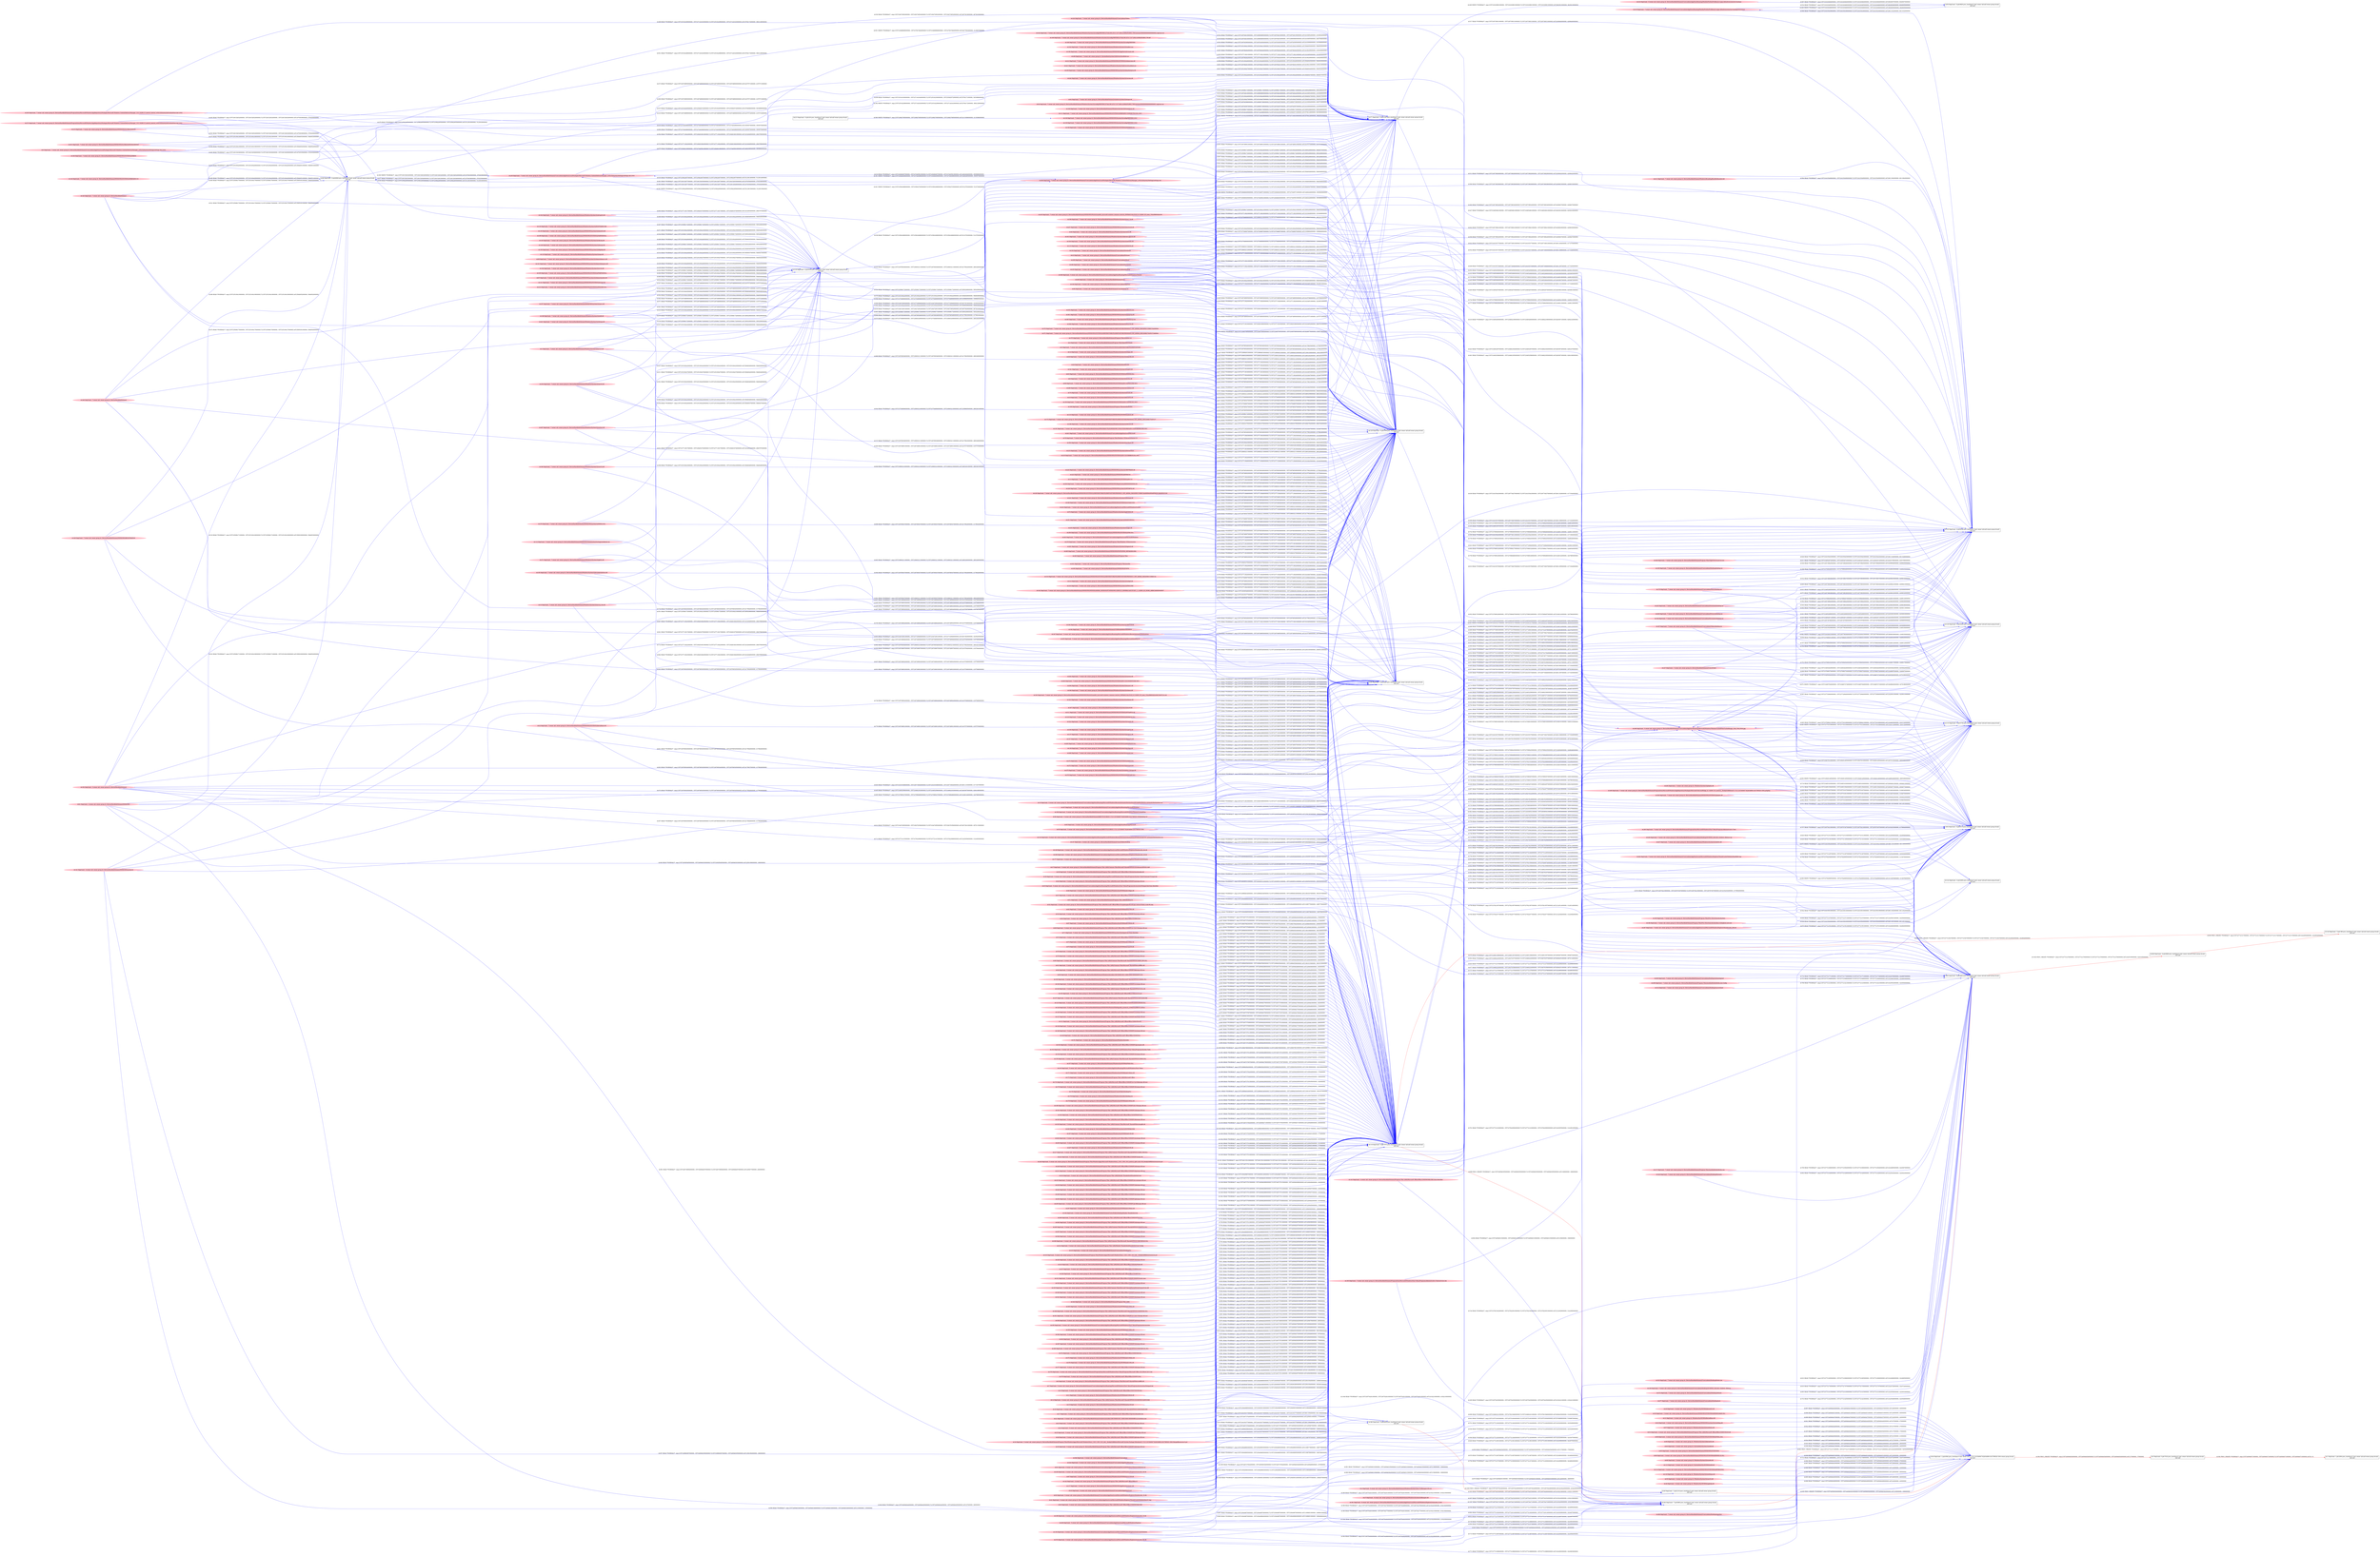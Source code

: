 digraph  {
rankdir=LR
"204"[color=pink,label="id:204 HopCount: -5 owner uid: owner group id: /Device/HarddiskVolume2/WINDOWS/system32/NOTEPAD.EXE ", shape=oval,style=filled];
"118"[color=black,label="id:118 HopCount: -4 pid:7472 proc_starttime:0 cmd: owner uid:null owner group id:null,\n null null", shape=box,style=solid];
"204" -> "118" [id=1024,__obj="READ"color=blue,label="id:1024 READ **NORMAL**  seqs:[1557238984554000000, 1557238984598000000] T:[1557238984554000000, 1557238984598000000] relT:[1961917000000, 1961873000000]",style=solid];
"205"[color=pink,label="id:205 HopCount: -5 owner uid: owner group id: /Device/HarddiskVolume2/Users/admin/AppData/Roaming/Microsoft/desktop.ini ", shape=oval,style=filled];
"205" -> "118" [id=1025,__obj="READ"color=blue,label="id:1025 READ **NORMAL**  seqs:[1557238385468000000, 1557238385541000000] T:[1557238385468000000, 1557238385541000000] relT:[2561003000000, 2560930000000]",style=solid];
"206"[color=pink,label="id:206 HopCount: -5 owner uid: owner group id: /Device/HarddiskVolume2/Users ", shape=oval,style=filled];
"206" -> "118" [id=1026,__obj="READ"color=blue,label="id:1026 READ **NORMAL**  seqs:[1557238385466000000, 1557238984561000000] T:[1557238385466000000, 1557238984561000000] relT:[2561005000000, 1961910000000]",style=solid];
"207"[color=pink,label="id:207 HopCount: -5 owner uid: owner group id: /Device/HarddiskVolume2/Windows/SysWOW64/atl100.dll ", shape=oval,style=filled];
"207" -> "118" [id=1027,__obj="READ"color=blue,label="id:1027 READ **NORMAL**  seqs:[1557240737020000000, 1557240946294000000] T:[1557240737020000000, 1557240946294000000] relT:[209451000000, 177000000]",style=solid];
"208"[color=pink,label="id:208 HopCount: -5 owner uid: owner group id: /Device/HarddiskVolume2/Users/admin/AppData/Local/Microsoft/Windows/Explorer ", shape=oval,style=filled];
"208" -> "118" [id=1028,__obj="READ"color=blue,label="id:1028 READ **NORMAL**  seqs:[1557239449684000000, 1557239450014000000] T:[1557239449684000000, 1557239450014000000] relT:[1496787000000, 1496457000000]",style=solid];
"217"[color=pink,label="id:217 HopCount: -5 owner uid: owner group id: /Device/HarddiskVolume2/Program Files (x86)/Common Files/Microsoft Shared/OFFICE15/EXP_PDF.DLL ", shape=oval,style=filled];
"217" -> "118" [id=1029,__obj="READ"color=blue,label="id:1029 READ **NORMAL**  seqs:[1557240737005000000, 1557240946276000000] T:[1557240737005000000, 1557240946276000000] relT:[209466000000, 195000000]",style=solid];
"222"[color=pink,label="id:222 HopCount: -5 owner uid: owner group id: /Device/HarddiskVolume2/Program Files (x86)/Microsoft Office/Office15/MSIPC/msipc.dll ", shape=oval,style=filled];
"222" -> "118" [id=1030,__obj="READ"color=blue,label="id:1030 READ **NORMAL**  seqs:[1557240737016000000, 1557240946290000000] T:[1557240737016000000, 1557240946290000000] relT:[209455000000, 181000000]",style=solid];
"226"[color=pink,label="id:226 HopCount: -5 owner uid: owner group id: /Device/HarddiskVolume2/Program Files/WindowsApps/Microsoft.WindowsStore_11811.1001.18.0_neutral_split.scale-100_8wekyb3d8bbwe/resources.pri ", shape=oval,style=filled];
"226" -> "118" [id=1031,__obj="READ"color=blue,label="id:1031 READ **NORMAL**  seqs:[1557240135210000000, 1557240135210000000] T:[1557240135210000000, 1557240135210000000] relT:[811261000000, 811261000000]",style=solid];
"229"[color=pink,label="id:229 HopCount: -5 owner uid: owner group id: /Device/HarddiskVolume2/Program Files (x86)/Microsoft Office/Office15/MSIPC/el/msipc.dll.mui ", shape=oval,style=filled];
"229" -> "118" [id=1032,__obj="READ"color=blue,label="id:1032 READ **NORMAL**  seqs:[1557240737013000000, 1557240946286000000] T:[1557240737013000000, 1557240946286000000] relT:[209458000000, 185000000]",style=solid];
"231"[color=pink,label="id:231 HopCount: -5 owner uid: owner group id: /Device/HarddiskVolume2/Program Files (x86)/Microsoft Office/Office15/MSIPC/bg/msipc.dll.mui ", shape=oval,style=filled];
"231" -> "118" [id=1033,__obj="READ"color=blue,label="id:1033 READ **NORMAL**  seqs:[1557240737014000000, 1557240946287000000] T:[1557240737014000000, 1557240946287000000] relT:[209457000000, 184000000]",style=solid];
"232"[color=pink,label="id:232 HopCount: -5 owner uid: owner group id: /Device/HarddiskVolume2/Program Files (x86)/Mozilla Thunderbird/thunderbird.exe ", shape=oval,style=filled];
"232" -> "118" [id=1034,__obj="READ"color=blue,label="id:1034 READ **NORMAL**  seqs:[1557239449867000000, 1557239450012000000] T:[1557239449867000000, 1557239450012000000] relT:[1496604000000, 1496459000000]",style=solid];
"233"[color=pink,label="id:233 HopCount: -5 owner uid: owner group id: /Device/HarddiskVolume2/Program Files (x86)/Microsoft Office/Office15/MSIPC/en-us/msipc.dll.mui ", shape=oval,style=filled];
"233" -> "118" [id=1035,__obj="READ"color=blue,label="id:1035 READ **NORMAL**  seqs:[1557240737017000000, 1557240946291000000] T:[1557240737017000000, 1557240946291000000] relT:[209454000000, 180000000]",style=solid];
"234"[color=pink,label="id:234 HopCount: -5 owner uid: owner group id: /Device/HarddiskVolume2/Program Files (x86)/Microsoft Office/Office15/MSIPC/sk/msipc.dll.mui ", shape=oval,style=filled];
"234" -> "118" [id=1036,__obj="READ"color=blue,label="id:1036 READ **NORMAL**  seqs:[1557240737015000000, 1557240946289000000] T:[1557240737015000000, 1557240946289000000] relT:[209456000000, 182000000]",style=solid];
"235"[color=pink,label="id:235 HopCount: -5 owner uid: owner group id: /Device/HarddiskVolume2/Users/admin/Desktop ", shape=oval,style=filled];
"235" -> "118" [id=1037,__obj="READ"color=blue,label="id:1037 READ **NORMAL**  seqs:[1557238984633000000, 1557238984633000000] T:[1557238984633000000, 1557238984633000000] relT:[1961838000000, 1961838000000]",style=solid];
"236"[color=pink,label="id:236 HopCount: -5 owner uid: owner group id: /Device/HarddiskVolume2/Users/admin/AppData/Local/Microsoft/Windows/Explorer/iconcache_48.db ", shape=oval,style=filled];
"236" -> "118" [id=1038,__obj="READ"color=blue,label="id:1038 READ **NORMAL**  seqs:[1557239449985000000, 1557239450010000000] T:[1557239449985000000, 1557239450010000000] relT:[1496486000000, 1496461000000]",style=solid];
"244"[color=pink,label="id:244 HopCount: -5 owner uid: owner group id: /Device/HarddiskVolume2/Program Files (x86)/Microsoft Office/Office15/MSIPC/et/msipc.dll.mui ", shape=oval,style=filled];
"244" -> "118" [id=1039,__obj="READ"color=blue,label="id:1039 READ **NORMAL**  seqs:[1557240737014000000, 1557240946288000000] T:[1557240737014000000, 1557240946288000000] relT:[209457000000, 183000000]",style=solid];
"249"[color=pink,label="id:249 HopCount: -5 owner uid: owner group id: /Device/HarddiskVolume2/Program Files (x86)/Microsoft Office/Office15/MSIPC/hr/msipc.dll.mui ", shape=oval,style=filled];
"249" -> "118" [id=1040,__obj="READ"color=blue,label="id:1040 READ **NORMAL**  seqs:[1557240737014000000, 1557240946288000000] T:[1557240737014000000, 1557240946288000000] relT:[209457000000, 183000000]",style=solid];
"252"[color=pink,label="id:252 HopCount: -5 owner uid: owner group id: /Device/HarddiskVolume2/Program Files (x86)/Microsoft Office/Office15/MSIPC/pl/msipc.dll.mui ", shape=oval,style=filled];
"252" -> "118" [id=1041,__obj="READ"color=blue,label="id:1041 READ **NORMAL**  seqs:[1557240737011000000, 1557240946283000000] T:[1557240737011000000, 1557240946283000000] relT:[209460000000, 188000000]",style=solid];
"255"[color=pink,label="id:255 HopCount: -5 owner uid: owner group id: /Device/HarddiskVolume2/Program Files (x86)/Microsoft Office/Office15/MSIPC/pt-BR/msipc.dll.mui ", shape=oval,style=filled];
"255" -> "118" [id=1042,__obj="READ"color=blue,label="id:1042 READ **NORMAL**  seqs:[1557240737009000000, 1557240946280000000] T:[1557240737009000000, 1557240946280000000] relT:[209462000000, 191000000]",style=solid];
"257"[color=pink,label="id:257 HopCount: -5 owner uid: owner group id: /Device/HarddiskVolume2/Windows/SysWOW64/mfc100enu.dll ", shape=oval,style=filled];
"257" -> "118" [id=1043,__obj="READ"color=blue,label="id:1043 READ **NORMAL**  seqs:[1557240737021000000, 1557240946295000000] T:[1557240737021000000, 1557240946295000000] relT:[209450000000, 176000000]",style=solid];
"95"[color=black,label="id:95 HopCount: -6 pid:4092 proc_starttime:0 cmd: owner uid:null owner group id:null,\n null null", shape=box,style=solid];
"260"[color=black,label="id:260 HopCount: -6 pid:8080 proc_starttime:0 cmd: owner uid:null owner group id:null,\n null null", shape=box,style=solid];
"95" -> "260" [id=1044,__obj="PROC_CREATE"color=red,label="id:1044 PROC_CREATE **NORMAL**  seqs:[1557237721276000000, 1557237721276000000] T:[1557237721276000000, 1557237721276000000] relT:[3225195000000, 3225195000000]",style=solid];
"380"[color=black,label="id:380 HopCount: -8 pid:6056 proc_starttime:0 cmd: owner uid:null owner group id:null,\n null null", shape=box,style=solid];
"264"[color=black,label="id:264 HopCount: -7 pid:6960 proc_starttime:0 cmd: owner uid:null owner group id:null,\n null null", shape=box,style=solid];
"380" -> "264" [id=1045,__obj="PROC_CREATE"color=red,label="id:1045 PROC_CREATE **NORMAL**  seqs:[1557236754226000000, 1557236754226000000] T:[1557236754226000000, 1557236754226000000] relT:[4192245000000, 4192245000000]",style=solid];
"150"[color=pink,label="id:150 HopCount: -5 owner uid: owner group id: /Device/HarddiskVolume2/Users/admin/AppData/Local/Microsoft/Windows/Explorer/IconCacheToDelete ", shape=oval,style=filled];
"150" -> "264" [id=1046,__obj="READ"color=blue,label="id:1046 READ **NORMAL**  seqs:[1557236754262000000, 1557236754262000000] T:[1557236754262000000, 1557236754262000000] relT:[4192209000000, 4192209000000]",style=solid];
"381"[color=pink,label="id:381 HopCount: -8 owner uid: owner group id: /Device/HarddiskVolume2/Users/admin/AppData/Local/Microsoft/Windows/Explorer/iconcache_32.db ", shape=oval,style=filled];
"381" -> "264" [id=1047,__obj="READ"color=blue,label="id:1047 READ **NORMAL**  seqs:[1557236754271000000, 1557236754272000000] T:[1557236754271000000, 1557236754272000000] relT:[4192200000000, 4192199000000]",style=solid];
"364"[color=pink,label="id:364 HopCount: -5 owner uid: owner group id: /Device/HarddiskVolume2/Users/admin ", shape=oval,style=filled];
"364" -> "264" [id=1048,__obj="READ"color=blue,label="id:1048 READ **NORMAL**  seqs:[1557236754261000000, 1557236754261000000] T:[1557236754261000000, 1557236754261000000] relT:[4192210000000, 4192210000000]",style=solid];
"0"[color=black,label="id:0 HopCount: 0 pid:7016 proc_starttime:0 cmd: owner uid:null owner group id:null,\n null null", shape=box,style=solid];
"1"[color=black,label="id:1 HopCount: 1 pid:2804 proc_starttime:0 cmd: owner uid:null owner group id:null,\n null null", shape=box,style=solid];
"0" -> "1" [id=382,__obj="PROC_CREATE"color=red,label="id:382 PROC_CREATE **NORMAL**  seqs:[1557240946471000000, 1557240946471000000] T:[1557240946471000000, 1557240946471000000] relT:[0, 0]",style=solid];
"2"[color=pink,label="id:2 HopCount: -8 owner uid: owner group id: /Device/HarddiskVolume2/Windows/System32/en-US/filemgmt.dll.mui ", shape=oval,style=filled];
"2" -> "264" [id=383,__obj="READ"color=blue,label="id:383 READ **NORMAL**  seqs:[1557236754253000000, 1557236754260000000] T:[1557236754253000000, 1557236754260000000] relT:[4192218000000, 4192211000000]",style=solid];
"374"[color=pink,label="id:374 HopCount: -5 owner uid: owner group id: /Device/HarddiskVolume2/Users/admin/AppData/Local/Microsoft/Windows/Explorer/iconcache_idx.db ", shape=oval,style=filled];
"374" -> "264" [id=384,__obj="READ"color=blue,label="id:384 READ **NORMAL**  seqs:[1557236754262000000, 1557236754268000000] T:[1557236754262000000, 1557236754268000000] relT:[4192209000000, 4192203000000]",style=solid];
"190"[color=pink,label="id:190 HopCount: -7 owner uid: owner group id: /Device/HarddiskVolume2/ProgramData/Microsoft/Windows/Start Menu/Programs/Administrative Tools/services.lnk ", shape=oval,style=filled];
"190" -> "264" [id=385,__obj="READ"color=blue,label="id:385 READ **NORMAL**  seqs:[1557236754250000000, 1557236754250000000] T:[1557236754250000000, 1557236754250000000] relT:[4192221000000, 4192221000000]",style=solid];
"208" -> "264" [id=386,__obj="READ"color=blue,label="id:386 READ **NORMAL**  seqs:[1557236754261000000, 1557236754277000000] T:[1557236754261000000, 1557236754277000000] relT:[4192210000000, 4192194000000]",style=solid];
"27"[color=pink,label="id:27 HopCount: -8 owner uid: owner group id: /Device/HarddiskVolume2/Windows/System32/filemgmt.dll ", shape=oval,style=filled];
"27" -> "264" [id=387,__obj="READ"color=blue,label="id:387 READ **NORMAL**  seqs:[1557236754251000000, 1557236754252000000] T:[1557236754251000000, 1557236754252000000] relT:[4192220000000, 4192219000000]",style=solid];
"199"[color=pink,label="id:199 HopCount: -5 owner uid: owner group id: /Device/HarddiskVolume2/Users/admin/AppData/Local/Microsoft/Windows/Explorer/iconcache_16.db ", shape=oval,style=filled];
"199" -> "264" [id=388,__obj="READ"color=blue,label="id:388 READ **NORMAL**  seqs:[1557236754268000000, 1557236754279000000] T:[1557236754268000000, 1557236754279000000] relT:[4192203000000, 4192192000000]",style=solid];
"20"[color=pink,label="id:20 HopCount: -5 owner uid: owner group id: /Device/HarddiskVolume2/Users/admin/AppData/Local ", shape=oval,style=filled];
"20" -> "264" [id=389,__obj="READ"color=blue,label="id:389 READ **NORMAL**  seqs:[1557236754261000000, 1557236754261000000] T:[1557236754261000000, 1557236754261000000] relT:[4192210000000, 4192210000000]",style=solid];
"90"[color=black,label="id:90 HopCount: -6 pid:6836 proc_starttime:0 cmd: owner uid:null owner group id:null,\n null null", shape=box,style=solid];
"239"[color=pink,label="id:239 HopCount: -7 owner uid: owner group id: /Device/HarddiskVolume2/Users/admin/AppData/Local/Packages/Microsoft.Windows.ContentDeliveryManager_cw5n1h2txyewy/Settings/settings.dat.LOG1 ", shape=oval,style=filled];
"90" -> "239" [id=390,__obj="WRITE"color=blue,label="id:390 WRITE **NORMAL**  seqs:[1557236152832000000, 1557236152832000000] T:[1557236152832000000, 1557236152832000000] relT:[4793639000000, 4793639000000]",style=solid];
"128"[color=black,label="id:128 HopCount: -6 pid:4780 proc_starttime:0 cmd: owner uid:null owner group id:null,\n null null", shape=box,style=solid];
"128" -> "239" [id=391,__obj="WRITE"color=blue,label="id:391 WRITE **NORMAL**  seqs:[1557236484006000000, 1557237440496000000] T:[1557236484006000000, 1557237440496000000] relT:[4462465000000, 3505975000000]",style=solid];
"77"[color=black,label="id:77 HopCount: -6 pid:5160 proc_starttime:0 cmd: owner uid:null owner group id:null,\n null null", shape=box,style=solid];
"77" -> "239" [id=392,__obj="WRITE"color=blue,label="id:392 WRITE **NORMAL**  seqs:[1557235162299000000, 1557237144343000000] T:[1557235162299000000, 1557237144343000000] relT:[5784172000000, 3802128000000]",style=solid];
"125"[color=black,label="id:125 HopCount: -6 pid:4516 proc_starttime:0 cmd: owner uid:null owner group id:null,\n null null", shape=box,style=solid];
"125" -> "239" [id=393,__obj="WRITE"color=blue,label="id:393 WRITE **NORMAL**  seqs:[1557235822656000000, 1557235822656000000] T:[1557235822656000000, 1557235822656000000] relT:[5123815000000, 5123815000000]",style=solid];
"44"[color=black,label="id:44 HopCount: -2 pid:6584 proc_starttime:0 cmd: owner uid:S-1-5-21-231540947-922634896-4161786520-1004 owner group id:null,\n null null", shape=box,style=solid];
"44" -> "0" [id=394,__obj="PROC_CREATE"color=red,label="id:394 PROC_CREATE **NORMAL**  seqs:[1557240946454000000, 1557240946454000000] T:[1557240946454000000, 1557240946454000000] relT:[17000000, 17000000]",style=solid];
"49"[color=black,label="id:49 HopCount: -3 pid:2116 proc_starttime:0 cmd: owner uid:null owner group id:null,\n null null", shape=box,style=solid];
"49" -> "44" [id=395,__obj="PROC_CREATE"color=red,label="id:395 PROC_CREATE **NORMAL**  seqs:[1557240946362000000, 1557240946362000000] T:[1557240946362000000, 1557240946362000000] relT:[109000000, 109000000]",style=solid];
"266"[color=pink,label="id:266 HopCount: -7 owner uid: owner group id: /Device/HarddiskVolume2/Users/admin/AppData/Local/Packages/Microsoft.Windows.ContentDeliveryManager_cw5n1h2txyewy/Settings/settings.dat ", shape=oval,style=filled];
"90" -> "266" [id=396,__obj="WRITE"color=blue,label="id:396 WRITE **NORMAL**  seqs:[1557236152877000000, 1557236152926000000] T:[1557236152877000000, 1557236152926000000] relT:[4793594000000, 4793545000000]",style=solid];
"53"[color=pink,label="id:53 HopCount: -3 owner uid: owner group id: /Device/HarddiskVolume2/Program Files (x86)/Microsoft Office/Office15/MSVCR100.dll ", shape=oval,style=filled];
"53" -> "44" [id=397,__obj="READ"color=blue,label="id:397 READ **NORMAL**  seqs:[1557240946454000000, 1557240946454000000] T:[1557240946454000000, 1557240946454000000] relT:[17000000, 17000000]",style=solid];
"165"[color=pink,label="id:165 HopCount: -7 owner uid: owner group id: /Device/HarddiskVolume2/Users/admin/Desktop/desktop.ini ", shape=oval,style=filled];
"133"[color=black,label="id:133 HopCount: -6 pid:5736 proc_starttime:0 cmd: owner uid:null owner group id:null,\n null null", shape=box,style=solid];
"165" -> "133" [id=398,__obj="READ"color=blue,label="id:398 READ **NORMAL**  seqs:[1557237698446000000, 1557237698446000000] T:[1557237698446000000, 1557237698446000000] relT:[3248025000000, 3248025000000]",style=solid];
"128" -> "266" [id=399,__obj="WRITE"color=blue,label="id:399 WRITE **NORMAL**  seqs:[1557236484045000000, 1557237440571000000] T:[1557236484045000000, 1557237440571000000] relT:[4462426000000, 3505900000000]",style=solid];
"296"[color=pink,label="id:296 HopCount: -7 owner uid: owner group id: /Device/HarddiskVolume2/Users/admin/Documents ", shape=oval,style=filled];
"120"[color=black,label="id:120 HopCount: -6 pid:4220 proc_starttime:0 cmd: owner uid:null owner group id:null,\n null null", shape=box,style=solid];
"296" -> "120" [id=400,__obj="READ"color=blue,label="id:400 READ **NORMAL**  seqs:[1557234652670000000, 1557234652670000000] T:[1557234652670000000, 1557234652670000000] relT:[6293801000000, 6293801000000]",style=solid];
"125" -> "266" [id=401,__obj="WRITE"color=blue,label="id:401 WRITE **NORMAL**  seqs:[1557235822688000000, 1557235822745000000] T:[1557235822688000000, 1557235822745000000] relT:[5123783000000, 5123726000000]",style=solid];
"225"[color=pink,label="id:225 HopCount: -7 owner uid: owner group id: /Device/HarddiskVolume2/Users/admin/Downloads/desktop.ini ", shape=oval,style=filled];
"225" -> "120" [id=402,__obj="READ"color=blue,label="id:402 READ **NORMAL**  seqs:[1557234652660000000, 1557234652660000000] T:[1557234652660000000, 1557234652660000000] relT:[6293811000000, 6293811000000]",style=solid];
"77" -> "266" [id=403,__obj="WRITE"color=blue,label="id:403 WRITE **NORMAL**  seqs:[1557235162345000000, 1557237144419000000] T:[1557235162345000000, 1557237144419000000] relT:[5784126000000, 3802052000000]",style=solid];
"167"[color=pink,label="id:167 HopCount: -5 owner uid: owner group id: /Device/HarddiskVolume2/Users/admin/AppData/Roaming/Microsoft/Windows ", shape=oval,style=filled];
"167" -> "120" [id=404,__obj="READ"color=blue,label="id:404 READ **NORMAL**  seqs:[1557234652599000000, 1557234662306000000] T:[1557234652599000000, 1557234662306000000] relT:[6293872000000, 6284165000000]",style=solid];
"352"[color=pink,label="id:352 HopCount: -5 owner uid: owner group id: /Device/HarddiskVolume2 ", shape=oval,style=filled];
"352" -> "120" [id=405,__obj="READ"color=blue,label="id:405 READ **NORMAL**  seqs:[1557234652596000000, 1557234662303000000] T:[1557234652596000000, 1557234662303000000] relT:[6293875000000, 6284168000000]",style=solid];
"56"[color=black,label="id:56 HopCount: -8 pid:6828 proc_starttime:0 cmd: owner uid:null owner group id:null,\n null null", shape=box,style=solid];
"219"[color=pink,label="id:219 HopCount: -7 owner uid: owner group id: /Device/HarddiskVolume2/Users/admin/AppData/Roaming/Mozilla/Firefox/Profiles/j1y1apqs.default/sessionstore-backups/recovery.js ", shape=oval,style=filled];
"56" -> "219" [id=406,__obj="WRITE"color=blue,label="id:406 WRITE **NORMAL**  seqs:[1557234320466000000, 1557234320466000000] T:[1557234320466000000, 1557234320466000000] relT:[6626005000000, 6626005000000]",style=solid];
"299"[color=pink,label="id:299 HopCount: -5 owner uid: owner group id: /Device/HarddiskVolume2/Users/admin/AppData/Roaming/Microsoft/Windows/Themes/CachedFiles/CachedImage_1024_768_POS4.jpg ", shape=oval,style=filled];
"299" -> "120" [id=407,__obj="READ"color=blue,label="id:407 READ **NORMAL**  seqs:[1557234652642000000, 1557234667273000000] T:[1557234652642000000, 1557234667272000000] relT:[6293829000000, 6279199000000]",style=solid];
"77" -> "219" [id=408,__obj="WRITE"color=blue,label="id:408 WRITE **NORMAL**  seqs:[1557234320861000000, 1557234320861000000] T:[1557234320861000000, 1557234320861000000] relT:[6625610000000, 6625610000000]",style=solid];
"19"[color=pink,label="id:19 HopCount: -5 owner uid: owner group id: /Device/HarddiskVolume2/Users/admin/AppData/Roaming/Microsoft/Windows/Recent/AutomaticDestinations/f01b4d95cf55d32a.automaticDestinations-ms ", shape=oval,style=filled];
"19" -> "120" [id=409,__obj="READ"color=blue,label="id:409 READ **NORMAL**  seqs:[1557234652645000000, 1557234662252000000] T:[1557234652645000000, 1557234662252000000] relT:[6293826000000, 6284219000000]",style=solid];
"324"[color=pink,label="id:324 HopCount: -5 owner uid: owner group id: /Device/HarddiskVolume2/Users/admin/AppData/Roaming ", shape=oval,style=filled];
"324" -> "380" [id=410,__obj="READ"color=blue,label="id:410 READ **NORMAL**  seqs:[1557234335377000000, 1557234335377000000] T:[1557234335377000000, 1557234335377000000] relT:[6611094000000, 6611094000000]",style=solid];
"246"[color=pink,label="id:246 HopCount: -7 owner uid: owner group id: /Device/HarddiskVolume2/Program Files/TightVNC/tvnserver.exe ", shape=oval,style=filled];
"246" -> "120" [id=411,__obj="READ"color=blue,label="id:411 READ **NORMAL**  seqs:[1557234652672000000, 1557234652672000000] T:[1557234652672000000, 1557234652672000000] relT:[6293799000000, 6293799000000]",style=solid];
"368"[color=pink,label="id:368 HopCount: -5 owner uid: owner group id: /Device/HarddiskVolume2/Users/admin/AppData/Roaming/Microsoft/Windows/Themes ", shape=oval,style=filled];
"368" -> "380" [id=412,__obj="READ"color=blue,label="id:412 READ **NORMAL**  seqs:[1557234335377000000, 1557234335378000000] T:[1557234335377000000, 1557234335378000000] relT:[6611094000000, 6611093000000]",style=solid];
"358"[color=pink,label="id:358 HopCount: -5 owner uid: owner group id: /Device/HarddiskVolume2/Users/admin/AppData/Roaming/Microsoft/Windows/Themes/CachedFiles ", shape=oval,style=filled];
"358" -> "120" [id=413,__obj="READ"color=blue,label="id:413 READ **NORMAL**  seqs:[1557234652622000000, 1557234667271000000] T:[1557234652622000000, 1557234667271000000] relT:[6293849000000, 6279200000000]",style=solid];
"364" -> "380" [id=414,__obj="READ"color=blue,label="id:414 READ **NORMAL**  seqs:[1557234335377000000, 1557234335377000000] T:[1557234335377000000, 1557234335377000000] relT:[6611094000000, 6611094000000]",style=solid];
"205" -> "120" [id=415,__obj="READ"color=blue,label="id:415 READ **NORMAL**  seqs:[1557234652599000000, 1557234662305000000] T:[1557234652599000000, 1557234662305000000] relT:[6293872000000, 6284166000000]",style=solid];
"261"[color=pink,label="id:261 HopCount: -7 owner uid: owner group id: /Device/HarddiskVolume2/Windows/System32/shlwapi.dll ", shape=oval,style=filled];
"261" -> "125" [id=416,__obj="READ"color=blue,label="id:416 READ **NORMAL**  seqs:[1557235100424000000, 1557235100424000000] T:[1557235100424000000, 1557235100424000000] relT:[5846047000000, 5846047000000]",style=solid];
"81"[color=pink,label="id:81 HopCount: -5 owner uid: owner group id: /Device/HarddiskVolume2/Users/admin/AppData/Roaming/Microsoft/Windows/Themes/slideshow.ini ", shape=oval,style=filled];
"81" -> "380" [id=417,__obj="READ"color=blue,label="id:417 READ **NORMAL**  seqs:[1557234335378000000, 1557234335379000000] T:[1557234335379000000, 1557234335379000000] relT:[6611092000000, 6611092000000]",style=solid];
"368" -> "120" [id=418,__obj="READ"color=blue,label="id:418 READ **NORMAL**  seqs:[1557234652600000000, 1557234662239000000] T:[1557234652600000000, 1557234662239000000] relT:[6293871000000, 6284232000000]",style=solid];
"325"[color=pink,label="id:325 HopCount: -7 owner uid: owner group id: /Device/HarddiskVolume1 ", shape=oval,style=filled];
"325" -> "77" [id=419,__obj="READ"color=blue,label="id:419 READ **NORMAL**  seqs:[1557236748899000000, 1557236748899000000] T:[1557236748899000000, 1557236748899000000] relT:[4197572000000, 4197572000000]",style=solid];
"237"[color=pink,label="id:237 HopCount: -7 owner uid: owner group id: /Device/HarddiskVolume2/Users/Public ", shape=oval,style=filled];
"237" -> "120" [id=420,__obj="READ"color=blue,label="id:420 READ **NORMAL**  seqs:[1557234652629000000, 1557234652629000000] T:[1557234652629000000, 1557234652629000000] relT:[6293842000000, 6293842000000]",style=solid];
"200"[color=pink,label="id:200 HopCount: -7 owner uid: owner group id: /Device/HarddiskVolume2/Users/admin/Pictures/desktop.ini ", shape=oval,style=filled];
"200" -> "120" [id=421,__obj="READ"color=blue,label="id:421 READ **NORMAL**  seqs:[1557234652668000000, 1557234652668000000] T:[1557234652668000000, 1557234652668000000] relT:[6293803000000, 6293803000000]",style=solid];
"82"[color=pink,label="id:82 HopCount: -7 owner uid: owner group id: /Device/HarddiskVolume2/windows/system32/nlaapi.dll ", shape=oval,style=filled];
"82" -> "77" [id=422,__obj="READ"color=blue,label="id:422 READ **NORMAL**  seqs:[1557235096173000000, 1557235096173000000] T:[1557235096173000000, 1557235096173000000] relT:[5850298000000, 5850298000000]",style=solid];
"206" -> "120" [id=423,__obj="READ"color=blue,label="id:423 READ **NORMAL**  seqs:[1557234652597000000, 1557234662304000000] T:[1557234652597000000, 1557234662304000000] relT:[6293874000000, 6284167000000]",style=solid];
"329"[color=pink,label="id:329 HopCount: -7 owner uid: owner group id: /Device/HarddiskVolume2/WINDOWS/REGISTRATION ", shape=oval,style=filled];
"329" -> "77" [id=424,__obj="READ"color=blue,label="id:424 READ **NORMAL**  seqs:[1557236748900000000, 1557236748900000000] T:[1557236748900000000, 1557236748900000000] relT:[4197571000000, 4197571000000]",style=solid];
"194"[color=pink,label="id:194 HopCount: -7 owner uid: owner group id: /Device/HarddiskVolume2/Users/admin/Documents/desktop.ini ", shape=oval,style=filled];
"194" -> "120" [id=425,__obj="READ"color=blue,label="id:425 READ **NORMAL**  seqs:[1557234652671000000, 1557234652671000000] T:[1557234652671000000, 1557234652671000000] relT:[6293800000000, 6293800000000]",style=solid];
"321"[color=pink,label="id:321 HopCount: -7 owner uid: owner group id: /Device/HarddiskVolume2/Windows/System32/sspicli.dll ", shape=oval,style=filled];
"321" -> "77" [id=426,__obj="READ"color=blue,label="id:426 READ **NORMAL**  seqs:[1557235100425000000, 1557235100425000000] T:[1557235100425000000, 1557235100425000000] relT:[5846046000000, 5846046000000]",style=solid];
"224"[color=pink,label="id:224 HopCount: -7 owner uid: owner group id: /Device/HarddiskVolume2/Users/admin/Videos ", shape=oval,style=filled];
"224" -> "120" [id=427,__obj="READ"color=blue,label="id:427 READ **NORMAL**  seqs:[1557234652661000000, 1557234652661000000] T:[1557234652661000000, 1557234652661000000] relT:[6293810000000, 6293810000000]",style=solid];
"8"[color=pink,label="id:8 HopCount: -7 owner uid: owner group id: /Device/HarddiskVolume2/Windows/System32/win32u.dll ", shape=oval,style=filled];
"8" -> "77" [id=428,__obj="READ"color=blue,label="id:428 READ **NORMAL**  seqs:[1557235100423000000, 1557235100423000000] T:[1557235100423000000, 1557235100423000000] relT:[5846048000000, 5846048000000]",style=solid];
"187"[color=pink,label="id:187 HopCount: -7 owner uid: owner group id: /Device/HarddiskVolume2/Users/admin/Videos/desktop.ini ", shape=oval,style=filled];
"187" -> "120" [id=429,__obj="READ"color=blue,label="id:429 READ **NORMAL**  seqs:[1557234652663000000, 1557234652663000000] T:[1557234652663000000, 1557234652663000000] relT:[6293808000000, 6293808000000]",style=solid];
"269"[color=pink,label="id:269 HopCount: -7 owner uid: owner group id: /Device/HarddiskVolume2/WINDOWS/system32/combase.dll ", shape=oval,style=filled];
"269" -> "77" [id=430,__obj="READ"color=blue,label="id:430 READ **NORMAL**  seqs:[1557235100424000000, 1557235100424000000] T:[1557235100424000000, 1557235100424000000] relT:[5846047000000, 5846047000000]",style=solid];
"170"[color=pink,label="id:170 HopCount: -7 owner uid: owner group id: /Device/HarddiskVolume2/Users/admin/Music/desktop.ini ", shape=oval,style=filled];
"170" -> "120" [id=431,__obj="READ"color=blue,label="id:431 READ **NORMAL**  seqs:[1557234652665000000, 1557234652665000000] T:[1557234652665000000, 1557234652665000000] relT:[6293806000000, 6293806000000]",style=solid];
"43"[color=pink,label="id:43 HopCount: -7 owner uid: owner group id: /Device/HarddiskVolume2/Users/admin/Pictures ", shape=oval,style=filled];
"43" -> "120" [id=432,__obj="READ"color=blue,label="id:432 READ **NORMAL**  seqs:[1557234652666000000, 1557234652666000000] T:[1557234652666000000, 1557234652666000000] relT:[6293805000000, 6293805000000]",style=solid];
"84"[color=pink,label="id:84 HopCount: -7 owner uid: owner group id: /Device/HarddiskVolume2/Windows/System32/config/DRIVERS{47a6a166-a514-11e7-a94e-ec0d9a05c860}.TMContainer00000000000000000001.regtrans-ms ", shape=oval,style=filled];
"84" -> "77" [id=433,__obj="READ"color=blue,label="id:433 READ **NORMAL**  seqs:[1557236762618000000, 1557236900685000000] T:[1557236762618000000, 1557236762622000000] relT:[4183853000000, 4183849000000]",style=solid];
"96"[color=pink,label="id:96 HopCount: -5 owner uid: owner group id: /Device/HarddiskVolume2/$RECYCLE.BIN/S-1-5-21-231540947-922634896-4161786520-1004/desktop.ini ", shape=oval,style=filled];
"96" -> "120" [id=434,__obj="READ"color=blue,label="id:434 READ **NORMAL**  seqs:[1557234652623000000, 1557234652623000000] T:[1557234652623000000, 1557234652623000000] relT:[6293848000000, 6293848000000]",style=solid];
"89"[color=pink,label="id:89 HopCount: -7 owner uid: owner group id: /Device/HarddiskVolume2/WINDOWS/system32/wbem/wbemsvc.dll ", shape=oval,style=filled];
"89" -> "125" [id=435,__obj="READ"color=blue,label="id:435 READ **NORMAL**  seqs:[1557235100427000000, 1557235100427000000] T:[1557235100427000000, 1557235100427000000] relT:[5846044000000, 5846044000000]",style=solid];
"101"[color=pink,label="id:101 HopCount: -7 owner uid: owner group id: /Device/HarddiskVolume2/WINDOWS/system32/wbem/wbemprox.dll ", shape=oval,style=filled];
"101" -> "125" [id=436,__obj="READ"color=blue,label="id:436 READ **NORMAL**  seqs:[1557235100426000000, 1557235100426000000] T:[1557235100426000000, 1557235100426000000] relT:[5846045000000, 5846045000000]",style=solid];
"360"[color=pink,label="id:360 HopCount: -7 owner uid: owner group id: /Device/HarddiskVolume2/Windows/System32/user32.dll ", shape=oval,style=filled];
"360" -> "125" [id=437,__obj="READ"color=blue,label="id:437 READ **NORMAL**  seqs:[1557235100422000000, 1557235100422000000] T:[1557235100422000000, 1557235100422000000] relT:[5846049000000, 5846049000000]",style=solid];
"106"[color=pink,label="id:106 HopCount: -7 owner uid: owner group id: /Device/HarddiskVolume2/Windows/System32/srvcli.dll ", shape=oval,style=filled];
"106" -> "125" [id=438,__obj="READ"color=blue,label="id:438 READ **NORMAL**  seqs:[1557235100425000000, 1557235100425000000] T:[1557235100425000000, 1557235100425000000] relT:[5846046000000, 5846046000000]",style=solid];
"18"[color=pink,label="id:18 HopCount: -7 owner uid: owner group id: /Device/HarddiskVolume2/Windows/System32/kernel32.dll ", shape=oval,style=filled];
"18" -> "77" [id=439,__obj="READ"color=blue,label="id:439 READ **NORMAL**  seqs:[1557235096172000000, 1557235100421000000] T:[1557235096172000000, 1557235100421000000] relT:[5850299000000, 5846050000000]",style=solid];
"65"[color=pink,label="id:65 HopCount: -5 owner uid: owner group id: /Device/HarddiskVolume2/Users/admin/AppData/Roaming/Microsoft ", shape=oval,style=filled];
"65" -> "120" [id=440,__obj="READ"color=blue,label="id:440 READ **NORMAL**  seqs:[1557234652599000000, 1557234662305000000] T:[1557234652599000000, 1557234662305000000] relT:[6293872000000, 6284166000000]",style=solid];
"338"[color=pink,label="id:338 HopCount: -7 owner uid: owner group id: /Device/HarddiskVolume2/WINDOWS/system32/netutils.dll ", shape=oval,style=filled];
"338" -> "77" [id=441,__obj="READ"color=blue,label="id:441 READ **NORMAL**  seqs:[1557235100425000000, 1557235100425000000] T:[1557235100425000000, 1557235100425000000] relT:[5846046000000, 5846046000000]",style=solid];
"109"[color=pink,label="id:109 HopCount: -7 owner uid: owner group id: /Device/HarddiskVolume2/WINDOWS/SYSTEM32/PNRPNSP.DLL ", shape=oval,style=filled];
"109" -> "125" [id=442,__obj="READ"color=blue,label="id:442 READ **NORMAL**  seqs:[1557235096172000000, 1557235096172000000] T:[1557235096172000000, 1557235096172000000] relT:[5850299000000, 5850299000000]",style=solid];
"248"[color=pink,label="id:248 HopCount: -7 owner uid: owner group id: /Device/HarddiskVolume4 ", shape=oval,style=filled];
"99"[color=black,label="id:99 HopCount: -6 pid:6460 proc_starttime:0 cmd: owner uid:null owner group id:null,\n null null", shape=box,style=solid];
"248" -> "99" [id=443,__obj="READ"color=blue,label="id:443 READ **NORMAL**  seqs:[1557236766545000000, 1557236766545000000] T:[1557236766545000000, 1557236766545000000] relT:[4179926000000, 4179926000000]",style=solid];
"50"[color=pink,label="id:50 HopCount: -5 owner uid: owner group id: /Device/HarddiskVolume2/$RECYCLE.BIN/S-1-5-21-231540947-922634896-4161786520-1004 ", shape=oval,style=filled];
"50" -> "120" [id=444,__obj="READ"color=blue,label="id:444 READ **NORMAL**  seqs:[1557234652622000000, 1557234652622000000] T:[1557234652622000000, 1557234652622000000] relT:[6293849000000, 6293849000000]",style=solid];
"259"[color=pink,label="id:259 HopCount: -7 owner uid: owner group id: /Device/HarddiskVolume2/Users/admin/Music ", shape=oval,style=filled];
"259" -> "120" [id=445,__obj="READ"color=blue,label="id:445 READ **NORMAL**  seqs:[1557234652664000000, 1557234652664000000] T:[1557234652664000000, 1557234652664000000] relT:[6293807000000, 6293807000000]",style=solid];
"108"[color=pink,label="id:108 HopCount: -7 owner uid: owner group id: /Device/HarddiskVolume2/Windows/System32/framedynos.dll ", shape=oval,style=filled];
"108" -> "77" [id=446,__obj="READ"color=blue,label="id:446 READ **NORMAL**  seqs:[1557235100424000000, 1557235100424000000] T:[1557235100424000000, 1557235100424000000] relT:[5846047000000, 5846047000000]",style=solid];
"110"[color=pink,label="id:110 HopCount: -7 owner uid: owner group id: /Device/HarddiskVolume2/WINDOWS/SYSTEM32/ole32.dll ", shape=oval,style=filled];
"110" -> "99" [id=447,__obj="READ"color=blue,label="id:447 READ **NORMAL**  seqs:[1557236748906000000, 1557236748906000000] T:[1557236748906000000, 1557236748906000000] relT:[4197565000000, 4197565000000]",style=solid];
"132"[color=pink,label="id:132 HopCount: -5 owner uid: owner group id: /Device/HarddiskVolume2/Users/admin/AppData/Roaming/Microsoft/Windows/Recent/AutomaticDestinations/5f7b5f1e01b83767.automaticDestinations-ms ", shape=oval,style=filled];
"132" -> "120" [id=448,__obj="READ"color=blue,label="id:448 READ **NORMAL**  seqs:[1557234652672000000, 1557234662287000000] T:[1557234652672000000, 1557234662287000000] relT:[6293799000000, 6284184000000]",style=solid];
"276"[color=pink,label="id:276 HopCount: -7 owner uid: owner group id: /Device/HarddiskVolume2/WINDOWS/system32/IMM32.DLL ", shape=oval,style=filled];
"276" -> "99" [id=449,__obj="READ"color=blue,label="id:449 READ **NORMAL**  seqs:[1557236748906000000, 1557236748906000000] T:[1557236748906000000, 1557236748906000000] relT:[4197565000000, 4197565000000]",style=solid];
"364" -> "120" [id=450,__obj="READ"color=blue,label="id:450 READ **NORMAL**  seqs:[1557234652597000000, 1557234662304000000] T:[1557234652597000000, 1557234662304000000] relT:[6293874000000, 6284167000000]",style=solid];
"111"[color=pink,label="id:111 HopCount: -7 owner uid: owner group id: /Device/HarddiskVolume2/WINDOWS/SYSTEM32/WBEM/EN-US/WMIUTILS.DLL.MUI ", shape=oval,style=filled];
"111" -> "77" [id=451,__obj="READ"color=blue,label="id:451 READ **NORMAL**  seqs:[1557235100427000000, 1557235100427000000] T:[1557235100427000000, 1557235100427000000] relT:[5846044000000, 5846044000000]",style=solid];
"334"[color=pink,label="id:334 HopCount: -7 owner uid: owner group id: /Device/HarddiskVolume2/Users/admin/Downloads ", shape=oval,style=filled];
"334" -> "120" [id=452,__obj="READ"color=blue,label="id:452 READ **NORMAL**  seqs:[1557234652658000000, 1557234652658000000] T:[1557234652658000000, 1557234652658000000] relT:[6293813000000, 6293813000000]",style=solid];
"115"[color=pink,label="id:115 HopCount: -7 owner uid: owner group id: /Device/HarddiskVolume2/Windows/System32/WINSTA.dll ", shape=oval,style=filled];
"115" -> "77" [id=453,__obj="READ"color=blue,label="id:453 READ **NORMAL**  seqs:[1557235100427000000, 1557235100427000000] T:[1557235100427000000, 1557235100427000000] relT:[5846044000000, 5846044000000]",style=solid];
"112"[color=pink,label="id:112 HopCount: -7 owner uid: owner group id: /Device/HarddiskVolume2/WINDOWS/Globalization/Sorting/sortdefault.nls ", shape=oval,style=filled];
"112" -> "99" [id=454,__obj="READ"color=blue,label="id:454 READ **NORMAL**  seqs:[1557236748907000000, 1557236748907000000] T:[1557236748907000000, 1557236748907000000] relT:[4197564000000, 4197564000000]",style=solid];
"69"[color=pink,label="id:69 HopCount: -5 owner uid: owner group id: /Device/HarddiskVolume2/Users/desktop.ini ", shape=oval,style=filled];
"69" -> "120" [id=455,__obj="READ"color=blue,label="id:455 READ **NORMAL**  seqs:[1557234652597000000, 1557234662303000000] T:[1557234652597000000, 1557234662303000000] relT:[6293874000000, 6284168000000]",style=solid];
"239" -> "77" [id=456,__obj="READ"color=blue,label="id:456 READ **NORMAL**  seqs:[1557235162300000000, 1557237144344000000] T:[1557235162300000000, 1557235492572000000] relT:[5784171000000, 5453899000000]",style=solid];
"141"[color=pink,label="id:141 HopCount: -4 owner uid: owner group id: /Device/HarddiskVolume2/WINDOWS/system32 ", shape=oval,style=filled];
"141" -> "99" [id=457,__obj="READ"color=blue,label="id:457 READ **NORMAL**  seqs:[1557236766545000000, 1557236766545000000] T:[1557236766545000000, 1557236766545000000] relT:[4179926000000, 4179926000000]",style=solid];
"324" -> "120" [id=458,__obj="READ"color=blue,label="id:458 READ **NORMAL**  seqs:[1557234652598000000, 1557234662305000000] T:[1557234652598000000, 1557234662305000000] relT:[6293873000000, 6284166000000]",style=solid];
"110" -> "77" [id=459,__obj="READ"color=blue,label="id:459 READ **NORMAL**  seqs:[1557235100425000000, 1557235100425000000] T:[1557235100425000000, 1557235100425000000] relT:[5846046000000, 5846046000000]",style=solid];
"198"[color=pink,label="id:198 HopCount: -7 owner uid: owner group id: /Device/HarddiskVolume2/Windows/System32/ntdll.dll ", shape=oval,style=filled];
"198" -> "99" [id=460,__obj="READ"color=blue,label="id:460 READ **NORMAL**  seqs:[1557236748901000000, 1557236748901000000] T:[1557236748901000000, 1557236748901000000] relT:[4197570000000, 4197570000000]",style=solid];
"336"[color=pink,label="id:336 HopCount: -5 owner uid: owner group id: /Device/HarddiskVolume2/Users/admin/AppData ", shape=oval,style=filled];
"336" -> "120" [id=461,__obj="READ"color=blue,label="id:461 READ **NORMAL**  seqs:[1557234652598000000, 1557234662305000000] T:[1557234652598000000, 1557234662305000000] relT:[6293873000000, 6284166000000]",style=solid];
"352" -> "77" [id=462,__obj="READ"color=blue,label="id:462 READ **NORMAL**  seqs:[1557236748899000000, 1557236748899000000] T:[1557236748899000000, 1557236748899000000] relT:[4197572000000, 4197572000000]",style=solid];
"347"[color=pink,label="id:347 HopCount: -5 owner uid: owner group id: /Device/HarddiskVolume2/Users/admin/AppData/Roaming/Microsoft/Windows/Recent/AutomaticDestinations ", shape=oval,style=filled];
"347" -> "120" [id=463,__obj="READ"color=blue,label="id:463 READ **NORMAL**  seqs:[1557234652645000000, 1557234662287000000] T:[1557234652645000000, 1557234662287000000] relT:[6293826000000, 6284184000000]",style=solid];
"97"[color=pink,label="id:97 HopCount: -7 owner uid: owner group id: /Device/HarddiskVolume2/WINDOWS/system32/wbem/wmiutils.dll ", shape=oval,style=filled];
"97" -> "125" [id=464,__obj="READ"color=blue,label="id:464 READ **NORMAL**  seqs:[1557235100427000000, 1557235100427000000] T:[1557235100427000000, 1557235100427000000] relT:[5846044000000, 5846044000000]",style=solid];
"115" -> "99" [id=465,__obj="READ"color=blue,label="id:465 READ **NORMAL**  seqs:[1557236748905000000, 1557236748905000000] T:[1557236748905000000, 1557236748905000000] relT:[4197566000000, 4197566000000]",style=solid];
"121"[color=pink,label="id:121 HopCount: -7 owner uid: owner group id: /Device/HarddiskVolume2/WINDOWS/SYSTEM32/bcrypt.dll ", shape=oval,style=filled];
"121" -> "125" [id=466,__obj="READ"color=blue,label="id:466 READ **NORMAL**  seqs:[1557235100426000000, 1557235100426000000] T:[1557235100426000000, 1557235100426000000] relT:[5846045000000, 5846045000000]",style=solid];
"130"[color=pink,label="id:130 HopCount: -7 owner uid: owner group id: /Device/HarddiskVolume2/Windows/System32/HOSTNAME.EXE ", shape=oval,style=filled];
"130" -> "125" [id=467,__obj="READ"color=blue,label="id:467 READ **NORMAL**  seqs:[1557235096172000000, 1557235096172000000] T:[1557235096172000000, 1557235096172000000] relT:[5850299000000, 5850299000000]",style=solid];
"164"[color=pink,label="id:164 HopCount: -7 owner uid: owner group id: /Device/HarddiskVolume2/Windows/System32/advapi32.dll ", shape=oval,style=filled];
"164" -> "125" [id=468,__obj="READ"color=blue,label="id:468 READ **NORMAL**  seqs:[1557235100422000000, 1557235100422000000] T:[1557235100422000000, 1557235100422000000] relT:[5846049000000, 5846049000000]",style=solid];
"271"[color=pink,label="id:271 HopCount: -7 owner uid: owner group id: /Device/HarddiskVolume2/Windows/System32/gdi32.dll ", shape=oval,style=filled];
"271" -> "125" [id=469,__obj="READ"color=blue,label="id:469 READ **NORMAL**  seqs:[1557235100423000000, 1557235100423000000] T:[1557235100423000000, 1557235100423000000] relT:[5846048000000, 5846048000000]",style=solid];
"350"[color=pink,label="id:350 HopCount: -7 owner uid: owner group id: /Device/HarddiskVolume2/Windows/System32/ucrtbase.dll ", shape=oval,style=filled];
"350" -> "77" [id=470,__obj="READ"color=blue,label="id:470 READ **NORMAL**  seqs:[1557235100423000000, 1557235100423000000] T:[1557235100423000000, 1557235100423000000] relT:[5846048000000, 5846048000000]",style=solid];
"135"[color=pink,label="id:135 HopCount: -7 owner uid: owner group id: /Device/HarddiskVolume2/WINDOWS/system32/oleaut32.dll ", shape=oval,style=filled];
"135" -> "125" [id=471,__obj="READ"color=blue,label="id:471 READ **NORMAL**  seqs:[1557235100423000000, 1557235100423000000] T:[1557235100423000000, 1557235100423000000] relT:[5846048000000, 5846048000000]",style=solid];
"352" -> "90" [id=472,__obj="READ"color=blue,label="id:472 READ **NORMAL**  seqs:[1557235096170000000, 1557235100417000000] T:[1557235096170000000, 1557235100417000000] relT:[5850301000000, 5846054000000]",style=solid];
"215"[color=pink,label="id:215 HopCount: -7 owner uid: owner group id: /Device/HarddiskVolume2/WINDOWS/GLOBALIZATION ", shape=oval,style=filled];
"215" -> "77" [id=473,__obj="READ"color=blue,label="id:473 READ **NORMAL**  seqs:[1557236748900000000, 1557236748900000000] T:[1557236748900000000, 1557236748900000000] relT:[4197571000000, 4197571000000]",style=solid];
"61"[color=pink,label="id:61 HopCount: -3 owner uid: owner group id: /Device/HarddiskVolume2/WINDOWS ", shape=oval,style=filled];
"61" -> "99" [id=474,__obj="READ"color=blue,label="id:474 READ **NORMAL**  seqs:[1557236766545000000, 1557236766545000000] T:[1557236766545000000, 1557236766545000000] relT:[4179926000000, 4179926000000]",style=solid];
"215" -> "90" [id=475,__obj="READ"color=blue,label="id:475 READ **NORMAL**  seqs:[1557235100418000000, 1557235100418000000] T:[1557235100418000000, 1557235100418000000] relT:[5846053000000, 5846053000000]",style=solid];
"250"[color=pink,label="id:250 HopCount: -7 owner uid: owner group id: /Device/HarddiskVolume2/ProgramData/Microsoft/Windows/AppRepository/Packages/Microsoft.Windows.ContentDeliveryManager_10.0.16299.15_neutral_neutral_cw5n1h2txyewy/ActivationStore.dat.LOG2 ", shape=oval,style=filled];
"250" -> "125" [id=476,__obj="READ"color=blue,label="id:476 READ **NORMAL**  seqs:[1557235822655000000, 1557235822655000000] T:[1557235822655000000, 1557235822655000000] relT:[5123816000000, 5123816000000]",style=solid];
"239" -> "90" [id=477,__obj="READ"color=blue,label="id:477 READ **NORMAL**  seqs:[1557236152833000000, 1557236152936000000] T:[1557236152833000000, 1557236152936000000] relT:[4793638000000, 4793535000000]",style=solid];
"136"[color=pink,label="id:136 HopCount: -7 owner uid: owner group id: /Device/HarddiskVolume2/WINDOWS/System32/config/DRIVERS.LOG1 ", shape=oval,style=filled];
"136" -> "77" [id=478,__obj="READ"color=blue,label="id:478 READ **NORMAL**  seqs:[1557236762566000000, 1557236900738000000] T:[1557236762567000000, 1557236900738000000] relT:[4183904000000, 4045733000000]",style=solid];
"3"[color=pink,label="id:3 HopCount: -7 owner uid: owner group id: /Device/HarddiskVolume2/Windows/System32/msvcrt.dll ", shape=oval,style=filled];
"3" -> "125" [id=479,__obj="READ"color=blue,label="id:479 READ **NORMAL**  seqs:[1557235096172000000, 1557235096172000000] T:[1557235096172000000, 1557235096172000000] relT:[5850299000000, 5850299000000]",style=solid];
"137"[color=pink,label="id:137 HopCount: -7 owner uid: owner group id: /Device/HarddiskVolume2/Windows/System32/propsys.dll ", shape=oval,style=filled];
"137" -> "99" [id=480,__obj="READ"color=blue,label="id:480 READ **NORMAL**  seqs:[1557236748908000000, 1557236748908000000] T:[1557236748908000000, 1557236748908000000] relT:[4197563000000, 4197563000000]",style=solid];
"266" -> "90" [id=481,__obj="READ"color=blue,label="id:481 READ **NORMAL**  seqs:[1557236152877000000, 1557236152935000000] T:[1557236152877000000, 1557236152935000000] relT:[4793594000000, 4793536000000]",style=solid];
"254"[color=pink,label="id:254 HopCount: -7 owner uid: owner group id: /Device/HarddiskVolume2/Windows/System32/rpcrt4.dll ", shape=oval,style=filled];
"254" -> "77" [id=482,__obj="READ"color=blue,label="id:482 READ **NORMAL**  seqs:[1557235100422000000, 1557235100422000000] T:[1557235100422000000, 1557235100422000000] relT:[5846049000000, 5846049000000]",style=solid];
"9"[color=pink,label="id:9 HopCount: -7 owner uid: owner group id: /Device/HarddiskVolume2/Users/admin/AppData/Local/Packages/Microsoft.Windows.ContentDeliveryManager_cw5n1h2txyewy/Settings/settings.dat.LOG2 ", shape=oval,style=filled];
"9" -> "90" [id=483,__obj="READ"color=blue,label="id:483 READ **NORMAL**  seqs:[1557236152936000000, 1557236152936000000] T:[1557236152936000000, 1557236152936000000] relT:[4793535000000, 4793535000000]",style=solid];
"138"[color=pink,label="id:138 HopCount: -7 owner uid: owner group id: /Device/HarddiskVolume2/Windows/System32/profapi.dll ", shape=oval,style=filled];
"138" -> "99" [id=484,__obj="READ"color=blue,label="id:484 READ **NORMAL**  seqs:[1557236748904000000, 1557236748904000000] T:[1557236748904000000, 1557236748904000000] relT:[4197567000000, 4197567000000]",style=solid];
"325" -> "90" [id=485,__obj="READ"color=blue,label="id:485 READ **NORMAL**  seqs:[1557235096170000000, 1557235100417000000] T:[1557235096170000000, 1557235100417000000] relT:[5850301000000, 5846054000000]",style=solid];
"139"[color=pink,label="id:139 HopCount: -7 owner uid: owner group id: /Device/HarddiskVolume2/WINDOWS/System32/config/DRIVERS.LOG2 ", shape=oval,style=filled];
"139" -> "77" [id=486,__obj="READ"color=blue,label="id:486 READ **NORMAL**  seqs:[1557236762567000000, 1557236900738000000] T:[1557236762567000000, 1557236762567000000] relT:[4183904000000, 4183904000000]",style=solid];
"287"[color=pink,label="id:287 HopCount: -7 owner uid: owner group id: /Device/HarddiskVolume2/Windows/System32/sechost.dll ", shape=oval,style=filled];
"287" -> "99" [id=487,__obj="READ"color=blue,label="id:487 READ **NORMAL**  seqs:[1557236748904000000, 1557236748904000000] T:[1557236748904000000, 1557236748904000000] relT:[4197567000000, 4197567000000]",style=solid];
"250" -> "77" [id=488,__obj="READ"color=blue,label="id:488 READ **NORMAL**  seqs:[1557235162299000000, 1557237144343000000] T:[1557235162299000000, 1557237144343000000] relT:[5784172000000, 3802128000000]",style=solid];
"254" -> "99" [id=489,__obj="READ"color=blue,label="id:489 READ **NORMAL**  seqs:[1557236748903000000, 1557236748903000000] T:[1557236748903000000, 1557236748903000000] relT:[4197568000000, 4197568000000]",style=solid];
"140"[color=pink,label="id:140 HopCount: -7 owner uid: owner group id: /Device/HarddiskVolume2/WINDOWS/SYSTEM32/WBEM/EN-US ", shape=oval,style=filled];
"140" -> "90" [id=490,__obj="READ"color=blue,label="id:490 READ **NORMAL**  seqs:[1557235100420000000, 1557235100420000000] T:[1557235100420000000, 1557235100420000000] relT:[5846051000000, 5846051000000]",style=solid];
"287" -> "77" [id=491,__obj="READ"color=blue,label="id:491 READ **NORMAL**  seqs:[1557235096172000000, 1557235096172000000] T:[1557235096172000000, 1557235096172000000] relT:[5850299000000, 5850299000000]",style=solid];
"103"[color=black,label="id:103 HopCount: -6 pid:6236 proc_starttime:0 cmd: owner uid:null owner group id:null,\n null null", shape=box,style=solid];
"259" -> "103" [id=492,__obj="READ"color=blue,label="id:492 READ **NORMAL**  seqs:[1557236739834000000, 1557236739834000000] T:[1557236739834000000, 1557236739834000000] relT:[4206637000000, 4206637000000]",style=solid];
"250" -> "90" [id=493,__obj="READ"color=blue,label="id:493 READ **NORMAL**  seqs:[1557236152832000000, 1557236152832000000] T:[1557236152832000000, 1557236152832000000] relT:[4793639000000, 4793639000000]",style=solid];
"291"[color=pink,label="id:291 HopCount: -7 owner uid: owner group id: /Device/HarddiskVolume2/WINDOWS/GLOBALIZATION/SORTING ", shape=oval,style=filled];
"291" -> "77" [id=494,__obj="READ"color=blue,label="id:494 READ **NORMAL**  seqs:[1557236748900000000, 1557236748900000000] T:[1557236748900000000, 1557236748900000000] relT:[4197571000000, 4197571000000]",style=solid];
"132" -> "103" [id=495,__obj="READ"color=blue,label="id:495 READ **NORMAL**  seqs:[1557234335481000000, 1557236774927000000] T:[1557234335481000000, 1557236774927000000] relT:[6610990000000, 4171544000000]",style=solid];
"329" -> "90" [id=496,__obj="READ"color=blue,label="id:496 READ **NORMAL**  seqs:[1557235100419000000, 1557235100419000000] T:[1557235100419000000, 1557235100419000000] relT:[5846052000000, 5846052000000]",style=solid];
"65" -> "103" [id=497,__obj="READ"color=blue,label="id:497 READ **NORMAL**  seqs:[1557234335375000000, 1557236774947000000] T:[1557234335375000000, 1557236774947000000] relT:[6611096000000, 4171524000000]",style=solid];
"145"[color=pink,label="id:145 HopCount: -7 owner uid: owner group id: /Device/HarddiskVolume2/Windows/System32/clbcatq.dll ", shape=oval,style=filled];
"145" -> "125" [id=498,__obj="READ"color=blue,label="id:498 READ **NORMAL**  seqs:[1557235100426000000, 1557235100426000000] T:[1557235100426000000, 1557235100426000000] relT:[5846045000000, 5846045000000]",style=solid];
"148"[color=pink,label="id:148 HopCount: -7 owner uid: owner group id: /Device/HarddiskVolume2/WINDOWS/System32/dnsapi.dll ", shape=oval,style=filled];
"148" -> "125" [id=499,__obj="READ"color=blue,label="id:499 READ **NORMAL**  seqs:[1557235096173000000, 1557235096173000000] T:[1557235096173000000, 1557235096173000000] relT:[5850298000000, 5850298000000]",style=solid];
"156"[color=pink,label="id:156 HopCount: -7 owner uid: owner group id: /Device/HarddiskVolume2/WINDOWS/system32/dbghelp.dll ", shape=oval,style=filled];
"156" -> "125" [id=500,__obj="READ"color=blue,label="id:500 READ **NORMAL**  seqs:[1557235100425000000, 1557235100425000000] T:[1557235100425000000, 1557235100425000000] relT:[5846046000000, 5846046000000]",style=solid];
"273"[color=pink,label="id:273 HopCount: -7 owner uid: owner group id: /Device/HarddiskVolume2/ProgramData/Microsoft/Windows/AppRepository/Packages/Microsoft.Windows.ContentDeliveryManager_10.0.16299.15_neutral_neutral_cw5n1h2txyewy/ActivationStore.dat.LOG1 ", shape=oval,style=filled];
"273" -> "77" [id=501,__obj="READ"color=blue,label="id:501 READ **NORMAL**  seqs:[1557235162298000000, 1557237144343000000] T:[1557235162298000000, 1557237144343000000] relT:[5784173000000, 3802128000000]",style=solid];
"198" -> "125" [id=502,__obj="READ"color=blue,label="id:502 READ **NORMAL**  seqs:[1557235100421000000, 1557235100421000000] T:[1557235100421000000, 1557235100421000000] relT:[5846050000000, 5846050000000]",style=solid];
"273" -> "90" [id=503,__obj="READ"color=blue,label="id:503 READ **NORMAL**  seqs:[1557236152832000000, 1557236152832000000] T:[1557236152832000000, 1557236152832000000] relT:[4793639000000, 4793639000000]",style=solid];
"195"[color=pink,label="id:195 HopCount: -7 owner uid: owner group id: /Device/HarddiskVolume2/Windows/System32/bcryptprimitives.dll ", shape=oval,style=filled];
"195" -> "125" [id=504,__obj="READ"color=blue,label="id:504 READ **NORMAL**  seqs:[1557235100424000000, 1557235100424000000] T:[1557235100424000000, 1557235100424000000] relT:[5846047000000, 5846047000000]",style=solid];
"364" -> "103" [id=505,__obj="READ"color=blue,label="id:505 READ **NORMAL**  seqs:[1557234335374000000, 1557236774946000000] T:[1557234335374000000, 1557236774946000000] relT:[6611097000000, 4171525000000]",style=solid];
"291" -> "90" [id=506,__obj="READ"color=blue,label="id:506 READ **NORMAL**  seqs:[1557235100419000000, 1557235100419000000] T:[1557235100419000000, 1557235100419000000] relT:[5846052000000, 5846052000000]",style=solid];
"158"[color=pink,label="id:158 HopCount: -7 owner uid: owner group id: /Device/HarddiskVolume2/WINDOWS/SYSTEM32/WINRNR.DLL ", shape=oval,style=filled];
"158" -> "77" [id=507,__obj="READ"color=blue,label="id:507 READ **NORMAL**  seqs:[1557235096173000000, 1557235096173000000] T:[1557235096173000000, 1557235096173000000] relT:[5850298000000, 5850298000000]",style=solid];
"33"[color=pink,label="id:33 HopCount: -7 owner uid: owner group id: /Device/HarddiskVolume2/Windows/System32/msvcp_win.dll ", shape=oval,style=filled];
"33" -> "125" [id=508,__obj="READ"color=blue,label="id:508 READ **NORMAL**  seqs:[1557235100423000000, 1557235100423000000] T:[1557235100423000000, 1557235100423000000] relT:[5846048000000, 5846048000000]",style=solid];
"50" -> "103" [id=509,__obj="READ"color=blue,label="id:509 READ **NORMAL**  seqs:[1557234335403000000, 1557236739777000000] T:[1557234335403000000, 1557236739777000000] relT:[6611068000000, 4206694000000]",style=solid];
"13"[color=pink,label="id:13 HopCount: -7 owner uid: owner group id: /Device/HarddiskVolume2/WINDOWS/SYSTEM32/EN-US ", shape=oval,style=filled];
"13" -> "77" [id=510,__obj="READ"color=blue,label="id:510 READ **NORMAL**  seqs:[1557236748900000000, 1557236748900000000] T:[1557236748900000000, 1557236748900000000] relT:[4197571000000, 4197571000000]",style=solid];
"276" -> "125" [id=511,__obj="READ"color=blue,label="id:511 READ **NORMAL**  seqs:[1557235100427000000, 1557235100427000000] T:[1557235100427000000, 1557235100427000000] relT:[5846044000000, 5846044000000]",style=solid];
"159"[color=pink,label="id:159 HopCount: -7 owner uid: owner group id: /Device/HarddiskVolume2/WINDOWS/SYSTEM32/EN-US/FMS.DLL.MUI ", shape=oval,style=filled];
"159" -> "128" [id=512,__obj="READ"color=blue,label="id:512 READ **NORMAL**  seqs:[1557237713846000000, 1557237713846000000] T:[1557237713846000000, 1557237713846000000] relT:[3232625000000, 3232625000000]",style=solid];
"334" -> "103" [id=513,__obj="READ"color=blue,label="id:513 READ **NORMAL**  seqs:[1557236739829000000, 1557236739829000000] T:[1557236739829000000, 1557236739829000000] relT:[4206642000000, 4206642000000]",style=solid];
"160"[color=pink,label="id:160 HopCount: -7 owner uid: owner group id: /Device/HarddiskVolume2/WINDOWS/SYSTEM32/WBEM ", shape=oval,style=filled];
"160" -> "90" [id=514,__obj="READ"color=blue,label="id:514 READ **NORMAL**  seqs:[1557235100420000000, 1557235100420000000] T:[1557235100420000000, 1557235100420000000] relT:[5846051000000, 5846051000000]",style=solid];
"9" -> "77" [id=515,__obj="READ"color=blue,label="id:515 READ **NORMAL**  seqs:[1557235162405000000, 1557235492572000000] T:[1557235162405000000, 1557235492572000000] relT:[5784066000000, 5453899000000]",style=solid];
"119"[color=pink,label="id:119 HopCount: -7 owner uid: owner group id: /Device/HarddiskVolume2/Windows/System32/mpr.dll ", shape=oval,style=filled];
"119" -> "125" [id=516,__obj="READ"color=blue,label="id:516 READ **NORMAL**  seqs:[1557235100424000000, 1557235100424000000] T:[1557235100424000000, 1557235100424000000] relT:[5846047000000, 5846047000000]",style=solid];
"224" -> "103" [id=517,__obj="READ"color=blue,label="id:517 READ **NORMAL**  seqs:[1557236739831000000, 1557236739831000000] T:[1557236739831000000, 1557236739831000000] relT:[4206640000000, 4206640000000]",style=solid];
"61" -> "90" [id=518,__obj="READ"color=blue,label="id:518 READ **NORMAL**  seqs:[1557235096171000000, 1557235100418000000] T:[1557235096171000000, 1557235100418000000] relT:[5850300000000, 5846053000000]",style=solid];
"161"[color=pink,label="id:161 HopCount: -7 owner uid: owner group id: /Device/HarddiskVolume2/Windows/System32/kernel.appcore.dll ", shape=oval,style=filled];
"161" -> "128" [id=519,__obj="READ"color=blue,label="id:519 READ **NORMAL**  seqs:[1557238063213000000, 1557238063213000000] T:[1557238063213000000, 1557238063213000000] relT:[2883258000000, 2883258000000]",style=solid];
"325" -> "103" [id=520,__obj="READ"color=blue,label="id:520 READ **NORMAL**  seqs:[1557236272852000000, 1557236272852000000] T:[1557236272852000000, 1557236272852000000] relT:[4673619000000, 4673619000000]",style=solid];
"248" -> "90" [id=521,__obj="READ"color=blue,label="id:521 READ **NORMAL**  seqs:[1557235096170000000, 1557235100417000000] T:[1557235096170000000, 1557235100417000000] relT:[5850301000000, 5846054000000]",style=solid];
"162"[color=pink,label="id:162 HopCount: -7 owner uid: owner group id: /Device/HarddiskVolume2/Windows/System32/config/DRIVERS{47a6a166-a514-11e7-a94e-ec0d9a05c860}.TMContainer00000000000000000002.regtrans-ms ", shape=oval,style=filled];
"162" -> "77" [id=522,__obj="READ"color=blue,label="id:522 READ **NORMAL**  seqs:[1557236762619000000, 1557236900685000000] T:[1557236762619000000, 1557236762619000000] relT:[4183852000000, 4183852000000]",style=solid];
"141" -> "90" [id=523,__obj="READ"color=blue,label="id:523 READ **NORMAL**  seqs:[1557235096171000000, 1557235100419000000] T:[1557235096171000000, 1557235100419000000] relT:[5850300000000, 5846052000000]",style=solid];
"198" -> "77" [id=524,__obj="READ"color=blue,label="id:524 READ **NORMAL**  seqs:[1557235096172000000, 1557235096172000000] T:[1557235096172000000, 1557235096172000000] relT:[5850299000000, 5850299000000]",style=solid];
"164" -> "128" [id=525,__obj="READ"color=blue,label="id:525 READ **NORMAL**  seqs:[1557236766549000000, 1557238063211000000] T:[1557236766549000000, 1557238063211000000] relT:[4179922000000, 2883260000000]",style=solid];
"165" -> "103" [id=526,__obj="READ"color=blue,label="id:526 READ **NORMAL**  seqs:[1557236739825000000, 1557236739826000000] T:[1557236739825000000, 1557236739826000000] relT:[4206646000000, 4206645000000]",style=solid];
"256"[color=pink,label="id:256 HopCount: -7 owner uid: owner group id: /Device/HarddiskVolume2/WINDOWS/Registration/R00000000000d.clb ", shape=oval,style=filled];
"256" -> "77" [id=527,__obj="READ"color=blue,label="id:527 READ **NORMAL**  seqs:[1557235100426000000, 1557235100426000000] T:[1557235100426000000, 1557235100426000000] relT:[5846045000000, 5846045000000]",style=solid];
"299" -> "103" [id=528,__obj="READ"color=blue,label="id:528 READ **NORMAL**  seqs:[1557234335439000000, 1557236779936000000] T:[1557234340432000000, 1557236779936000000] relT:[6606039000000, 4166535000000]",style=solid];
"166"[color=pink,label="id:166 HopCount: -7 owner uid: owner group id: /Device/HarddiskVolume2/Program Files/Five Directions/Acuity/data/.winlogbeat.yml.new ", shape=oval,style=filled];
"122"[color=black,label="id:122 HopCount: -6 pid:4900 proc_starttime:0 cmd: owner uid:null owner group id:null,\n null null", shape=box,style=solid];
"166" -> "122" [id=529,__obj="READ"color=blue,label="id:529 READ **NORMAL**  seqs:[1557234335020000000, 1557234335020000000] T:[1557234335020000000, 1557234335020000000] relT:[6611451000000, 6611451000000]",style=solid];
"168"[color=pink,label="id:168 HopCount: -7 owner uid: owner group id: /Device/HarddiskVolume2/Program Files/mozilla/firefox ", shape=oval,style=filled];
"168" -> "128" [id=530,__obj="READ"color=blue,label="id:530 READ **NORMAL**  seqs:[1557238281679000000, 1557238281679000000] T:[1557238281679000000, 1557238281679000000] relT:[2664792000000, 2664792000000]",style=solid];
"299" -> "122" [id=531,__obj="READ"color=blue,label="id:531 READ **NORMAL**  seqs:[1557234335020000000, 1557234335020000000] T:[1557234335020000000, 1557234335020000000] relT:[6611451000000, 6611451000000]",style=solid];
"170" -> "103" [id=532,__obj="READ"color=blue,label="id:532 READ **NORMAL**  seqs:[1557236739836000000, 1557236739837000000] T:[1557236739836000000, 1557236739837000000] relT:[4206635000000, 4206634000000]",style=solid];
"172"[color=pink,label="id:172 HopCount: -7 owner uid: owner group id: /Device/HarddiskVolume2/WINDOWS/SYSTEM32/DRIVERSTORE/FILEREPOSITORY/PRNMS003.INF_AMD64_D953309EC763FCC7 ", shape=oval,style=filled];
"172" -> "128" [id=533,__obj="READ"color=blue,label="id:533 READ **NORMAL**  seqs:[1557237713824000000, 1557237713824000000] T:[1557237713824000000, 1557237713824000000] relT:[3232647000000, 3232647000000]",style=solid];
"219" -> "56" [id=534,__obj="READ"color=blue,label="id:534 READ **NORMAL**  seqs:[1557234320465000000, 1557234320466000000] T:[1557234320465000000, 1557234320466000000] relT:[6626006000000, 6626005000000]",style=solid];
"239" -> "125" [id=535,__obj="READ"color=blue,label="id:535 READ **NORMAL**  seqs:[1557235822657000000, 1557235822657000000] T:[1557235822657000000, 1557235822657000000] relT:[5123814000000, 5123814000000]",style=solid];
"266" -> "125" [id=536,__obj="READ"color=blue,label="id:536 READ **NORMAL**  seqs:[1557235822688000000, 1557235822688000000] T:[1557235822688000000, 1557235822688000000] relT:[5123783000000, 5123783000000]",style=solid];
"287" -> "125" [id=537,__obj="READ"color=blue,label="id:537 READ **NORMAL**  seqs:[1557235100422000000, 1557235100422000000] T:[1557235100422000000, 1557235100422000000] relT:[5846049000000, 5846049000000]",style=solid];
"254" -> "125" [id=538,__obj="READ"color=blue,label="id:538 READ **NORMAL**  seqs:[1557235096172000000, 1557235096172000000] T:[1557235096172000000, 1557235096172000000] relT:[5850299000000, 5850299000000]",style=solid];
"169"[color=pink,label="id:169 HopCount: -7 owner uid: owner group id: /Device/HarddiskVolume2/Windows/System32/config/DRIVERS{47a6a166-a514-11e7-a94e-ec0d9a05c860}.TM.blf ", shape=oval,style=filled];
"169" -> "77" [id=539,__obj="READ"color=blue,label="id:539 READ **NORMAL**  seqs:[1557236762616000000, 1557236900685000000] T:[1557236762616000000, 1557236900685000000] relT:[4183855000000, 4045786000000]",style=solid];
"357"[color=pink,label="id:357 HopCount: -7 owner uid: owner group id: /Device/HarddiskVolume2/WINDOWS/system32/rpcss.dll ", shape=oval,style=filled];
"357" -> "125" [id=540,__obj="READ"color=blue,label="id:540 READ **NORMAL**  seqs:[1557235100425000000, 1557235100425000000] T:[1557235100425000000, 1557235100425000000] relT:[5846046000000, 5846046000000]",style=solid];
"112" -> "125" [id=541,__obj="READ"color=blue,label="id:541 READ **NORMAL**  seqs:[1557235100425000000, 1557235100425000000] T:[1557235100425000000, 1557235100425000000] relT:[5846046000000, 5846046000000]",style=solid];
"185"[color=pink,label="id:185 HopCount: -7 owner uid: owner group id: /Device/HarddiskVolume2/Program Files/Five Directions/Acuity/data ", shape=oval,style=filled];
"185" -> "122" [id=542,__obj="READ"color=blue,label="id:542 READ **NORMAL**  seqs:[1557234335019000000, 1557234335019000000] T:[1557234335019000000, 1557234335019000000] relT:[6611452000000, 6611452000000]",style=solid];
"186"[color=pink,label="id:186 HopCount: -7 owner uid: owner group id: /Device/HarddiskVolume2/WINDOWS/System32/config/DRIVERS ", shape=oval,style=filled];
"186" -> "77" [id=543,__obj="READ"color=blue,label="id:543 READ **NORMAL**  seqs:[1557236762565000000, 1557236762565000000] T:[1557236762565000000, 1557236762565000000] relT:[4183906000000, 4183906000000]",style=solid];
"189"[color=pink,label="id:189 HopCount: -7 owner uid: owner group id: /Device/HarddiskVolume2/WINDOWS/SYSTEM32/NAPINSP.DLL ", shape=oval,style=filled];
"189" -> "125" [id=544,__obj="READ"color=blue,label="id:544 READ **NORMAL**  seqs:[1557235096172000000, 1557235096172000000] T:[1557235096172000000, 1557235096172000000] relT:[5850299000000, 5850299000000]",style=solid];
"187" -> "103" [id=545,__obj="READ"color=blue,label="id:545 READ **NORMAL**  seqs:[1557236739833000000, 1557236739833000000] T:[1557236739833000000, 1557236739833000000] relT:[4206638000000, 4206638000000]",style=solid];
"93"[color=pink,label="id:93 HopCount: -5 owner uid: owner group id: /Device/HarddiskVolume2/Users/admin/AppData/Local/Microsoft/Windows/Explorer/thumbcache_16.db ", shape=oval,style=filled];
"92"[color=black,label="id:92 HopCount: -6 pid:8112 proc_starttime:0 cmd: owner uid:null owner group id:null,\n null null", shape=box,style=solid];
"93" -> "92" [id=546,__obj="READ"color=blue,label="id:546 READ **NORMAL**  seqs:[1557237721265000000, 1557237721265000000] T:[1557237721265000000, 1557237721265000000] relT:[3225206000000, 3225206000000]",style=solid];
"248" -> "77" [id=547,__obj="READ"color=blue,label="id:547 READ **NORMAL**  seqs:[1557236748899000000, 1557236748899000000] T:[1557236748899000000, 1557236748899000000] relT:[4197572000000, 4197572000000]",style=solid];
"188"[color=pink,label="id:188 HopCount: -7 owner uid: owner group id: /Device/HarddiskVolume2/Windows/System32/SHCore.dll ", shape=oval,style=filled];
"188" -> "128" [id=548,__obj="READ"color=blue,label="id:548 READ **NORMAL**  seqs:[1557236766549000000, 1557236766549000000] T:[1557236766549000000, 1557236766549000000] relT:[4179922000000, 4179922000000]",style=solid];
"96" -> "103" [id=549,__obj="READ"color=blue,label="id:549 READ **NORMAL**  seqs:[1557234335403000000, 1557236739777000000] T:[1557234335403000000, 1557236739777000000] relT:[6611068000000, 4206694000000]",style=solid];
"161" -> "77" [id=550,__obj="READ"color=blue,label="id:550 READ **NORMAL**  seqs:[1557235100426000000, 1557235100426000000] T:[1557235100426000000, 1557235100426000000] relT:[5846045000000, 5846045000000]",style=solid];
"22"[color=pink,label="id:22 HopCount: -7 owner uid: owner group id: /Device/HarddiskVolume2/WINDOWS/SYSTEM32/kernelbase.dll ", shape=oval,style=filled];
"22" -> "125" [id=551,__obj="READ"color=blue,label="id:551 READ **NORMAL**  seqs:[1557235096172000000, 1557235100421000000] T:[1557235096172000000, 1557235100421000000] relT:[5850299000000, 5846050000000]",style=solid];
"206" -> "103" [id=552,__obj="READ"color=blue,label="id:552 READ **NORMAL**  seqs:[1557234335373000000, 1557236774945000000] T:[1557234335373000000, 1557236774945000000] relT:[6611098000000, 4171526000000]",style=solid];
"190" -> "92" [id=553,__obj="READ"color=blue,label="id:553 READ **NORMAL**  seqs:[1557236754219000000, 1557236767407000000] T:[1557236754219000000, 1557236767407000000] relT:[4192252000000, 4179064000000]",style=solid];
"273" -> "125" [id=554,__obj="READ"color=blue,label="id:554 READ **NORMAL**  seqs:[1557235822655000000, 1557235822655000000] T:[1557235822655000000, 1557235822655000000] relT:[5123816000000, 5123816000000]",style=solid];
"191"[color=pink,label="id:191 HopCount: -7 owner uid: owner group id: /Device/HarddiskVolume2/PROGRAM FILES/WINDOWS NT/ACCESSORIES/EN-US/WORDPAD.EXE.MUI ", shape=oval,style=filled];
"191" -> "128" [id=555,__obj="READ"color=blue,label="id:555 READ **NORMAL**  seqs:[1557237713843000000, 1557237713843000000] T:[1557237713843000000, 1557237713843000000] relT:[3232628000000, 3232628000000]",style=solid];
"235" -> "103" [id=556,__obj="READ"color=blue,label="id:556 READ **NORMAL**  seqs:[1557236739824000000, 1557236739824000000] T:[1557236739824000000, 1557236739824000000] relT:[4206647000000, 4206647000000]",style=solid];
"69" -> "92" [id=557,__obj="READ"color=blue,label="id:557 READ **NORMAL**  seqs:[1557238276233000000, 1557238276233000000] T:[1557238276233000000, 1557238276233000000] relT:[2670238000000, 2670238000000]",style=solid];
"192"[color=pink,label="id:192 HopCount: -7 owner uid: owner group id: /Device/HarddiskVolume2/Windows/System32/tasklist.exe ", shape=oval,style=filled];
"192" -> "77" [id=558,__obj="READ"color=blue,label="id:558 READ **NORMAL**  seqs:[1557235100421000000, 1557235100421000000] T:[1557235100421000000, 1557235100421000000] relT:[5846050000000, 5846050000000]",style=solid];
"20" -> "128" [id=559,__obj="READ"color=blue,label="id:559 READ **NORMAL**  seqs:[1557237713819000000, 1557238281680000000] T:[1557237713819000000, 1557238281680000000] relT:[3232652000000, 2664791000000]",style=solid];
"132" -> "92" [id=560,__obj="READ"color=blue,label="id:560 READ **NORMAL**  seqs:[1557238276347000000, 1557238276347000000] T:[1557238276347000000, 1557238276347000000] relT:[2670124000000, 2670124000000]",style=solid];
"141" -> "77" [id=561,__obj="READ"color=blue,label="id:561 READ **NORMAL**  seqs:[1557236748900000000, 1557236748900000000] T:[1557236748900000000, 1557236748900000000] relT:[4197571000000, 4197571000000]",style=solid];
"194" -> "103" [id=562,__obj="READ"color=blue,label="id:562 READ **NORMAL**  seqs:[1557236739842000000, 1557236739842000000] T:[1557236739842000000, 1557236739842000000] relT:[4206629000000, 4206629000000]",style=solid];
"364" -> "92" [id=563,__obj="READ"color=blue,label="id:563 READ **NORMAL**  seqs:[1557234662220000000, 1557238276357000000] T:[1557234662220000000, 1557238276357000000] relT:[6284251000000, 2670114000000]",style=solid];
"195" -> "128" [id=564,__obj="READ"color=blue,label="id:564 READ **NORMAL**  seqs:[1557236766547000000, 1557236766547000000] T:[1557236766547000000, 1557236766547000000] relT:[4179924000000, 4179924000000]",style=solid];
"358" -> "103" [id=565,__obj="READ"color=blue,label="id:565 READ **NORMAL**  seqs:[1557234335402000000, 1557236779935000000] T:[1557234340413000000, 1557236779927000000] relT:[6606058000000, 4166544000000]",style=solid];
"41"[color=pink,label="id:41 HopCount: -5 owner uid: owner group id: /Device/HarddiskVolume2/Users/admin/AppData/Local/Microsoft/Windows/Explorer/ThumbCacheToDelete/thm3C.tmp ", shape=oval,style=filled];
"41" -> "92" [id=566,__obj="READ"color=blue,label="id:566 READ **NORMAL**  seqs:[1557237721263000000, 1557237721264000000] T:[1557237721263000000, 1557237721264000000] relT:[3225208000000, 3225207000000]",style=solid];
"196"[color=pink,label="id:196 HopCount: -7 owner uid: owner group id: /Device/HarddiskVolume2/WINDOWS/AppPatch/drvmain.sdb ", shape=oval,style=filled];
"196" -> "77" [id=567,__obj="READ"color=blue,label="id:567 READ **NORMAL**  seqs:[1557236766262000000, 1557236766262000000] T:[1557236766262000000, 1557236766262000000] relT:[4180209000000, 4180209000000]",style=solid];
"43" -> "103" [id=568,__obj="READ"color=blue,label="id:568 READ **NORMAL**  seqs:[1557236739838000000, 1557236739838000000] T:[1557236739838000000, 1557236739838000000] relT:[4206633000000, 4206633000000]",style=solid];
"368" -> "92" [id=569,__obj="READ"color=blue,label="id:569 READ **NORMAL**  seqs:[1557234662221000000, 1557238276315000000] T:[1557234662221000000, 1557238276315000000] relT:[6284250000000, 2670156000000]",style=solid];
"198" -> "128" [id=570,__obj="READ"color=blue,label="id:570 READ **NORMAL**  seqs:[1557237546805000000, 1557238063209000000] T:[1557237546805000000, 1557238063209000000] relT:[3399666000000, 2883262000000]",style=solid];
"61" -> "77" [id=571,__obj="READ"color=blue,label="id:571 READ **NORMAL**  seqs:[1557236748899000000, 1557236748899000000] T:[1557236748899000000, 1557236748899000000] relT:[4197572000000, 4197572000000]",style=solid];
"65" -> "92" [id=572,__obj="READ"color=blue,label="id:572 READ **NORMAL**  seqs:[1557238276235000000, 1557238276358000000] T:[1557238276235000000, 1557238276358000000] relT:[2670236000000, 2670113000000]",style=solid];
"200" -> "103" [id=573,__obj="READ"color=blue,label="id:573 READ **NORMAL**  seqs:[1557236739839000000, 1557236739839000000] T:[1557236739839000000, 1557236739839000000] relT:[4206632000000, 4206632000000]",style=solid];
"22" -> "92" [id=574,__obj="READ"color=blue,label="id:574 READ **NORMAL**  seqs:[1557235751637000000, 1557235751637000000] T:[1557235751637000000, 1557235751637000000] relT:[5194834000000, 5194834000000]",style=solid];
"209"[color=pink,label="id:209 HopCount: -7 owner uid: owner group id: /SystemRoot/system32/drivers/tsusbhub.sys ", shape=oval,style=filled];
"209" -> "77" [id=575,__obj="READ"color=blue,label="id:575 READ **NORMAL**  seqs:[1557236766262000000, 1557236766262000000] T:[1557236766262000000, 1557236766262000000] relT:[4180209000000, 4180209000000]",style=solid];
"201"[color=pink,label="id:201 HopCount: -7 owner uid: owner group id: /Device/HarddiskVolume2/Users/admin/AppData/Local/Microsoft ", shape=oval,style=filled];
"201" -> "128" [id=576,__obj="READ"color=blue,label="id:576 READ **NORMAL**  seqs:[1557237713819000000, 1557238281681000000] T:[1557237713819000000, 1557238281681000000] relT:[3232652000000, 2664790000000]",style=solid];
"81" -> "103" [id=577,__obj="READ"color=blue,label="id:577 READ **NORMAL**  seqs:[1557234335395000000, 1557234335395000000] T:[1557234335395000000, 1557234335395000000] relT:[6611076000000, 6611076000000]",style=solid];
"129"[color=pink,label="id:129 HopCount: -5 owner uid: owner group id: /Device/HarddiskVolume2/Users/admin/AppData/Local/Microsoft/Windows/Explorer/thumbcache_idx.db ", shape=oval,style=filled];
"129" -> "92" [id=578,__obj="READ"color=blue,label="id:578 READ **NORMAL**  seqs:[1557237721264000000, 1557237721265000000] T:[1557237721264000000, 1557237721265000000] relT:[3225207000000, 3225206000000]",style=solid];
"3" -> "77" [id=579,__obj="READ"color=blue,label="id:579 READ **NORMAL**  seqs:[1557235100422000000, 1557235100422000000] T:[1557235100422000000, 1557235100422000000] relT:[5846049000000, 5846049000000]",style=solid];
"213"[color=black,label="id:213 HopCount: -8 pid:416 proc_starttime:0 cmd: owner uid:null owner group id:null,\n null null", shape=box,style=solid];
"213" -> "136" [id=580,__obj="WRITE"color=blue,label="id:580 WRITE **NORMAL**  seqs:[1557236827085000000, 1557236827085000000] T:[1557236827085000000, 1557236827085000000] relT:[4119386000000, 4119386000000]",style=solid];
"78"[color=pink,label="id:78 HopCount: -7 owner uid: owner group id: /Device/HarddiskVolume2/Program Files/Windows NT/Accessories/en-US ", shape=oval,style=filled];
"78" -> "128" [id=581,__obj="READ"color=blue,label="id:581 READ **NORMAL**  seqs:[1557237713818000000, 1557237713819000000] T:[1557237713818000000, 1557237713819000000] relT:[3232653000000, 3232652000000]",style=solid];
"358" -> "92" [id=582,__obj="READ"color=blue,label="id:582 READ **NORMAL**  seqs:[1557238276255000000, 1557238281264000000] T:[1557238276255000000, 1557238281255000000] relT:[2670216000000, 2665216000000]",style=solid];
"210"[color=pink,label="id:210 HopCount: -7 owner uid: owner group id: /Device/HarddiskVolume2/WINDOWS/System32/DriverStore ", shape=oval,style=filled];
"210" -> "128" [id=583,__obj="READ"color=blue,label="id:583 READ **NORMAL**  seqs:[1557237713824000000, 1557237713824000000] T:[1557237713824000000, 1557237713824000000] relT:[3232647000000, 3232647000000]",style=solid];
"211"[color=pink,label="id:211 HopCount: -7 owner uid: owner group id: /Device/HarddiskVolume2/Windows/Branding/BaseBrd/basebrd.dll ", shape=oval,style=filled];
"211" -> "103" [id=584,__obj="READ"color=blue,label="id:584 READ **NORMAL**  seqs:[1557234335409000000, 1557234335409000000] T:[1557234335409000000, 1557234335409000000] relT:[6611062000000, 6611062000000]",style=solid];
"309"[color=pink,label="id:309 HopCount: -5 owner uid: owner group id: /Device/HarddiskVolume2/Users/admin/AppData/Local/Microsoft/Windows/Explorer/thumbcache_48.db ", shape=oval,style=filled];
"309" -> "92" [id=585,__obj="READ"color=blue,label="id:585 READ **NORMAL**  seqs:[1557237721267000000, 1557237721267000000] T:[1557237721267000000, 1557237721267000000] relT:[3225204000000, 3225204000000]",style=solid];
"212"[color=pink,label="id:212 HopCount: -7 owner uid: owner group id: /Device/HarddiskVolume2/WINDOWS/SYSTEM32/wbemcomn.dll ", shape=oval,style=filled];
"212" -> "77" [id=586,__obj="READ"color=blue,label="id:586 READ **NORMAL**  seqs:[1557235100426000000, 1557235100426000000] T:[1557235100426000000, 1557235100426000000] relT:[5846045000000, 5846045000000]",style=solid];
"216"[color=pink,label="id:216 HopCount: -9 owner uid: owner group id: /Device/HarddiskVolume2/Users/admin/AppData/Roaming/Mozilla/Firefox/Profiles/j1y1apqs.default/sessionstore-backups ", shape=oval,style=filled];
"216" -> "56" [id=587,__obj="READ"color=blue,label="id:587 READ **NORMAL**  seqs:[1557234320464000000, 1557234320464000000] T:[1557234320464000000, 1557234320464000000] relT:[6626007000000, 6626007000000]",style=solid];
"214"[color=pink,label="id:214 HopCount: -7 owner uid: owner group id: /Device/HarddiskVolume2/WINDOWS/SYSTEM32/IPHLPAPI.DLL ", shape=oval,style=filled];
"214" -> "128" [id=588,__obj="READ"color=blue,label="id:588 READ **NORMAL**  seqs:[1557237546806000000, 1557237546806000000] T:[1557237546806000000, 1557237546806000000] relT:[3399665000000, 3399665000000]",style=solid];
"19" -> "103" [id=589,__obj="READ"color=blue,label="id:589 READ **NORMAL**  seqs:[1557234335443000000, 1557236774911000000] T:[1557234335443000000, 1557236774911000000] relT:[6611028000000, 4171560000000]",style=solid];
"177"[color=pink,label="id:177 HopCount: -5 owner uid: owner group id: /Device/HarddiskVolume2/Users/admin/AppData/Local/Microsoft/Windows/Explorer/ThumbCacheToDelete ", shape=oval,style=filled];
"177" -> "92" [id=590,__obj="READ"color=blue,label="id:590 READ **NORMAL**  seqs:[1557237721263000000, 1557237721263000000] T:[1557237721263000000, 1557237721263000000] relT:[3225208000000, 3225208000000]",style=solid];
"245"[color=pink,label="id:245 HopCount: -7 owner uid: owner group id: /Device/HarddiskVolume2/WINDOWS/WinSxS/amd64_microsoft.windows.common-controls_6595b64144ccf1df_6.0.16299.125_none_15cbcf8893620c09 ", shape=oval,style=filled];
"245" -> "77" [id=591,__obj="READ"color=blue,label="id:591 READ **NORMAL**  seqs:[1557236748901000000, 1557236748901000000] T:[1557236748901000000, 1557236748901000000] relT:[4197570000000, 4197570000000]",style=solid];
"215" -> "128" [id=592,__obj="READ"color=blue,label="id:592 READ **NORMAL**  seqs:[1557237713822000000, 1557238281681000000] T:[1557237713822000000, 1557238281681000000] relT:[3232649000000, 2664790000000]",style=solid];
"50" -> "92" [id=593,__obj="READ"color=blue,label="id:593 READ **NORMAL**  seqs:[1557238276256000000, 1557238276256000000] T:[1557238276256000000, 1557238276256000000] relT:[2670215000000, 2670215000000]",style=solid];
"356"[color=pink,label="id:356 HopCount: -7 owner uid: owner group id: /Device/HarddiskVolume2/Windows/System32/ws2_32.dll ", shape=oval,style=filled];
"356" -> "77" [id=594,__obj="READ"color=blue,label="id:594 READ **NORMAL**  seqs:[1557235096172000000, 1557235100424000000] T:[1557235096172000000, 1557235100424000000] relT:[5850299000000, 5846047000000]",style=solid];
"218"[color=pink,label="id:218 HopCount: -7 owner uid: owner group id: /Device/HarddiskVolume2/WINDOWS/SYSTEM32/EN-US/UIRIBBON.DLL.MUI ", shape=oval,style=filled];
"218" -> "128" [id=595,__obj="READ"color=blue,label="id:595 READ **NORMAL**  seqs:[1557237713846000000, 1557237713846000000] T:[1557237713846000000, 1557237713846000000] relT:[3232625000000, 3232625000000]",style=solid];
"219" -> "103" [id=596,__obj="READ"color=blue,label="id:596 READ **NORMAL**  seqs:[1557234335439000000, 1557234335439000000] T:[1557234335439000000, 1557234335439000000] relT:[6611032000000, 6611032000000]",style=solid];
"237" -> "92" [id=597,__obj="READ"color=blue,label="id:597 READ **NORMAL**  seqs:[1557237720840000000, 1557237720840000000] T:[1557237720840000000, 1557237720840000000] relT:[3225631000000, 3225631000000]",style=solid];
"220"[color=pink,label="id:220 HopCount: -7 owner uid: owner group id: /Device/HarddiskVolume2/WINDOWS/system32/CRYPTBASE.dll ", shape=oval,style=filled];
"220" -> "128" [id=598,__obj="READ"color=blue,label="id:598 READ **NORMAL**  seqs:[1557236766549000000, 1557236766549000000] T:[1557236766549000000, 1557236766549000000] relT:[4179922000000, 4179922000000]",style=solid];
"205" -> "103" [id=599,__obj="READ"color=blue,label="id:599 READ **NORMAL**  seqs:[1557234335375000000, 1557236774947000000] T:[1557234335375000000, 1557236774947000000] relT:[6611096000000, 4171524000000]",style=solid];
"167" -> "92" [id=600,__obj="READ"color=blue,label="id:600 READ **NORMAL**  seqs:[1557238276236000000, 1557238276359000000] T:[1557238276236000000, 1557238276359000000] relT:[2670235000000, 2670112000000]",style=solid];
"221"[color=pink,label="id:221 HopCount: -7 owner uid: owner group id: /Device/HarddiskVolume2/Windows/System32/drivers/tsusbhub.sys ", shape=oval,style=filled];
"221" -> "77" [id=601,__obj="READ"color=blue,label="id:601 READ **NORMAL**  seqs:[1557236766261000000, 1557236766261000000] T:[1557236766261000000, 1557236766261000000] relT:[4180210000000, 4180210000000]",style=solid];
"223"[color=pink,label="id:223 HopCount: -7 owner uid: owner group id: /Device/HarddiskVolume2/WINDOWS/APPPATCH ", shape=oval,style=filled];
"223" -> "128" [id=602,__obj="READ"color=blue,label="id:602 READ **NORMAL**  seqs:[1557237713822000000, 1557237713822000000] T:[1557237713822000000, 1557237713822000000] relT:[3232649000000, 3232649000000]",style=solid];
"248" -> "92" [id=603,__obj="READ"color=blue,label="id:603 READ **NORMAL**  seqs:[1557234472851000000, 1557237720846000000] T:[1557234472851000000, 1557237720846000000] relT:[6473620000000, 3225625000000]",style=solid];
"224" -> "128" [id=604,__obj="READ"color=blue,label="id:604 READ **NORMAL**  seqs:[1557237713821000000, 1557237713821000000] T:[1557237713821000000, 1557237713821000000] relT:[3232650000000, 3232650000000]",style=solid];
"225" -> "103" [id=605,__obj="READ"color=blue,label="id:605 READ **NORMAL**  seqs:[1557236739830000000, 1557236739830000000] T:[1557236739830000000, 1557236739830000000] relT:[4206641000000, 4206641000000]",style=solid];
"227"[color=pink,label="id:227 HopCount: -7 owner uid: owner group id: /Device/HarddiskVolume2/WINDOWS/system32/mswsock.dll ", shape=oval,style=filled];
"227" -> "128" [id=606,__obj="READ"color=blue,label="id:606 READ **NORMAL**  seqs:[1557237546807000000, 1557237546807000000] T:[1557237546807000000, 1557237546807000000] relT:[3399664000000, 3399664000000]",style=solid];
"40"[color=pink,label="id:40 HopCount: -7 owner uid: owner group id: /Device/HarddiskVolume2/Windows/System32/nsi.dll ", shape=oval,style=filled];
"40" -> "77" [id=607,__obj="READ"color=blue,label="id:607 READ **NORMAL**  seqs:[1557235096173000000, 1557235096173000000] T:[1557235096173000000, 1557235096173000000] relT:[5850298000000, 5850298000000]",style=solid];
"283"[color=pink,label="id:283 HopCount: -7 owner uid: owner group id: /Windows/System32/ploptin.dll ", shape=oval,style=filled];
"283" -> "92" [id=608,__obj="READ"color=blue,label="id:608 READ **NORMAL**  seqs:[1557235751637000000, 1557235751637000000] T:[1557235751637000000, 1557235751637000000] relT:[5194834000000, 5194834000000]",style=solid];
"227" -> "77" [id=609,__obj="READ"color=blue,label="id:609 READ **NORMAL**  seqs:[1557235096172000000, 1557235096172000000] T:[1557235096172000000, 1557235096172000000] relT:[5850299000000, 5850299000000]",style=solid];
"167" -> "103" [id=610,__obj="READ"color=blue,label="id:610 READ **NORMAL**  seqs:[1557234335376000000, 1557236774947000000] T:[1557234335376000000, 1557236774947000000] relT:[6611095000000, 4171524000000]",style=solid];
"336" -> "92" [id=611,__obj="READ"color=blue,label="id:611 READ **NORMAL**  seqs:[1557238276234000000, 1557238276358000000] T:[1557238276234000000, 1557238276358000000] relT:[2670237000000, 2670113000000]",style=solid];
"266" -> "77" [id=612,__obj="READ"color=blue,label="id:612 READ **NORMAL**  seqs:[1557235162345000000, 1557237144368000000] T:[1557235162345000000, 1557235492571000000] relT:[5784126000000, 5453900000000]",style=solid];
"228"[color=pink,label="id:228 HopCount: -7 owner uid: owner group id: /Device/HarddiskVolume2/WINDOWS/system32/NETAPI32.dll ", shape=oval,style=filled];
"228" -> "128" [id=613,__obj="READ"color=blue,label="id:613 READ **NORMAL**  seqs:[1557238063212000000, 1557238063212000000] T:[1557238063212000000, 1557238063212000000] relT:[2883259000000, 2883259000000]",style=solid];
"352" -> "92" [id=614,__obj="READ"color=blue,label="id:614 READ **NORMAL**  seqs:[1557234472850000000, 1557238276356000000] T:[1557234472850000000, 1557238276356000000] relT:[6473621000000, 2670115000000]",style=solid];
"230"[color=pink,label="id:230 HopCount: -7 owner uid: owner group id: /Device/HarddiskVolume2/WINDOWS/SYSTEM32/DRIVERSTORE/FILEREPOSITORY/PRNMS011.INF_AMD64_98454FBCC35BDC3A/AMD64/MSAPPMON-MANIFEST.INI ", shape=oval,style=filled];
"230" -> "128" [id=615,__obj="READ"color=blue,label="id:615 READ **NORMAL**  seqs:[1557237713846000000, 1557237713846000000] T:[1557237713846000000, 1557237713846000000] relT:[3232625000000, 3232625000000]",style=solid];
"237" -> "103" [id=616,__obj="READ"color=blue,label="id:616 READ **NORMAL**  seqs:[1557236739786000000, 1557236739786000000] T:[1557236739786000000, 1557236739786000000] relT:[4206685000000, 4206685000000]",style=solid];
"238"[color=pink,label="id:238 HopCount: -7 owner uid: owner group id: /Device/HarddiskVolume2/WINDOWS/system32/wbem/fastprox.dll ", shape=oval,style=filled];
"238" -> "77" [id=617,__obj="READ"color=blue,label="id:617 READ **NORMAL**  seqs:[1557235100427000000, 1557235100427000000] T:[1557235100427000000, 1557235100427000000] relT:[5846044000000, 5846044000000]",style=solid];
"239" -> "128" [id=618,__obj="READ"color=blue,label="id:618 READ **NORMAL**  seqs:[1557236484007000000, 1557237440581000000] T:[1557236484007000000, 1557237440581000000] relT:[4462464000000, 3505890000000]",style=solid];
"324" -> "103" [id=619,__obj="READ"color=blue,label="id:619 READ **NORMAL**  seqs:[1557234335375000000, 1557236774947000000] T:[1557234335375000000, 1557236774947000000] relT:[6611096000000, 4171524000000]",style=solid];
"240"[color=pink,label="id:240 HopCount: -7 owner uid: owner group id: /Device/HarddiskVolume2/Users/admin/Desktop/20190502_elevate2_windows_Release.zip ", shape=oval,style=filled];
"240" -> "92" [id=620,__obj="READ"color=blue,label="id:620 READ **NORMAL**  seqs:[1557237721513000000, 1557237721515000000] T:[1557237721513000000, 1557237721515000000] relT:[3224958000000, 3224956000000]",style=solid];
"241"[color=pink,label="id:241 HopCount: -7 owner uid: owner group id: /Device/HarddiskVolume2/Windows/System32/dwmapi.dll ", shape=oval,style=filled];
"241" -> "128" [id=621,__obj="READ"color=blue,label="id:621 READ **NORMAL**  seqs:[1557236766548000000, 1557236766548000000] T:[1557236766548000000, 1557236766548000000] relT:[4179923000000, 4179923000000]",style=solid];
"368" -> "103" [id=622,__obj="READ"color=blue,label="id:622 READ **NORMAL**  seqs:[1557234335377000000, 1557236774901000000] T:[1557234335377000000, 1557236774901000000] relT:[6611094000000, 4171570000000]",style=solid];
"296" -> "92" [id=623,__obj="READ"color=blue,label="id:623 READ **NORMAL**  seqs:[1557237720840000000, 1557237720840000000] T:[1557237720840000000, 1557237720840000000] relT:[3225631000000, 3225631000000]",style=solid];
"242"[color=pink,label="id:242 HopCount: -7 owner uid: owner group id: /Device/HarddiskVolume2/Windows/System32/version.dll ", shape=oval,style=filled];
"242" -> "77" [id=624,__obj="READ"color=blue,label="id:624 READ **NORMAL**  seqs:[1557235100424000000, 1557235100424000000] T:[1557235100424000000, 1557235100424000000] relT:[5846047000000, 5846047000000]",style=solid];
"243"[color=pink,label="id:243 HopCount: -7 owner uid: owner group id: /Device/HarddiskVolume2/Users/admin/AppData/Local/Microsoft/Windows/Caches ", shape=oval,style=filled];
"243" -> "128" [id=625,__obj="READ"color=blue,label="id:625 READ **NORMAL**  seqs:[1557237713820000000, 1557238281681000000] T:[1557237713820000000, 1557238281681000000] relT:[3232651000000, 2664790000000]",style=solid];
"349"[color=pink,label="id:349 HopCount: -7 owner uid: owner group id: /Device/HarddiskVolume2/WINDOWS/SYSTEM32/LOCALE.NLS ", shape=oval,style=filled];
"349" -> "77" [id=626,__obj="READ"color=blue,label="id:626 READ **NORMAL**  seqs:[1557235096172000000, 1557235100422000000] T:[1557235096172000000, 1557235100422000000] relT:[5850299000000, 5846049000000]",style=solid];
"245" -> "128" [id=627,__obj="READ"color=blue,label="id:627 READ **NORMAL**  seqs:[1557237713823000000, 1557237713823000000] T:[1557237713823000000, 1557237713823000000] relT:[3232648000000, 3232648000000]",style=solid];
"246" -> "103" [id=628,__obj="READ"color=blue,label="id:628 READ **NORMAL**  seqs:[1557234335443000000, 1557234335443000000] T:[1557234335443000000, 1557234335443000000] relT:[6611028000000, 6611028000000]",style=solid];
"247"[color=pink,label="id:247 HopCount: -7 owner uid: owner group id: /Device/HarddiskVolume2/Windows/System32/shell32.dll ", shape=oval,style=filled];
"247" -> "92" [id=629,__obj="READ"color=blue,label="id:629 READ **NORMAL**  seqs:[1557237721181000000, 1557237721185000000] T:[1557237721181000000, 1557237721185000000] relT:[3225290000000, 3225286000000]",style=solid];
"70"[color=pink,label="id:70 HopCount: -7 owner uid: owner group id: /Device/HarddiskVolume2/Windows/System32/gdi32full.dll ", shape=oval,style=filled];
"70" -> "77" [id=630,__obj="READ"color=blue,label="id:630 READ **NORMAL**  seqs:[1557235100423000000, 1557235100423000000] T:[1557235100423000000, 1557235100423000000] relT:[5846048000000, 5846048000000]",style=solid];
"248" -> "128" [id=631,__obj="READ"color=blue,label="id:631 READ **NORMAL**  seqs:[1557237713817000000, 1557238281674000000] T:[1557237713817000000, 1557238281674000000] relT:[3232654000000, 2664797000000]",style=solid];
"69" -> "103" [id=632,__obj="READ"color=blue,label="id:632 READ **NORMAL**  seqs:[1557234335370000000, 1557236774945000000] T:[1557234335370000000, 1557236774945000000] relT:[6611101000000, 4171526000000]",style=solid];
"147"[color=pink,label="id:147 HopCount: -5 owner uid: owner group id: /Device/HarddiskVolume2/Users/Public/Desktop ", shape=oval,style=filled];
"147" -> "92" [id=633,__obj="READ"color=blue,label="id:633 READ **NORMAL**  seqs:[1557237720834000000, 1557237720834000000] T:[1557237720834000000, 1557237720834000000] relT:[3225637000000, 3225637000000]",style=solid];
"214" -> "125" [id=634,__obj="READ"color=blue,label="id:634 READ **NORMAL**  seqs:[1557235096173000000, 1557235096173000000] T:[1557235096173000000, 1557235096173000000] relT:[5850298000000, 5850298000000]",style=solid];
"250" -> "128" [id=635,__obj="READ"color=blue,label="id:635 READ **NORMAL**  seqs:[1557237440496000000, 1557237440496000000] T:[1557237440496000000, 1557237440496000000] relT:[3505975000000, 3505975000000]",style=solid];
"347" -> "103" [id=636,__obj="READ"color=blue,label="id:636 READ **NORMAL**  seqs:[1557234335443000000, 1557236774927000000] T:[1557234335443000000, 1557236774927000000] relT:[6611028000000, 4171544000000]",style=solid];
"205" -> "92" [id=637,__obj="READ"color=blue,label="id:637 READ **NORMAL**  seqs:[1557238276235000000, 1557238276235000000] T:[1557238276235000000, 1557238276235000000] relT:[2670236000000, 2670236000000]",style=solid];
"251"[color=pink,label="id:251 HopCount: -7 owner uid: owner group id: /Device/HarddiskVolume2/Windows/System32/WSHTCPIP.DLL ", shape=oval,style=filled];
"251" -> "128" [id=638,__obj="READ"color=blue,label="id:638 READ **NORMAL**  seqs:[1557237546807000000, 1557237546807000000] T:[1557237546807000000, 1557237546807000000] relT:[3399664000000, 3399664000000]",style=solid];
"248" -> "103" [id=639,__obj="READ"color=blue,label="id:639 READ **NORMAL**  seqs:[1557236272851000000, 1557236272852000000] T:[1557236272851000000, 1557236272852000000] relT:[4673620000000, 4673619000000]",style=solid];
"253"[color=pink,label="id:253 HopCount: -7 owner uid: owner group id: /Device/HarddiskVolume2/Windows/System32/sppc.dll ", shape=oval,style=filled];
"253" -> "128" [id=640,__obj="READ"color=blue,label="id:640 READ **NORMAL**  seqs:[1557236766549000000, 1557236766549000000] T:[1557236766549000000, 1557236766549000000] relT:[4179922000000, 4179922000000]",style=solid];
"347" -> "92" [id=641,__obj="READ"color=blue,label="id:641 READ **NORMAL**  seqs:[1557238276322000000, 1557238276347000000] T:[1557238276322000000, 1557238276347000000] relT:[2670149000000, 2670124000000]",style=solid];
"296" -> "103" [id=642,__obj="READ"color=blue,label="id:642 READ **NORMAL**  seqs:[1557236739841000000, 1557236739841000000] T:[1557236739841000000, 1557236739841000000] relT:[4206630000000, 4206630000000]",style=solid];
"117"[color=pink,label="id:117 HopCount: -3 owner uid: owner group id: /Device/HarddiskVolume2/WINDOWS/AppPatch/sysmain.sdb ", shape=oval,style=filled];
"117" -> "92" [id=643,__obj="READ"color=blue,label="id:643 READ **NORMAL**  seqs:[1557235751603000000, 1557235751604000000] T:[1557235751603000000, 1557235751604000000] relT:[5194868000000, 5194867000000]",style=solid];
"254" -> "128" [id=644,__obj="READ"color=blue,label="id:644 READ **NORMAL**  seqs:[1557237546806000000, 1557238063210000000] T:[1557237546806000000, 1557238063210000000] relT:[3399665000000, 2883261000000]",style=solid];
"352" -> "103" [id=645,__obj="READ"color=blue,label="id:645 READ **NORMAL**  seqs:[1557234335368000000, 1557236774944000000] T:[1557234335368000000, 1557236774944000000] relT:[6611103000000, 4171527000000]",style=solid];
"267"[color=pink,label="id:267 HopCount: -7 owner uid: owner group id: /Device/HarddiskVolume2/Users/admin/AppData/Local/Microsoft/Windows/Explorer/thumbcache_256.db ", shape=oval,style=filled];
"267" -> "92" [id=646,__obj="READ"color=blue,label="id:646 READ **NORMAL**  seqs:[1557237721470000000, 1557237721471000000] T:[1557237721470000000, 1557237721471000000] relT:[3225001000000, 3225000000000]",style=solid];
"256" -> "128" [id=647,__obj="READ"color=blue,label="id:647 READ **NORMAL**  seqs:[1557236766548000000, 1557236766548000000] T:[1557236766548000000, 1557236766548000000] relT:[4179923000000, 4179923000000]",style=solid];
"336" -> "103" [id=648,__obj="READ"color=blue,label="id:648 READ **NORMAL**  seqs:[1557234335374000000, 1557236774946000000] T:[1557234335374000000, 1557236774946000000] relT:[6611097000000, 4171525000000]",style=solid];
"299" -> "92" [id=649,__obj="READ"color=blue,label="id:649 READ **NORMAL**  seqs:[1557238276318000000, 1557238281265000000] T:[1557238276319000000, 1557238281265000000] relT:[2670152000000, 2665206000000]",style=solid];
"133" -> "299" [id=650,__obj="WRITE"color=blue,label="id:650 WRITE **NORMAL**  seqs:[1557237703339000000, 1557237703339000000] T:[1557237703339000000, 1557237703339000000] relT:[3243132000000, 3243132000000]",style=solid];
"258"[color=pink,label="id:258 HopCount: -7 owner uid: owner group id: /Device/HarddiskVolume2/WINDOWS/SYSTEM32/FMS.DLL ", shape=oval,style=filled];
"258" -> "128" [id=651,__obj="READ"color=blue,label="id:651 READ **NORMAL**  seqs:[1557237713846000000, 1557237714061000000] T:[1557237713846000000, 1557237714061000000] relT:[3232625000000, 3232410000000]",style=solid];
"336" -> "133" [id=652,__obj="READ"color=blue,label="id:652 READ **NORMAL**  seqs:[1557237698329000000, 1557237698487000000] T:[1557237698329000000, 1557237698487000000] relT:[3248142000000, 3247984000000]",style=solid];
"206" -> "92" [id=653,__obj="READ"color=blue,label="id:653 READ **NORMAL**  seqs:[1557237721513000000, 1557238276357000000] T:[1557237721513000000, 1557238276357000000] relT:[3224958000000, 2670114000000]",style=solid];
"259" -> "128" [id=654,__obj="READ"color=blue,label="id:654 READ **NORMAL**  seqs:[1557237713821000000, 1557237713821000000] T:[1557237713821000000, 1557237713821000000] relT:[3232650000000, 3232650000000]",style=solid];
"19" -> "133" [id=655,__obj="READ"color=blue,label="id:655 READ **NORMAL**  seqs:[1557237698425000000, 1557237698425000000] T:[1557237698425000000, 1557237698425000000] relT:[3248046000000, 3248046000000]",style=solid];
"144"[color=black,label="id:144 HopCount: -5 pid:396 proc_starttime:0 cmd: owner uid:null owner group id:null,\n null null", shape=box,style=solid];
"260" -> "144" [id=656,__obj="PROC_CREATE"color=red,label="id:656 PROC_CREATE **NORMAL**  seqs:[1557237721517000000, 1557237721517000000] T:[1557237721517000000, 1557237721517000000] relT:[3224954000000, 3224954000000]",style=solid];
"261" -> "99" [id=657,__obj="READ"color=blue,label="id:657 READ **NORMAL**  seqs:[1557236748906000000, 1557236748906000000] T:[1557236748906000000, 1557236748906000000] relT:[4197565000000, 4197565000000]",style=solid];
"225" -> "133" [id=658,__obj="READ"color=blue,label="id:658 READ **NORMAL**  seqs:[1557237698451000000, 1557237698451000000] T:[1557237698451000000, 1557237698451000000] relT:[3248020000000, 3248020000000]",style=solid];
"262"[color=pink,label="id:262 HopCount: -7 owner uid: owner group id: /Device/HarddiskVolume2/Users/admin/AppData/Local/Microsoft/Windows/Explorer/ThumbCacheToDelete/thmB4B6.tmp ", shape=oval,style=filled];
"262" -> "92" [id=659,__obj="READ"color=blue,label="id:659 READ **NORMAL**  seqs:[1557237721267000000, 1557237721267000000] T:[1557237721267000000, 1557237721267000000] relT:[3225204000000, 3225204000000]",style=solid];
"263"[color=pink,label="id:263 HopCount: -7 owner uid: owner group id: /Device/HarddiskVolume2/Users/admin/AppData/Local/Microsoft/Windows ", shape=oval,style=filled];
"263" -> "128" [id=660,__obj="READ"color=blue,label="id:660 READ **NORMAL**  seqs:[1557237713820000000, 1557238281681000000] T:[1557237713820000000, 1557238281681000000] relT:[3232651000000, 2664790000000]",style=solid];
"205" -> "133" [id=661,__obj="READ"color=blue,label="id:661 READ **NORMAL**  seqs:[1557237698330000000, 1557237698330000000] T:[1557237698330000000, 1557237698330000000] relT:[3248141000000, 3248141000000]",style=solid];
"302"[color=pink,label="id:302 HopCount: -7 owner uid: owner group id: /Device/HarddiskVolume2/USERS/ADMIN/ONEDRIVE ", shape=oval,style=filled];
"302" -> "92" [id=662,__obj="READ"color=blue,label="id:662 READ **NORMAL**  seqs:[1557237720843000000, 1557237720843000000] T:[1557237720843000000, 1557237720843000000] relT:[3225628000000, 3225628000000]",style=solid];
"264" -> "95" [id=663,__obj="PROC_CREATE"color=red,label="id:663 PROC_CREATE **NORMAL**  seqs:[1557237721271000000, 1557237721271000000] T:[1557237721271000000, 1557237721271000000] relT:[3225200000000, 3225200000000]",style=solid];
"265"[color=pink,label="id:265 HopCount: -7 owner uid: owner group id: /Device/HarddiskVolume2/WINDOWS/SYSTEM32/AMSIPROXY.DLL ", shape=oval,style=filled];
"265" -> "99" [id=664,__obj="READ"color=blue,label="id:664 READ **NORMAL**  seqs:[1557236748907000000, 1557236748907000000] T:[1557236748907000000, 1557236748907000000] relT:[4197564000000, 4197564000000]",style=solid];
"299" -> "133" [id=665,__obj="READ"color=blue,label="id:665 READ **NORMAL**  seqs:[1557237698421000000, 1557237703339000000] T:[1557237698421000000, 1557237703339000000] relT:[3248050000000, 3243132000000]",style=solid];
"19" -> "92" [id=666,__obj="READ"color=blue,label="id:666 READ **NORMAL**  seqs:[1557238276322000000, 1557238276322000000] T:[1557238276322000000, 1557238276322000000] relT:[2670149000000, 2670149000000]",style=solid];
"266" -> "128" [id=667,__obj="READ"color=blue,label="id:667 READ **NORMAL**  seqs:[1557236484045000000, 1557237440581000000] T:[1557236484045000000, 1557237440581000000] relT:[4462426000000, 3505890000000]",style=solid];
"237" -> "133" [id=668,__obj="READ"color=blue,label="id:668 READ **NORMAL**  seqs:[1557237698374000000, 1557237698374000000] T:[1557237698374000000, 1557237698374000000] relT:[3248097000000, 3248097000000]",style=solid];
"325" -> "92" [id=669,__obj="READ"color=blue,label="id:669 READ **NORMAL**  seqs:[1557234472852000000, 1557237720846000000] T:[1557234472852000000, 1557237720846000000] relT:[6473619000000, 3225625000000]",style=solid];
"267" -> "95" [id=670,__obj="READ"color=blue,label="id:670 READ **NORMAL**  seqs:[1557237721551000000, 1557237721551000000] T:[1557237721551000000, 1557237721551000000] relT:[3224920000000, 3224920000000]",style=solid];
"268"[color=pink,label="id:268 HopCount: -7 owner uid: owner group id: /Device/HarddiskVolume2/windows/system32/consent.exe ", shape=oval,style=filled];
"268" -> "99" [id=671,__obj="READ"color=blue,label="id:671 READ **NORMAL**  seqs:[1557236748901000000, 1557236748901000000] T:[1557236748901000000, 1557236748901000000] relT:[4197570000000, 4197570000000]",style=solid];
"167" -> "133" [id=672,__obj="READ"color=blue,label="id:672 READ **NORMAL**  seqs:[1557237698331000000, 1557237698488000000] T:[1557237698331000000, 1557237698488000000] relT:[3248140000000, 3247983000000]",style=solid];
"358" -> "95" [id=673,__obj="READ"color=blue,label="id:673 READ **NORMAL**  seqs:[1557237821956000000, 1557237826993000000] T:[1557237821956000000, 1557237826974000000] relT:[3124515000000, 3119497000000]",style=solid];
"269" -> "128" [id=674,__obj="READ"color=blue,label="id:674 READ **NORMAL**  seqs:[1557236766547000000, 1557236766547000000] T:[1557236766547000000, 1557236766547000000] relT:[4179924000000, 4179924000000]",style=solid];
"336" -> "95" [id=675,__obj="READ"color=blue,label="id:675 READ **NORMAL**  seqs:[1557237821921000000, 1557237822090000000] T:[1557237821921000000, 1557237822090000000] relT:[3124550000000, 3124381000000]",style=solid];
"117" -> "95" [id=676,__obj="READ"color=blue,label="id:676 READ **NORMAL**  seqs:[1557237721807000000, 1557237721807000000] T:[1557237721807000000, 1557237721807000000] relT:[3224664000000, 3224664000000]",style=solid];
"324" -> "92" [id=677,__obj="READ"color=blue,label="id:677 READ **NORMAL**  seqs:[1557234662220000000, 1557238276358000000] T:[1557234662220000000, 1557238276358000000] relT:[6284251000000, 2670113000000]",style=solid];
"117" -> "133" [id=678,__obj="READ"color=blue,label="id:678 READ **NORMAL**  seqs:[1557234851596000000, 1557234851597000000] T:[1557234851596000000, 1557234851597000000] relT:[6094875000000, 6094874000000]",style=solid];
"96" -> "92" [id=679,__obj="READ"color=blue,label="id:679 READ **NORMAL**  seqs:[1557238276256000000, 1557238276256000000] T:[1557238276256000000, 1557238276256000000] relT:[2670215000000, 2670215000000]",style=solid];
"270"[color=pink,label="id:270 HopCount: -7 owner uid: owner group id: /Device/HarddiskVolume2/WINDOWS/SYSTEM32/AMSI.DLL ", shape=oval,style=filled];
"270" -> "99" [id=680,__obj="READ"color=blue,label="id:680 READ **NORMAL**  seqs:[1557236748904000000, 1557236748904000000] T:[1557236748904000000, 1557236748904000000] relT:[4197567000000, 4197567000000]",style=solid];
"324" -> "133" [id=681,__obj="READ"color=blue,label="id:681 READ **NORMAL**  seqs:[1557237698330000000, 1557237698487000000] T:[1557237698330000000, 1557237698487000000] relT:[3248141000000, 3247984000000]",style=solid];
"208" -> "92" [id=682,__obj="READ"color=blue,label="id:682 READ **NORMAL**  seqs:[1557237721262000000, 1557237722014000000] T:[1557237721262000000, 1557237722014000000] relT:[3225209000000, 3224457000000]",style=solid];
"271" -> "128" [id=683,__obj="READ"color=blue,label="id:683 READ **NORMAL**  seqs:[1557238063211000000, 1557238063211000000] T:[1557238063211000000, 1557238063211000000] relT:[2883260000000, 2883260000000]",style=solid];
"368" -> "133" [id=684,__obj="READ"color=blue,label="id:684 READ **NORMAL**  seqs:[1557237698332000000, 1557237698417000000] T:[1557237698332000000, 1557237698417000000] relT:[3248139000000, 3248054000000]",style=solid];
"289"[color=pink,label="id:289 HopCount: -7 owner uid: owner group id: /Device/HarddiskVolume2/ProgramData/Microsoft/Windows/AppRepository/Packages/Microsoft.MicrosoftEdge_41.16299.15.0_neutral__8wekyb3d8bbwe/S-1-5-21-231540947-922634896-4161786520-1004.pckgdep ", shape=oval,style=filled];
"289" -> "92" [id=685,__obj="READ"color=blue,label="id:685 READ **NORMAL**  seqs:[1557235751601000000, 1557235751601000000] T:[1557235751601000000, 1557235751601000000] relT:[5194870000000, 5194870000000]",style=solid];
"205" -> "95" [id=686,__obj="READ"color=blue,label="id:686 READ **NORMAL**  seqs:[1557237821923000000, 1557237822091000000] T:[1557237821923000000, 1557237822091000000] relT:[3124548000000, 3124380000000]",style=solid];
"272"[color=pink,label="id:272 HopCount: -7 owner uid: owner group id: /Device/HarddiskVolume2/Windows/System32/powrprof.dll ", shape=oval,style=filled];
"272" -> "99" [id=687,__obj="READ"color=blue,label="id:687 READ **NORMAL**  seqs:[1557236748907000000, 1557236748907000000] T:[1557236748907000000, 1557236748907000000] relT:[4197564000000, 4197564000000]",style=solid];
"69" -> "133" [id=688,__obj="READ"color=blue,label="id:688 READ **NORMAL**  seqs:[1557237698328000000, 1557237698328000000] T:[1557237698328000000, 1557237698328000000] relT:[3248143000000, 3248143000000]",style=solid];
"235" -> "92" [id=689,__obj="READ"color=blue,label="id:689 READ **NORMAL**  seqs:[1557237720833000000, 1557237721679000000] T:[1557237720833000000, 1557237721679000000] relT:[3225638000000, 3224792000000]",style=solid];
"273" -> "128" [id=690,__obj="READ"color=blue,label="id:690 READ **NORMAL**  seqs:[1557237440496000000, 1557237440496000000] T:[1557237440496000000, 1557237440496000000] relT:[3505975000000, 3505975000000]",style=solid];
"358" -> "133" [id=691,__obj="READ"color=blue,label="id:691 READ **NORMAL**  seqs:[1557237698366000000, 1557237703338000000] T:[1557237698366000000, 1557237703338000000] relT:[3248105000000, 3243133000000]",style=solid];
"308"[color=pink,label="id:308 HopCount: -7 owner uid: owner group id: /Device/HarddiskVolume2/WINDOWS/SYSTEM32/ploptin.dll ", shape=oval,style=filled];
"308" -> "92" [id=692,__obj="READ"color=blue,label="id:692 READ **NORMAL**  seqs:[1557235751636000000, 1557235751636000000] T:[1557235751636000000, 1557235751636000000] relT:[5194835000000, 5194835000000]",style=solid];
"274"[color=pink,label="id:274 HopCount: -7 owner uid: owner group id: /Device/HarddiskVolume2/Users/admin/Desktop/oldstyle ", shape=oval,style=filled];
"274" -> "95" [id=693,__obj="READ"color=blue,label="id:693 READ **NORMAL**  seqs:[1557237721415000000, 1557237721418000000] T:[1557237721415000000, 1557237721418000000] relT:[3225056000000, 3225053000000]",style=solid];
"275"[color=pink,label="id:275 HopCount: -7 owner uid: owner group id: /Device/HarddiskVolume2/Windows/System32/windows.storage.dll ", shape=oval,style=filled];
"275" -> "99" [id=694,__obj="READ"color=blue,label="id:694 READ **NORMAL**  seqs:[1557236748906000000, 1557236748906000000] T:[1557236748906000000, 1557236748906000000] relT:[4197565000000, 4197565000000]",style=solid];
"352" -> "133" [id=695,__obj="READ"color=blue,label="id:695 READ **NORMAL**  seqs:[1557237698327000000, 1557237698486000000] T:[1557237698327000000, 1557237698486000000] relT:[3248144000000, 3247985000000]",style=solid];
"81" -> "92" [id=696,__obj="READ"color=blue,label="id:696 READ **NORMAL**  seqs:[1557234662221000000, 1557237821946000000] T:[1557234662221000000, 1557237821946000000] relT:[6284250000000, 3124525000000]",style=solid];
"347" -> "95" [id=697,__obj="READ"color=blue,label="id:697 READ **NORMAL**  seqs:[1557237822052000000, 1557237822077000000] T:[1557237822052000000, 1557237822077000000] relT:[3124419000000, 3124394000000]",style=solid];
"276" -> "128" [id=698,__obj="READ"color=blue,label="id:698 READ **NORMAL**  seqs:[1557236766547000000, 1557236766547000000] T:[1557236766547000000, 1557236766547000000] relT:[4179924000000, 4179924000000]",style=solid];
"3" -> "99" [id=699,__obj="READ"color=blue,label="id:699 READ **NORMAL**  seqs:[1557236748903000000, 1557236748903000000] T:[1557236748903000000, 1557236748903000000] relT:[4197568000000, 4197568000000]",style=solid];
"347" -> "133" [id=700,__obj="READ"color=blue,label="id:700 READ **NORMAL**  seqs:[1557237698425000000, 1557237698463000000] T:[1557237698425000000, 1557237698463000000] relT:[3248046000000, 3248008000000]",style=solid];
"20" -> "92" [id=701,__obj="READ"color=blue,label="id:701 READ **NORMAL**  seqs:[1557237721262000000, 1557237721262000000] T:[1557237721262000000, 1557237721262000000] relT:[3225209000000, 3225209000000]",style=solid];
"296" -> "133" [id=702,__obj="READ"color=blue,label="id:702 READ **NORMAL**  seqs:[1557237698460000000, 1557237698460000000] T:[1557237698460000000, 1557237698460000000] relT:[3248011000000, 3248011000000]",style=solid];
"277"[color=pink,label="id:277 HopCount: -7 owner uid: owner group id: /Device/HarddiskVolume2/Users/admin/Desktop/inch ", shape=oval,style=filled];
"277" -> "95" [id=703,__obj="READ"color=blue,label="id:703 READ **NORMAL**  seqs:[1557237721423000000, 1557237721425000000] T:[1557237721423000000, 1557237721425000000] relT:[3225048000000, 3225046000000]",style=solid];
"278"[color=pink,label="id:278 HopCount: -7 owner uid: owner group id: /Device/HarddiskVolume2/Program Files/Windows NT/Accessories ", shape=oval,style=filled];
"278" -> "128" [id=704,__obj="READ"color=blue,label="id:704 READ **NORMAL**  seqs:[1557237713818000000, 1557237713818000000] T:[1557237713818000000, 1557237713818000000] relT:[3232653000000, 3232653000000]",style=solid];
"279"[color=pink,label="id:279 HopCount: -7 owner uid: owner group id: /Device/HarddiskVolume2/WINDOWS/SYSTEM32/WMSGAPI.DLL ", shape=oval,style=filled];
"279" -> "99" [id=705,__obj="READ"color=blue,label="id:705 READ **NORMAL**  seqs:[1557236748904000000, 1557236748904000000] T:[1557236748904000000, 1557236748904000000] relT:[4197567000000, 4197567000000]",style=solid];
"259" -> "133" [id=706,__obj="READ"color=blue,label="id:706 READ **NORMAL**  seqs:[1557237698455000000, 1557237698455000000] T:[1557237698455000000, 1557237698455000000] relT:[3248016000000, 3248016000000]",style=solid];
"280"[color=pink,label="id:280 HopCount: -7 owner uid: owner group id: /Device/HarddiskVolume2/ProgramData/Microsoft/Windows/Start Menu/Programs/Administrative Tools ", shape=oval,style=filled];
"280" -> "92" [id=707,__obj="READ"color=blue,label="id:707 READ **NORMAL**  seqs:[1557236754218000000, 1557236767407000000] T:[1557236754218000000, 1557236767407000000] relT:[4192253000000, 4179064000000]",style=solid];
"167" -> "95" [id=708,__obj="READ"color=blue,label="id:708 READ **NORMAL**  seqs:[1557237821923000000, 1557237822091000000] T:[1557237821923000000, 1557237822091000000] relT:[3124548000000, 3124380000000]",style=solid];
"132" -> "133" [id=709,__obj="READ"color=blue,label="id:709 READ **NORMAL**  seqs:[1557237698462000000, 1557237698463000000] T:[1557237698462000000, 1557237698463000000] relT:[3248009000000, 3248008000000]",style=solid];
"206" -> "95" [id=710,__obj="READ"color=blue,label="id:710 READ **NORMAL**  seqs:[1557237721415000000, 1557237822089000000] T:[1557237721415000000, 1557237822089000000] relT:[3225056000000, 3124382000000]",style=solid];
"281"[color=pink,label="id:281 HopCount: -7 owner uid: owner group id: /Device/HarddiskVolume2/Windows/System32/logoncli.dll ", shape=oval,style=filled];
"281" -> "128" [id=711,__obj="READ"color=blue,label="id:711 READ **NORMAL**  seqs:[1557238063212000000, 1557238063212000000] T:[1557238063212000000, 1557238063212000000] relT:[2883259000000, 2883259000000]",style=solid];
"282"[color=pink,label="id:282 HopCount: -7 owner uid: owner group id: /Device/HarddiskVolume2/Windows/System32/userenv.dll ", shape=oval,style=filled];
"282" -> "99" [id=712,__obj="READ"color=blue,label="id:712 READ **NORMAL**  seqs:[1557236748904000000, 1557236748904000000] T:[1557236748904000000, 1557236748904000000] relT:[4197567000000, 4197567000000]",style=solid];
"352" -> "95" [id=713,__obj="READ"color=blue,label="id:713 READ **NORMAL**  seqs:[1557237721415000000, 1557237822088000000] T:[1557237721415000000, 1557237822088000000] relT:[3225056000000, 3124383000000]",style=solid];
"61" -> "128" [id=714,__obj="READ"color=blue,label="id:714 READ **NORMAL**  seqs:[1557237713822000000, 1557238281681000000] T:[1557237713822000000, 1557238281681000000] relT:[3232649000000, 2664790000000]",style=solid];
"150" -> "95" [id=715,__obj="READ"color=blue,label="id:715 READ **NORMAL**  seqs:[1557237721887000000, 1557237721887000000] T:[1557237721887000000, 1557237721887000000] relT:[3224584000000, 3224584000000]",style=solid];
"283" -> "133" [id=716,__obj="READ"color=blue,label="id:716 READ **NORMAL**  seqs:[1557234851630000000, 1557234851630000000] T:[1557234851630000000, 1557234851630000000] relT:[6094841000000, 6094841000000]",style=solid];
"284"[color=pink,label="id:284 HopCount: -7 owner uid: owner group id: /Device/HarddiskVolume2/WINDOWS/SYSTEM32/EN-US/CONSENT.EXE.MUI ", shape=oval,style=filled];
"284" -> "99" [id=717,__obj="READ"color=blue,label="id:717 READ **NORMAL**  seqs:[1557236748906000000, 1557236748906000000] T:[1557236748906000000, 1557236748906000000] relT:[4197565000000, 4197565000000]",style=solid];
"364" -> "133" [id=718,__obj="READ"color=blue,label="id:718 READ **NORMAL**  seqs:[1557237698329000000, 1557237698487000000] T:[1557237698329000000, 1557237698487000000] relT:[3248142000000, 3247984000000]",style=solid];
"285"[color=pink,label="id:285 HopCount: -7 owner uid: owner group id: /Device/HarddiskVolume2/WINDOWS/FONTS/FMS_METADATA.XML ", shape=oval,style=filled];
"285" -> "128" [id=719,__obj="READ"color=blue,label="id:719 READ **NORMAL**  seqs:[1557237713846000000, 1557237713846000000] T:[1557237713846000000, 1557237713846000000] relT:[3232625000000, 3232625000000]",style=solid];
"269" -> "99" [id=720,__obj="READ"color=blue,label="id:720 READ **NORMAL**  seqs:[1557236748903000000, 1557236748903000000] T:[1557236748903000000, 1557236748903000000] relT:[4197568000000, 4197568000000]",style=solid];
"22" -> "133" [id=721,__obj="READ"color=blue,label="id:721 READ **NORMAL**  seqs:[1557234851630000000, 1557234851630000000] T:[1557234851630000000, 1557234851630000000] relT:[6094841000000, 6094841000000]",style=solid];
"184"[color=pink,label="id:184 HopCount: -5 owner uid: owner group id: /Device/HarddiskVolume2/Users/Public/Desktop/Mozilla Thunderbird.lnk ", shape=oval,style=filled];
"184" -> "118" [id=722,__obj="READ"color=blue,label="id:722 READ **NORMAL**  seqs:[1557239449865000000, 1557239449866000000] T:[1557239449865000000, 1557239449866000000] relT:[1496606000000, 1496605000000]",style=solid];
"286"[color=pink,label="id:286 HopCount: -7 owner uid: owner group id: /Device/HarddiskVolume2/Users/admin/Desktop/upgather ", shape=oval,style=filled];
"286" -> "95" [id=723,__obj="READ"color=blue,label="id:723 READ **NORMAL**  seqs:[1557237721749000000, 1557237721751000000] T:[1557237721749000000, 1557237721751000000] relT:[3224722000000, 3224720000000]",style=solid];
"18" -> "99" [id=724,__obj="READ"color=blue,label="id:724 READ **NORMAL**  seqs:[1557236748901000000, 1557236748901000000] T:[1557236748901000000, 1557236748901000000] relT:[4197570000000, 4197570000000]",style=solid];
"224" -> "133" [id=725,__obj="READ"color=blue,label="id:725 READ **NORMAL**  seqs:[1557237698453000000, 1557237698453000000] T:[1557237698453000000, 1557237698453000000] relT:[3248018000000, 3248018000000]",style=solid];
"177" -> "95" [id=726,__obj="READ"color=blue,label="id:726 READ **NORMAL**  seqs:[1557237721474000000, 1557237721474000000] T:[1557237721474000000, 1557237721474000000] relT:[3224997000000, 3224997000000]",style=solid];
"287" -> "128" [id=727,__obj="READ"color=blue,label="id:727 READ **NORMAL**  seqs:[1557236766548000000, 1557238063211000000] T:[1557236766548000000, 1557238063211000000] relT:[4179923000000, 2883260000000]",style=solid];
"33" -> "99" [id=728,__obj="READ"color=blue,label="id:728 READ **NORMAL**  seqs:[1557236748902000000, 1557236748902000000] T:[1557236748902000000, 1557236748902000000] relT:[4197569000000, 4197569000000]",style=solid];
"288"[color=pink,label="id:288 HopCount: -5 owner uid: owner group id: /Device/HarddiskVolume2/Program Files (x86)/Microsoft Office/Office15/MSOSTYLE.DLL ", shape=oval,style=filled];
"288" -> "118" [id=729,__obj="READ"color=blue,label="id:729 READ **NORMAL**  seqs:[1557240737018000000, 1557240946292000000] T:[1557240737018000000, 1557240946292000000] relT:[209453000000, 179000000]",style=solid];
"256" -> "99" [id=730,__obj="READ"color=blue,label="id:730 READ **NORMAL**  seqs:[1557236748907000000, 1557236748907000000] T:[1557236748907000000, 1557236748907000000] relT:[4197564000000, 4197564000000]",style=solid];
"289" -> "133" [id=731,__obj="READ"color=blue,label="id:731 READ **NORMAL**  seqs:[1557234851594000000, 1557234851594000000] T:[1557234851594000000, 1557234851594000000] relT:[6094877000000, 6094877000000]",style=solid];
"290"[color=pink,label="id:290 HopCount: -7 owner uid: owner group id: /Device/HarddiskVolume2/Users/admin/Desktop/unhomologized ", shape=oval,style=filled];
"290" -> "95" [id=732,__obj="READ"color=blue,label="id:732 READ **NORMAL**  seqs:[1557237721771000000, 1557237721774000000] T:[1557237721771000000, 1557237721774000000] relT:[3224700000000, 3224697000000]",style=solid];
"291" -> "128" [id=733,__obj="READ"color=blue,label="id:733 READ **NORMAL**  seqs:[1557237713822000000, 1557238281682000000] T:[1557237713822000000, 1557238281682000000] relT:[3232649000000, 2664789000000]",style=solid];
"325" -> "99" [id=734,__obj="READ"color=blue,label="id:734 READ **NORMAL**  seqs:[1557236766545000000, 1557236766545000000] T:[1557236766545000000, 1557236766545000000] relT:[4179926000000, 4179926000000]",style=solid];
"50" -> "133" [id=735,__obj="READ"color=blue,label="id:735 READ **NORMAL**  seqs:[1557237698366000000, 1557237698367000000] T:[1557237698366000000, 1557237698367000000] relT:[3248105000000, 3248104000000]",style=solid];
"292"[color=pink,label="id:292 HopCount: -5 owner uid: owner group id: /Device/HarddiskVolume2/Program Files (x86)/Microsoft Office/Office15/MSIPC/nl/msipc.dll.mui ", shape=oval,style=filled];
"292" -> "118" [id=736,__obj="READ"color=blue,label="id:736 READ **NORMAL**  seqs:[1557240737010000000, 1557240946283000000] T:[1557240737010000000, 1557240946283000000] relT:[209461000000, 188000000]",style=solid];
"309" -> "95" [id=737,__obj="READ"color=blue,label="id:737 READ **NORMAL**  seqs:[1557237721478000000, 1557237721478000000] T:[1557237721478000000, 1557237721478000000] relT:[3224993000000, 3224993000000]",style=solid];
"65" -> "133" [id=738,__obj="READ"color=blue,label="id:738 READ **NORMAL**  seqs:[1557237698331000000, 1557237698488000000] T:[1557237698331000000, 1557237698488000000] relT:[3248140000000, 3247983000000]",style=solid];
"199" -> "95" [id=739,__obj="READ"color=blue,label="id:739 READ **NORMAL**  seqs:[1557237721888000000, 1557237721888000000] T:[1557237721888000000, 1557237721888000000] relT:[3224583000000, 3224583000000]",style=solid];
"293"[color=pink,label="id:293 HopCount: -7 owner uid: owner group id: /Device/HarddiskVolume2/Program Files ", shape=oval,style=filled];
"293" -> "128" [id=740,__obj="READ"color=blue,label="id:740 READ **NORMAL**  seqs:[1557237713818000000, 1557238281679000000] T:[1557237713818000000, 1557238281679000000] relT:[3232653000000, 2664792000000]",style=solid];
"294"[color=pink,label="id:294 HopCount: -7 owner uid: owner group id: /Device/HarddiskVolume2/Windows/System32/msasn1.dll ", shape=oval,style=filled];
"294" -> "99" [id=741,__obj="READ"color=blue,label="id:741 READ **NORMAL**  seqs:[1557236748903000000, 1557236748903000000] T:[1557236748903000000, 1557236748903000000] relT:[4197568000000, 4197568000000]",style=solid];
"334" -> "133" [id=742,__obj="READ"color=blue,label="id:742 READ **NORMAL**  seqs:[1557237698450000000, 1557237698450000000] T:[1557237698450000000, 1557237698450000000] relT:[3248021000000, 3248021000000]",style=solid];
"295"[color=pink,label="id:295 HopCount: -5 owner uid: owner group id: /Device/HarddiskVolume2/Program Files (x86)/Common Files/Microsoft Shared/OFFICE15/MSPTLS.DLL ", shape=oval,style=filled];
"295" -> "118" [id=743,__obj="READ"color=blue,label="id:743 READ **NORMAL**  seqs:[1557240737019000000, 1557240946293000000] T:[1557240737019000000, 1557240946293000000] relT:[209452000000, 178000000]",style=solid];
"324" -> "95" [id=744,__obj="READ"color=blue,label="id:744 READ **NORMAL**  seqs:[1557237821922000000, 1557237822091000000] T:[1557237821922000000, 1557237822091000000] relT:[3124549000000, 3124380000000]",style=solid];
"321" -> "99" [id=745,__obj="READ"color=blue,label="id:745 READ **NORMAL**  seqs:[1557236748904000000, 1557236748904000000] T:[1557236748904000000, 1557236748904000000] relT:[4197567000000, 4197567000000]",style=solid];
"19" -> "95" [id=746,__obj="READ"color=blue,label="id:746 READ **NORMAL**  seqs:[1557237822052000000, 1557237822053000000] T:[1557237822052000000, 1557237822053000000] relT:[3124419000000, 3124418000000]",style=solid];
"296" -> "128" [id=747,__obj="READ"color=blue,label="id:747 READ **NORMAL**  seqs:[1557237713820000000, 1557237713820000000] T:[1557237713820000000, 1557237713820000000] relT:[3232651000000, 3232651000000]",style=solid];
"297"[color=pink,label="id:297 HopCount: -5 owner uid: owner group id: /Device/HarddiskVolume2/Program Files (x86)/Microsoft Office/Office15/MSIPC/th/msipc.dll.mui ", shape=oval,style=filled];
"297" -> "118" [id=748,__obj="READ"color=blue,label="id:748 READ **NORMAL**  seqs:[1557240737013000000, 1557240946287000000] T:[1557240737013000000, 1557240946287000000] relT:[209458000000, 184000000]",style=solid];
"170" -> "133" [id=749,__obj="READ"color=blue,label="id:749 READ **NORMAL**  seqs:[1557237698456000000, 1557237698457000000] T:[1557237698456000000, 1557237698457000000] relT:[3248015000000, 3248014000000]",style=solid];
"96" -> "133" [id=750,__obj="READ"color=blue,label="id:750 READ **NORMAL**  seqs:[1557237698367000000, 1557237698367000000] T:[1557237698367000000, 1557237698367000000] relT:[3248104000000, 3248104000000]",style=solid];
"300"[color=pink,label="id:300 HopCount: -7 owner uid: owner group id: /Device/HarddiskVolume2/Windows/System32/urlmon.dll ", shape=oval,style=filled];
"300" -> "99" [id=751,__obj="READ"color=blue,label="id:751 READ **NORMAL**  seqs:[1557236748908000000, 1557236748908000000] T:[1557236748908000000, 1557236748908000000] relT:[4197563000000, 4197563000000]",style=solid];
"187" -> "133" [id=752,__obj="READ"color=blue,label="id:752 READ **NORMAL**  seqs:[1557237698454000000, 1557237698454000000] T:[1557237698454000000, 1557237698454000000] relT:[3248017000000, 3248017000000]",style=solid];
"298"[color=pink,label="id:298 HopCount: -7 owner uid: owner group id: /Device/HarddiskVolume2/Program Files/mozilla/firefox/firefox.exe.Config ", shape=oval,style=filled];
"298" -> "95" [id=753,__obj="READ"color=blue,label="id:753 READ **NORMAL**  seqs:[1557237721808000000, 1557237721808000000] T:[1557237721808000000, 1557237721808000000] relT:[3224663000000, 3224663000000]",style=solid];
"301"[color=pink,label="id:301 HopCount: -7 owner uid: owner group id: /Device/HarddiskVolume2/Program Files/mozilla ", shape=oval,style=filled];
"301" -> "128" [id=754,__obj="READ"color=blue,label="id:754 READ **NORMAL**  seqs:[1557238281679000000, 1557238281679000000] T:[1557238281679000000, 1557238281679000000] relT:[2664792000000, 2664792000000]",style=solid];
"349" -> "99" [id=755,__obj="READ"color=blue,label="id:755 READ **NORMAL**  seqs:[1557236748902000000, 1557236748902000000] T:[1557236748902000000, 1557236748902000000] relT:[4197569000000, 4197569000000]",style=solid];
"206" -> "133" [id=756,__obj="READ"color=blue,label="id:756 READ **NORMAL**  seqs:[1557237698329000000, 1557237698486000000] T:[1557237698329000000, 1557237698486000000] relT:[3248142000000, 3247985000000]",style=solid];
"299" -> "118" [id=757,__obj="READ"color=blue,label="id:757 READ **NORMAL**  seqs:[1557238385508000000, 1557238390541000000] T:[1557238385508000000, 1557238390540000000] relT:[2560963000000, 2555931000000]",style=solid];
"50" -> "95" [id=758,__obj="READ"color=blue,label="id:758 READ **NORMAL**  seqs:[1557237821957000000, 1557237821957000000] T:[1557237821957000000, 1557237821957000000] relT:[3124514000000, 3124514000000]",style=solid];
"235" -> "133" [id=759,__obj="READ"color=blue,label="id:759 READ **NORMAL**  seqs:[1557237698445000000, 1557237698445000000] T:[1557237698445000000, 1557237698445000000] relT:[3248026000000, 3248026000000]",style=solid];
"132" -> "95" [id=760,__obj="READ"color=blue,label="id:760 READ **NORMAL**  seqs:[1557237822077000000, 1557237822077000000] T:[1557237822077000000, 1557237822077000000] relT:[3124394000000, 3124394000000]",style=solid];
"302" -> "128" [id=761,__obj="READ"color=blue,label="id:761 READ **NORMAL**  seqs:[1557237713821000000, 1557237713821000000] T:[1557237713821000000, 1557237713821000000] relT:[3232650000000, 3232650000000]",style=solid];
"303"[color=pink,label="id:303 HopCount: -7 owner uid: owner group id: /Device/HarddiskVolume2/WINDOWS/WinSxS/amd64_microsoft.windows.common-controls_6595b64144ccf1df_6.0.16299.125_none_15cbcf8893620c09/COMCTL32.dll ", shape=oval,style=filled];
"303" -> "99" [id=762,__obj="READ"color=blue,label="id:762 READ **NORMAL**  seqs:[1557236748905000000, 1557236748905000000] T:[1557236748905000000, 1557236748905000000] relT:[4197566000000, 4197566000000]",style=solid];
"194" -> "133" [id=763,__obj="READ"color=blue,label="id:763 READ **NORMAL**  seqs:[1557237698462000000, 1557237698462000000] T:[1557237698462000000, 1557237698462000000] relT:[3248009000000, 3248009000000]",style=solid];
"304"[color=pink,label="id:304 HopCount: -5 owner uid: owner group id: /Device/HarddiskVolume2/Program Files (x86)/Microsoft Office/Office15/MSIPC/ro/msipc.dll.mui ", shape=oval,style=filled];
"304" -> "118" [id=764,__obj="READ"color=blue,label="id:764 READ **NORMAL**  seqs:[1557240737013000000, 1557240946287000000] T:[1557240737013000000, 1557240946287000000] relT:[209458000000, 184000000]",style=solid];
"93" -> "95" [id=765,__obj="READ"color=blue,label="id:765 READ **NORMAL**  seqs:[1557237721476000000, 1557237721476000000] T:[1557237721476000000, 1557237721476000000] relT:[3224995000000, 3224995000000]",style=solid];
"346"[color=pink,label="id:346 HopCount: -7 owner uid: owner group id: /Device/HarddiskVolume2/WINDOWS/system32/CRYPTSP.dll ", shape=oval,style=filled];
"346" -> "99" [id=766,__obj="READ"color=blue,label="id:766 READ **NORMAL**  seqs:[1557236748905000000, 1557236748905000000] T:[1557236748905000000, 1557236748905000000] relT:[4197566000000, 4197566000000]",style=solid];
"200" -> "133" [id=767,__obj="READ"color=blue,label="id:767 READ **NORMAL**  seqs:[1557237698459000000, 1557237698459000000] T:[1557237698459000000, 1557237698459000000] relT:[3248012000000, 3248012000000]",style=solid];
"299" -> "95" [id=768,__obj="READ"color=blue,label="id:768 READ **NORMAL**  seqs:[1557237822048000000, 1557237826995000000] T:[1557237822049000000, 1557237826995000000] relT:[3124422000000, 3119476000000]",style=solid];
"305"[color=pink,label="id:305 HopCount: -7 owner uid: owner group id: /Device/HarddiskVolume2/WINDOWS/FONTS ", shape=oval,style=filled];
"305" -> "128" [id=769,__obj="READ"color=blue,label="id:769 READ **NORMAL**  seqs:[1557237713822000000, 1557237713822000000] T:[1557237713822000000, 1557237713822000000] relT:[3232649000000, 3232649000000]",style=solid];
"306"[color=pink,label="id:306 HopCount: -5 owner uid: owner group id: /Device/HarddiskVolume2/Program Files (x86)/Common Files/Microsoft Shared/OFFICE15/RICHED20.DLL ", shape=oval,style=filled];
"306" -> "118" [id=770,__obj="READ"color=blue,label="id:770 READ **NORMAL**  seqs:[1557240737018000000, 1557240946292000000] T:[1557240737018000000, 1557240946292000000] relT:[209453000000, 179000000]",style=solid];
"374" -> "95" [id=771,__obj="READ"color=blue,label="id:771 READ **NORMAL**  seqs:[1557237721888000000, 1557237721888000000] T:[1557237721888000000, 1557237721888000000] relT:[3224583000000, 3224583000000]",style=solid];
"336" -> "128" [id=772,__obj="READ"color=blue,label="id:772 READ **NORMAL**  seqs:[1557237713819000000, 1557238281680000000] T:[1557237713819000000, 1557238281680000000] relT:[3232652000000, 2664791000000]",style=solid];
"307"[color=pink,label="id:307 HopCount: -7 owner uid: owner group id: /Device/HarddiskVolume2/Windows/System32/msctf.dll ", shape=oval,style=filled];
"307" -> "99" [id=773,__obj="READ"color=blue,label="id:773 READ **NORMAL**  seqs:[1557236748905000000, 1557236748905000000] T:[1557236748905000000, 1557236748905000000] relT:[4197566000000, 4197566000000]",style=solid];
"308" -> "133" [id=774,__obj="READ"color=blue,label="id:774 READ **NORMAL**  seqs:[1557234851629000000, 1557234851629000000] T:[1557234851629000000, 1557234851629000000] relT:[6094842000000, 6094842000000]",style=solid];
"65" -> "95" [id=775,__obj="READ"color=blue,label="id:775 READ **NORMAL**  seqs:[1557237821923000000, 1557237822091000000] T:[1557237821923000000, 1557237822091000000] relT:[3124548000000, 3124380000000]",style=solid];
"22" -> "99" [id=776,__obj="READ"color=blue,label="id:776 READ **NORMAL**  seqs:[1557236748901000000, 1557236748901000000] T:[1557236748901000000, 1557236748901000000] relT:[4197570000000, 4197570000000]",style=solid];
"43" -> "133" [id=777,__obj="READ"color=blue,label="id:777 READ **NORMAL**  seqs:[1557237698458000000, 1557237698458000000] T:[1557237698458000000, 1557237698458000000] relT:[3248013000000, 3248013000000]",style=solid];
"309" -> "118" [id=778,__obj="READ"color=blue,label="id:778 READ **NORMAL**  seqs:[1557239449696000000, 1557239449696000000] T:[1557239449696000000, 1557239449696000000] relT:[1496775000000, 1496775000000]",style=solid];
"69" -> "95" [id=779,__obj="READ"color=blue,label="id:779 READ **NORMAL**  seqs:[1557237821918000000, 1557237822089000000] T:[1557237821918000000, 1557237822089000000] relT:[3124553000000, 3124382000000]",style=solid];
"310"[color=pink,label="id:310 HopCount: -7 owner uid: owner group id: /Device/HarddiskVolume2/WINDOWS/SYSTEM32/DRIVERSTORE/FILEREPOSITORY/PRNMS011.INF_AMD64_98454FBCC35BDC3A ", shape=oval,style=filled];
"310" -> "128" [id=780,__obj="READ"color=blue,label="id:780 READ **NORMAL**  seqs:[1557237713824000000, 1557237713824000000] T:[1557237713824000000, 1557237713824000000] relT:[3232647000000, 3232647000000]",style=solid];
"364" -> "95" [id=781,__obj="READ"color=blue,label="id:781 READ **NORMAL**  seqs:[1557237721416000000, 1557237822090000000] T:[1557237721416000000, 1557237822090000000] relT:[3225055000000, 3124381000000]",style=solid];
"312"[color=pink,label="id:312 HopCount: -5 owner uid: owner group id: /Device/HarddiskVolume2/Program Files (x86)/Mozilla Thunderbird/thunderbird.exe.Config ", shape=oval,style=filled];
"312" -> "118" [id=782,__obj="READ"color=blue,label="id:782 READ **NORMAL**  seqs:[1557239449868000000, 1557239449868000000] T:[1557239449868000000, 1557239449868000000] relT:[1496603000000, 1496603000000]",style=solid];
"311"[color=pink,label="id:311 HopCount: -7 owner uid: owner group id: /Device/HarddiskVolume2/WINDOWS/SYSTEM32/WTSAPI32.dll ", shape=oval,style=filled];
"311" -> "99" [id=783,__obj="READ"color=blue,label="id:783 READ **NORMAL**  seqs:[1557236748905000000, 1557236748905000000] T:[1557236748905000000, 1557236748905000000] relT:[4197566000000, 4197566000000]",style=solid];
"313"[color=pink,label="id:313 HopCount: -7 owner uid: owner group id: /Device/HarddiskVolume2/Windows/System32/wship6.dll ", shape=oval,style=filled];
"313" -> "128" [id=784,__obj="READ"color=blue,label="id:784 READ **NORMAL**  seqs:[1557237546807000000, 1557237546807000000] T:[1557237546807000000, 1557237546807000000] relT:[3399664000000, 3399664000000]",style=solid];
"360" -> "99" [id=785,__obj="READ"color=blue,label="id:785 READ **NORMAL**  seqs:[1557236748902000000, 1557236748902000000] T:[1557236748902000000, 1557236748902000000] relT:[4197569000000, 4197569000000]",style=solid];
"314"[color=pink,label="id:314 HopCount: -7 owner uid: owner group id: /Device/HarddiskVolume2/Users/admin/Desktop/muscovitized ", shape=oval,style=filled];
"314" -> "95" [id=786,__obj="READ"color=blue,label="id:786 READ **NORMAL**  seqs:[1557237721419000000, 1557237721421000000] T:[1557237721419000000, 1557237721421000000] relT:[3225052000000, 3225050000000]",style=solid];
"70" -> "99" [id=787,__obj="READ"color=blue,label="id:787 READ **NORMAL**  seqs:[1557236748902000000, 1557236748902000000] T:[1557236748902000000, 1557236748902000000] relT:[4197569000000, 4197569000000]",style=solid];
"315"[color=pink,label="id:315 HopCount: -5 owner uid: owner group id: /Device/HarddiskVolume2/Users/admin/Desktop/%1 ", shape=oval,style=filled];
"315" -> "118" [id=788,__obj="READ"color=blue,label="id:788 READ **NORMAL**  seqs:[1557238984634000000, 1557238984634000000] T:[1557238984634000000, 1557238984634000000] relT:[1961837000000, 1961837000000]",style=solid];
"316"[color=pink,label="id:316 HopCount: -7 owner uid: owner group id: /Device/HarddiskVolume2/WINDOWS/system32/PING.EXE ", shape=oval,style=filled];
"316" -> "128" [id=789,__obj="READ"color=blue,label="id:789 READ **NORMAL**  seqs:[1557237546805000000, 1557237546805000000] T:[1557237546805000000, 1557237546805000000] relT:[3399666000000, 3399666000000]",style=solid];
"317"[color=pink,label="id:317 HopCount: -7 owner uid: owner group id: /Device/HarddiskVolume2/Program Files/mozilla/firefox/firefox.exe ", shape=oval,style=filled];
"317" -> "95" [id=790,__obj="READ"color=blue,label="id:790 READ **NORMAL**  seqs:[1557237721806000000, 1557237721904000000] T:[1557237721806000000, 1557237721904000000] relT:[3224665000000, 3224567000000]",style=solid];
"318"[color=pink,label="id:318 HopCount: -7 owner uid: owner group id: /Device/HarddiskVolume2/WINDOWS/SYSTEM32/MSIMG32.DLL ", shape=oval,style=filled];
"318" -> "99" [id=791,__obj="READ"color=blue,label="id:791 READ **NORMAL**  seqs:[1557236748905000000, 1557236748905000000] T:[1557236748905000000, 1557236748905000000] relT:[4197566000000, 4197566000000]",style=solid];
"319"[color=pink,label="id:319 HopCount: -5 owner uid: owner group id: /Device/HarddiskVolume2/Program Files/WindowsApps/Microsoft.WindowsStore_11811.1001.18.0_x64__8wekyb3d8bbwe/resources.pri ", shape=oval,style=filled];
"319" -> "118" [id=792,__obj="READ"color=blue,label="id:792 READ **NORMAL**  seqs:[1557240135210000000, 1557240135211000000] T:[1557240135210000000, 1557240135211000000] relT:[811261000000, 811260000000]",style=solid];
"320"[color=pink,label="id:320 HopCount: -5 owner uid: owner group id: /Device/HarddiskVolume2/Program Files (x86)/Microsoft Office/Office15/MSIPC/hi/msipc.dll.mui ", shape=oval,style=filled];
"320" -> "118" [id=793,__obj="READ"color=blue,label="id:793 READ **NORMAL**  seqs:[1557240737012000000, 1557240946285000000] T:[1557240737012000000, 1557240946285000000] relT:[209459000000, 186000000]",style=solid];
"20" -> "95" [id=794,__obj="READ"color=blue,label="id:794 READ **NORMAL**  seqs:[1557237721473000000, 1557237721809000000] T:[1557237721473000000, 1557237721809000000] relT:[3224998000000, 3224662000000]",style=solid];
"321" -> "128" [id=795,__obj="READ"color=blue,label="id:795 READ **NORMAL**  seqs:[1557238063212000000, 1557238063212000000] T:[1557238063212000000, 1557238063212000000] relT:[2883259000000, 2883259000000]",style=solid];
"368" -> "95" [id=796,__obj="READ"color=blue,label="id:796 READ **NORMAL**  seqs:[1557237821924000000, 1557237822038000000] T:[1557237821924000000, 1557237822038000000] relT:[3124547000000, 3124433000000]",style=solid];
"322"[color=pink,label="id:322 HopCount: -7 owner uid: owner group id: /Device/HarddiskVolume2/WINDOWS/system32/rsaenh.dll ", shape=oval,style=filled];
"322" -> "99" [id=797,__obj="READ"color=blue,label="id:797 READ **NORMAL**  seqs:[1557236748907000000, 1557236748907000000] T:[1557236748907000000, 1557236748907000000] relT:[4197564000000, 4197564000000]",style=solid];
"323"[color=pink,label="id:323 HopCount: -5 owner uid: owner group id: /Device/HarddiskVolume2/Program Files (x86)/Microsoft Office/Office15/EntityPicker.dll ", shape=oval,style=filled];
"323" -> "118" [id=798,__obj="READ"color=blue,label="id:798 READ **NORMAL**  seqs:[1557240737020000000, 1557240946294000000] T:[1557240737020000000, 1557240946294000000] relT:[209451000000, 177000000]",style=solid];
"324" -> "118" [id=799,__obj="READ"color=blue,label="id:799 READ **NORMAL**  seqs:[1557238385467000000, 1557239294380000000] T:[1557238385467000000, 1557239294380000000] relT:[2561004000000, 1652091000000]",style=solid];
"325" -> "128" [id=800,__obj="READ"color=blue,label="id:800 READ **NORMAL**  seqs:[1557237713817000000, 1557238281674000000] T:[1557237713817000000, 1557238281674000000] relT:[3232654000000, 2664797000000]",style=solid];
"350" -> "99" [id=801,__obj="READ"color=blue,label="id:801 READ **NORMAL**  seqs:[1557236748902000000, 1557236748902000000] T:[1557236748902000000, 1557236748902000000] relT:[4197569000000, 4197569000000]",style=solid];
"326"[color=pink,label="id:326 HopCount: -7 owner uid: owner group id: /Device/HarddiskVolume2/Users/admin/Desktop/falconets ", shape=oval,style=filled];
"326" -> "95" [id=802,__obj="READ"color=blue,label="id:802 READ **NORMAL**  seqs:[1557237721426000000, 1557237721428000000] T:[1557237721426000000, 1557237721428000000] relT:[3225045000000, 3225043000000]",style=solid];
"352" -> "99" [id=803,__obj="READ"color=blue,label="id:803 READ **NORMAL**  seqs:[1557236766544000000, 1557236766545000000] T:[1557236766544000000, 1557236766545000000] relT:[4179927000000, 4179926000000]",style=solid];
"327"[color=pink,label="id:327 HopCount: -5 owner uid: owner group id: /Device/HarddiskVolume2/Program Files (x86)/Microsoft Office/Office15/GKWord.dll ", shape=oval,style=filled];
"327" -> "118" [id=804,__obj="READ"color=blue,label="id:804 READ **NORMAL**  seqs:[1557240737003000000, 1557240946273000000] T:[1557240737003000000, 1557240946273000000] relT:[209468000000, 198000000]",style=solid];
"328"[color=pink,label="id:328 HopCount: -5 owner uid: owner group id: /Device/HarddiskVolume2/Program Files (x86)/Microsoft Office/Office15/OART.DLL ", shape=oval,style=filled];
"328" -> "118" [id=805,__obj="READ"color=blue,label="id:805 READ **NORMAL**  seqs:[1557240737023000000, 1557240946297000000] T:[1557240737023000000, 1557240946297000000] relT:[209448000000, 174000000]",style=solid];
"208" -> "95" [id=806,__obj="READ"color=blue,label="id:806 READ **NORMAL**  seqs:[1557237721473000000, 1557237721906000000] T:[1557237721473000000, 1557237721906000000] relT:[3224998000000, 3224565000000]",style=solid];
"329" -> "128" [id=807,__obj="READ"color=blue,label="id:807 READ **NORMAL**  seqs:[1557237713823000000, 1557238281682000000] T:[1557237713823000000, 1557238281682000000] relT:[3232648000000, 2664789000000]",style=solid];
"331"[color=pink,label="id:331 HopCount: -5 owner uid: owner group id: /Device/HarddiskVolume2/Program Files (x86)/Microsoft Office/Office15/MSIPC/MSIPCEvents.man ", shape=oval,style=filled];
"331" -> "118" [id=808,__obj="READ"color=blue,label="id:808 READ **NORMAL**  seqs:[1557240737016000000, 1557240946290000000] T:[1557240737016000000, 1557240946290000000] relT:[209455000000, 181000000]",style=solid];
"332"[color=pink,label="id:332 HopCount: -5 owner uid: owner group id: /Device/HarddiskVolume2/Program Files (x86)/Microsoft Office/Office15/MSIPC/ca/msipc.dll.mui ", shape=oval,style=filled];
"332" -> "118" [id=809,__obj="READ"color=blue,label="id:809 READ **NORMAL**  seqs:[1557240737011000000, 1557240946284000000] T:[1557240737011000000, 1557240946284000000] relT:[209460000000, 187000000]",style=solid];
"333"[color=pink,label="id:333 HopCount: -7 owner uid: owner group id: /Device/HarddiskVolume2/Users/admin/Desktop/firefox.lnk ", shape=oval,style=filled];
"333" -> "95" [id=810,__obj="READ"color=blue,label="id:810 READ **NORMAL**  seqs:[1557237721805000000, 1557237721806000000] T:[1557237721805000000, 1557237721806000000] relT:[3224666000000, 3224665000000]",style=solid];
"335"[color=pink,label="id:335 HopCount: -5 owner uid: owner group id: /Device/HarddiskVolume2/Program Files (x86)/Common Files/Microsoft Shared/Portal/PortalConnectCore.dll ", shape=oval,style=filled];
"335" -> "118" [id=811,__obj="READ"color=blue,label="id:811 READ **NORMAL**  seqs:[1557240737024000000, 1557240946297000000] T:[1557240737024000000, 1557240946297000000] relT:[209447000000, 174000000]",style=solid];
"330"[color=pink,label="id:330 HopCount: -7 owner uid: owner group id: /Device/HarddiskVolume2/Windows/System32/crypt32.dll ", shape=oval,style=filled];
"330" -> "99" [id=812,__obj="READ"color=blue,label="id:812 READ **NORMAL**  seqs:[1557236748903000000, 1557236748903000000] T:[1557236748903000000, 1557236748903000000] relT:[4197568000000, 4197568000000]",style=solid];
"334" -> "128" [id=813,__obj="READ"color=blue,label="id:813 READ **NORMAL**  seqs:[1557237713820000000, 1557237713820000000] T:[1557237713820000000, 1557237713820000000] relT:[3232651000000, 3232651000000]",style=solid];
"41" -> "95" [id=814,__obj="READ"color=blue,label="id:814 READ **NORMAL**  seqs:[1557237721474000000, 1557237721474000000] T:[1557237721474000000, 1557237721474000000] relT:[3224997000000, 3224997000000]",style=solid];
"337"[color=pink,label="id:337 HopCount: -7 owner uid: owner group id: /Device/HarddiskVolume2/Windows/System32/cfgmgr32.dll ", shape=oval,style=filled];
"337" -> "99" [id=815,__obj="READ"color=blue,label="id:815 READ **NORMAL**  seqs:[1557236748906000000, 1557236748906000000] T:[1557236748906000000, 1557236748906000000] relT:[4197565000000, 4197565000000]",style=solid];
"336" -> "118" [id=816,__obj="READ"color=blue,label="id:816 READ **NORMAL**  seqs:[1557238385467000000, 1557238984562000000] T:[1557238385467000000, 1557238984562000000] relT:[2561004000000, 1961909000000]",style=solid];
"338" -> "128" [id=817,__obj="READ"color=blue,label="id:817 READ **NORMAL**  seqs:[1557238063212000000, 1557238063212000000] T:[1557238063212000000, 1557238063212000000] relT:[2883259000000, 2883259000000]",style=solid];
"13" -> "99" [id=818,__obj="READ"color=blue,label="id:818 READ **NORMAL**  seqs:[1557236766546000000, 1557236766546000000] T:[1557236766546000000, 1557236766546000000] relT:[4179925000000, 4179925000000]",style=solid];
"339"[color=pink,label="id:339 HopCount: -7 owner uid: owner group id: /Device/HarddiskVolume2/Users/admin/Desktop/20190502_elevate2_windows_Release ", shape=oval,style=filled];
"339" -> "95" [id=819,__obj="READ"color=blue,label="id:819 READ **NORMAL**  seqs:[1557237721745000000, 1557237721747000000] T:[1557237721745000000, 1557237721747000000] relT:[3224726000000, 3224724000000]",style=solid];
"340"[color=pink,label="id:340 HopCount: -5 owner uid: owner group id: /Device/HarddiskVolume2/Program Files (x86)/Microsoft Office/Office15/MSIPC/no/msipc.dll.mui ", shape=oval,style=filled];
"340" -> "118" [id=820,__obj="READ"color=blue,label="id:820 READ **NORMAL**  seqs:[1557240737012000000, 1557240946285000000] T:[1557240737012000000, 1557240946285000000] relT:[209459000000, 186000000]",style=solid];
"341"[color=pink,label="id:341 HopCount: -5 owner uid: owner group id: /Device/HarddiskVolume2/Program Files (x86)/Microsoft Office/Office15/MSIPC/he/msipc.dll.mui ", shape=oval,style=filled];
"341" -> "118" [id=821,__obj="READ"color=blue,label="id:821 READ **NORMAL**  seqs:[1557240737010000000, 1557240946283000000] T:[1557240737010000000, 1557240946283000000] relT:[209461000000, 188000000]",style=solid];
"96" -> "95" [id=822,__obj="READ"color=blue,label="id:822 READ **NORMAL**  seqs:[1557237821958000000, 1557237821958000000] T:[1557237821958000000, 1557237821958000000] relT:[3124513000000, 3124513000000]",style=solid];
"342"[color=pink,label="id:342 HopCount: -7 owner uid: owner group id: /Device/HarddiskVolume2/WINDOWS/WINSXS/AMD64_MICROSOFT.WINDOWS.GDIPLUS_6595B64144CCF1DF_1.1.16299.125_NONE_46B6C26DEDF485D7 ", shape=oval,style=filled];
"342" -> "128" [id=823,__obj="READ"color=blue,label="id:823 READ **NORMAL**  seqs:[1557237713823000000, 1557237713823000000] T:[1557237713823000000, 1557237713823000000] relT:[3232648000000, 3232648000000]",style=solid];
"343"[color=pink,label="id:343 HopCount: -7 owner uid: owner group id: /Device/HarddiskVolume2/Windows/System32/uxtheme.dll ", shape=oval,style=filled];
"343" -> "99" [id=824,__obj="READ"color=blue,label="id:824 READ **NORMAL**  seqs:[1557236748907000000, 1557236748907000000] T:[1557236748907000000, 1557236748907000000] relT:[4197564000000, 4197564000000]",style=solid];
"129" -> "95" [id=825,__obj="READ"color=blue,label="id:825 READ **NORMAL**  seqs:[1557237721475000000, 1557237721475000000] T:[1557237721475000000, 1557237721475000000] relT:[3224996000000, 3224996000000]",style=solid];
"8" -> "99" [id=826,__obj="READ"color=blue,label="id:826 READ **NORMAL**  seqs:[1557236748902000000, 1557236748902000000] T:[1557236748902000000, 1557236748902000000] relT:[4197569000000, 4197569000000]",style=solid];
"344"[color=pink,label="id:344 HopCount: -5 owner uid: owner group id: /Device/HarddiskVolume2/Program Files (x86) ", shape=oval,style=filled];
"344" -> "118" [id=827,__obj="READ"color=blue,label="id:827 READ **NORMAL**  seqs:[1557240737025000000, 1557240946303000000] T:[1557240737025000000, 1557240946303000000] relT:[209446000000, 168000000]",style=solid];
"345"[color=pink,label="id:345 HopCount: -5 owner uid: owner group id: /Device/HarddiskVolume2/Windows/SysWOW64/mfc100ita.dll ", shape=oval,style=filled];
"345" -> "118" [id=828,__obj="READ"color=blue,label="id:828 READ **NORMAL**  seqs:[1557240737022000000, 1557240946296000000] T:[1557240737022000000, 1557240946296000000] relT:[209449000000, 175000000]",style=solid];
"236" -> "95" [id=829,__obj="READ"color=blue,label="id:829 READ **NORMAL**  seqs:[1557237721891000000, 1557237721901000000] T:[1557237721891000000, 1557237721901000000] relT:[3224580000000, 3224570000000]",style=solid];
"346" -> "128" [id=830,__obj="READ"color=blue,label="id:830 READ **NORMAL**  seqs:[1557236766549000000, 1557236766549000000] T:[1557236766549000000, 1557236766549000000] relT:[4179922000000, 4179922000000]",style=solid];
"329" -> "99" [id=831,__obj="READ"color=blue,label="id:831 READ **NORMAL**  seqs:[1557236766545000000, 1557236766545000000] T:[1557236766545000000, 1557236766545000000] relT:[4179926000000, 4179926000000]",style=solid];
"235" -> "95" [id=832,__obj="READ"color=blue,label="id:832 READ **NORMAL**  seqs:[1557237721416000000, 1557237721752000000] T:[1557237721416000000, 1557237721752000000] relT:[3225055000000, 3224719000000]",style=solid];
"195" -> "99" [id=833,__obj="READ"color=blue,label="id:833 READ **NORMAL**  seqs:[1557236748903000000, 1557236748903000000] T:[1557236748903000000, 1557236748903000000] relT:[4197568000000, 4197568000000]",style=solid];
"347" -> "118" [id=834,__obj="READ"color=blue,label="id:834 READ **NORMAL**  seqs:[1557238385512000000, 1557238385531000000] T:[1557238385512000000, 1557238385531000000] relT:[2560959000000, 2560940000000]",style=solid];
"348"[color=pink,label="id:348 HopCount: -5 owner uid: owner group id: /Device/HarddiskVolume2/Program Files (x86)/Common Files/Microsoft Shared/OFFICE15/WXPNSE.DLL ", shape=oval,style=filled];
"348" -> "118" [id=835,__obj="READ"color=blue,label="id:835 READ **NORMAL**  seqs:[1557240737017000000, 1557240946291000000] T:[1557240737017000000, 1557240946291000000] relT:[209454000000, 180000000]",style=solid];
"349" -> "128" [id=836,__obj="READ"color=blue,label="id:836 READ **NORMAL**  seqs:[1557237546806000000, 1557238063210000000] T:[1557237546806000000, 1557238063210000000] relT:[3399665000000, 2883261000000]",style=solid];
"271" -> "99" [id=837,__obj="READ"color=blue,label="id:837 READ **NORMAL**  seqs:[1557236748902000000, 1557236748902000000] T:[1557236748902000000, 1557236748902000000] relT:[4197569000000, 4197569000000]",style=solid];
"350" -> "128" [id=838,__obj="READ"color=blue,label="id:838 READ **NORMAL**  seqs:[1557238063211000000, 1557238063211000000] T:[1557238063211000000, 1557238063211000000] relT:[2883260000000, 2883260000000]",style=solid];
"351"[color=pink,label="id:351 HopCount: -5 owner uid: owner group id: /Device/HarddiskVolume2/Program Files (x86)/Microsoft Office/Office15/MSIPC/sr-Latn-CS/msipc.dll.mui ", shape=oval,style=filled];
"351" -> "118" [id=839,__obj="READ"color=blue,label="id:839 READ **NORMAL**  seqs:[1557240737015000000, 1557240946289000000] T:[1557240737015000000, 1557240946289000000] relT:[209456000000, 182000000]",style=solid];
"352" -> "118" [id=840,__obj="READ"color=blue,label="id:840 READ **NORMAL**  seqs:[1557238385465000000, 1557240946303000000] T:[1557238385465000000, 1557240946303000000] relT:[2561006000000, 168000000]",style=solid];
"352" -> "128" [id=841,__obj="READ"color=blue,label="id:841 READ **NORMAL**  seqs:[1557237713817000000, 1557238281675000000] T:[1557237713817000000, 1557238281675000000] relT:[3232654000000, 2664796000000]",style=solid];
"354"[color=pink,label="id:354 HopCount: -5 owner uid: owner group id: /Device/HarddiskVolume2/Program Files (x86)/Microsoft Office/Office15/MSIPC/pt/msipc.dll.mui ", shape=oval,style=filled];
"354" -> "118" [id=842,__obj="READ"color=blue,label="id:842 READ **NORMAL**  seqs:[1557240737012000000, 1557240946285000000] T:[1557240737012000000, 1557240946285000000] relT:[209459000000, 186000000]",style=solid];
"353"[color=pink,label="id:353 HopCount: -7 owner uid: owner group id: /Device/HarddiskVolume2/Windows/System32/taskhostw.exe ", shape=oval,style=filled];
"353" -> "128" [id=843,__obj="READ"color=blue,label="id:843 READ **NORMAL**  seqs:[1557236766546000000, 1557236766546000000] T:[1557236766546000000, 1557236766546000000] relT:[4179925000000, 4179925000000]",style=solid];
"355"[color=pink,label="id:355 HopCount: -5 owner uid: owner group id: /Device/HarddiskVolume2/Users/admin/AppData/Roaming/Microsoft/Windows/Start Menu/Programs/Accessories ", shape=oval,style=filled];
"355" -> "118" [id=844,__obj="READ"color=blue,label="id:844 READ **NORMAL**  seqs:[1557238984563000000, 1557238984563000000] T:[1557238984563000000, 1557238984563000000] relT:[1961908000000, 1961908000000]",style=solid];
"356" -> "128" [id=845,__obj="READ"color=blue,label="id:845 READ **NORMAL**  seqs:[1557237546806000000, 1557238063210000000] T:[1557237546806000000, 1557238063210000000] relT:[3399665000000, 2883261000000]",style=solid];
"357" -> "128" [id=846,__obj="READ"color=blue,label="id:846 READ **NORMAL**  seqs:[1557236766548000000, 1557236766548000000] T:[1557236766548000000, 1557236766548000000] relT:[4179923000000, 4179923000000]",style=solid];
"358" -> "118" [id=847,__obj="READ"color=blue,label="id:847 READ **NORMAL**  seqs:[1557238385483000000, 1557238390539000000] T:[1557238385483000000, 1557238390539000000] relT:[2560988000000, 2555932000000]",style=solid];
"359"[color=pink,label="id:359 HopCount: -5 owner uid: owner group id: /Device/HarddiskVolume2/Windows/SysWOW64/mfc100fra.dll ", shape=oval,style=filled];
"359" -> "118" [id=848,__obj="READ"color=blue,label="id:848 READ **NORMAL**  seqs:[1557240737022000000, 1557240946296000000] T:[1557240737022000000, 1557240946296000000] relT:[209449000000, 175000000]",style=solid];
"360" -> "128" [id=849,__obj="READ"color=blue,label="id:849 READ **NORMAL**  seqs:[1557238063210000000, 1557238063210000000] T:[1557238063210000000, 1557238063210000000] relT:[2883261000000, 2883261000000]",style=solid];
"361"[color=pink,label="id:361 HopCount: -7 owner uid: owner group id: /Device/HarddiskVolume2/WINDOWS/System32/npmproxy.dll ", shape=oval,style=filled];
"361" -> "128" [id=850,__obj="READ"color=blue,label="id:850 READ **NORMAL**  seqs:[1557236766549000000, 1557236766549000000] T:[1557236766549000000, 1557236766549000000] relT:[4179922000000, 4179922000000]",style=solid];
"362"[color=pink,label="id:362 HopCount: -5 owner uid: owner group id: /Device/HarddiskVolume2/Program Files (x86)/Microsoft Office/Office15/MSIPC/tr/msipc.dll.mui ", shape=oval,style=filled];
"362" -> "118" [id=851,__obj="READ"color=blue,label="id:851 READ **NORMAL**  seqs:[1557240737013000000, 1557240946286000000] T:[1557240737013000000, 1557240946286000000] relT:[209458000000, 185000000]",style=solid];
"363"[color=pink,label="id:363 HopCount: -5 owner uid: owner group id: /Device/HarddiskVolume2/Program Files (x86)/Microsoft Office/Office15/SAEXT.DLL ", shape=oval,style=filled];
"363" -> "118" [id=852,__obj="READ"color=blue,label="id:852 READ **NORMAL**  seqs:[1557240737018000000, 1557240946292000000] T:[1557240737018000000, 1557240946292000000] relT:[209453000000, 179000000]",style=solid];
"364" -> "118" [id=853,__obj="READ"color=blue,label="id:853 READ **NORMAL**  seqs:[1557238385467000000, 1557239449868000000] T:[1557238385467000000, 1557239449868000000] relT:[2561004000000, 1496603000000]",style=solid];
"365"[color=pink,label="id:365 HopCount: -7 owner uid: owner group id: /Device/HarddiskVolume2/Program Files/OpenSSH-Win64/scp.exe ", shape=oval,style=filled];
"365" -> "128" [id=854,__obj="READ"color=blue,label="id:854 READ **NORMAL**  seqs:[1557238063209000000, 1557238063209000000] T:[1557238063209000000, 1557238063209000000] relT:[2883262000000, 2883262000000]",style=solid];
"366"[color=pink,label="id:366 HopCount: -7 owner uid: owner group id: /Device/HarddiskVolume2/Windows/System32/Secur32.dll ", shape=oval,style=filled];
"366" -> "128" [id=855,__obj="READ"color=blue,label="id:855 READ **NORMAL**  seqs:[1557238063212000000, 1557238063212000000] T:[1557238063212000000, 1557238063212000000] relT:[2883259000000, 2883259000000]",style=solid];
"367"[color=pink,label="id:367 HopCount: -5 owner uid: owner group id: /Device/HarddiskVolume2/Program Files (x86)/Microsoft Office/Office15/MSIPC/it/msipc.dll.mui ", shape=oval,style=filled];
"367" -> "118" [id=856,__obj="READ"color=blue,label="id:856 READ **NORMAL**  seqs:[1557240737009000000, 1557240946281000000] T:[1557240737009000000, 1557240946281000000] relT:[209462000000, 190000000]",style=solid];
"87"[color=pink,label="id:87 HopCount: -3 owner uid: owner group id: /Device/HarddiskVolume2/Windows/SysWOW64/msvcr100.dll ", shape=oval,style=filled];
"87" -> "118" [id=857,__obj="READ"color=blue,label="id:857 READ **NORMAL**  seqs:[1557240737020000000, 1557240946294000000] T:[1557240737020000000, 1557240946294000000] relT:[209451000000, 177000000]",style=solid];
"368" -> "118" [id=858,__obj="READ"color=blue,label="id:858 READ **NORMAL**  seqs:[1557238385469000000, 1557239294380000000] T:[1557238385469000000, 1557239294380000000] relT:[2561002000000, 1652091000000]",style=solid];
"369"[color=pink,label="id:369 HopCount: -5 owner uid: owner group id: /Device/HarddiskVolume2/Program Files (x86)/Common Files/Microsoft Shared/OFFICE15/MSOIDCLIL.DLL ", shape=oval,style=filled];
"369" -> "118" [id=859,__obj="READ"color=blue,label="id:859 READ **NORMAL**  seqs:[1557240737018000000, 1557240946292000000] T:[1557240737018000000, 1557240946292000000] relT:[209453000000, 179000000]",style=solid];
"370"[color=pink,label="id:370 HopCount: -7 owner uid: owner group id: /Device/HarddiskVolume2/WINDOWS/SYSTEM32/DRIVERSTORE/FILEREPOSITORY/PRNMS011.INF_AMD64_98454FBCC35BDC3A/AMD64 ", shape=oval,style=filled];
"370" -> "128" [id=860,__obj="READ"color=blue,label="id:860 READ **NORMAL**  seqs:[1557237713825000000, 1557237713825000000] T:[1557237713825000000, 1557237713825000000] relT:[3232646000000, 3232646000000]",style=solid];
"371"[color=pink,label="id:371 HopCount: -7 owner uid: owner group id: /Device/HarddiskVolume2/WINDOWS/SYSTEM32/DRIVERSTORE/FILEREPOSITORY/PRNMS003.INF_AMD64_D953309EC763FCC7/AMD64 ", shape=oval,style=filled];
"371" -> "128" [id=861,__obj="READ"color=blue,label="id:861 READ **NORMAL**  seqs:[1557237713824000000, 1557237713824000000] T:[1557237713824000000, 1557237713824000000] relT:[3232647000000, 3232647000000]",style=solid];
"141" -> "128" [id=862,__obj="READ"color=blue,label="id:862 READ **NORMAL**  seqs:[1557237713823000000, 1557238281682000000] T:[1557237713823000000, 1557238281682000000] relT:[3232648000000, 2664789000000]",style=solid];
"372"[color=pink,label="id:372 HopCount: -5 owner uid: owner group id: /Device/HarddiskVolume2/Program Files (x86)/Microsoft Office/Office15/MSOSB.DLL ", shape=oval,style=filled];
"372" -> "118" [id=863,__obj="READ"color=blue,label="id:863 READ **NORMAL**  seqs:[1557240737006000000, 1557240946277000000] T:[1557240737006000000, 1557240946277000000] relT:[209465000000, 194000000]",style=solid];
"373"[color=pink,label="id:373 HopCount: -5 owner uid: owner group id: /Device/HarddiskVolume2/Windows/SysWOW64/mfc100deu.dll ", shape=oval,style=filled];
"373" -> "118" [id=864,__obj="READ"color=blue,label="id:864 READ **NORMAL**  seqs:[1557240737022000000, 1557240946296000000] T:[1557240737022000000, 1557240946296000000] relT:[209449000000, 175000000]",style=solid];
"374" -> "118" [id=865,__obj="READ"color=blue,label="id:865 READ **NORMAL**  seqs:[1557239449870000000, 1557239449982000000] T:[1557239449870000000, 1557239449982000000] relT:[1496601000000, 1496489000000]",style=solid];
"375"[color=pink,label="id:375 HopCount: -7 owner uid: owner group id: /Device/HarddiskVolume2/Program Files/windows nt ", shape=oval,style=filled];
"375" -> "128" [id=866,__obj="READ"color=blue,label="id:866 READ **NORMAL**  seqs:[1557237713818000000, 1557237713818000000] T:[1557237713818000000, 1557237713818000000] relT:[3232653000000, 3232653000000]",style=solid];
"376"[color=pink,label="id:376 HopCount: -5 owner uid: owner group id: /Device/HarddiskVolume2/Windows/SysWOW64/mfc100u.dll ", shape=oval,style=filled];
"376" -> "118" [id=867,__obj="READ"color=blue,label="id:867 READ **NORMAL**  seqs:[1557240737021000000, 1557240946295000000] T:[1557240737021000000, 1557240946295000000] relT:[209450000000, 176000000]",style=solid];
"377"[color=pink,label="id:377 HopCount: -5 owner uid: owner group id: /Device/HarddiskVolume2/Program Files (x86)/Microsoft Office/Office15/MSIPC/id/msipc.dll.mui ", shape=oval,style=filled];
"377" -> "118" [id=868,__obj="READ"color=blue,label="id:868 READ **NORMAL**  seqs:[1557240737016000000, 1557240946290000000] T:[1557240737016000000, 1557240946290000000] relT:[209455000000, 181000000]",style=solid];
"3" -> "128" [id=869,__obj="READ"color=blue,label="id:869 READ **NORMAL**  seqs:[1557236766546000000, 1557238063211000000] T:[1557236766546000000, 1557238063211000000] relT:[4179925000000, 2883260000000]",style=solid];
"378"[color=pink,label="id:378 HopCount: -5 owner uid: owner group id: /Device/HarddiskVolume2/ProgramData/Microsoft/Windows/Start Menu/Programs/Microsoft Office 2013/Word 2013.lnk ", shape=oval,style=filled];
"378" -> "118" [id=870,__obj="READ"color=blue,label="id:870 READ **NORMAL**  seqs:[1557240736993000000, 1557240946262000000] T:[1557240736993000000, 1557240946262000000] relT:[209478000000, 209000000]",style=solid];
"4"[color=pink,label="id:4 HopCount: -7 owner uid: owner group id: /Device/HarddiskVolume2/Program Files/OpenSSH-Win64 ", shape=oval,style=filled];
"4" -> "128" [id=871,__obj="READ"color=blue,label="id:871 READ **NORMAL**  seqs:[1557237713818000000, 1557237713818000000] T:[1557237713818000000, 1557237713818000000] relT:[3232653000000, 3232653000000]",style=solid];
"206" -> "128" [id=872,__obj="READ"color=blue,label="id:872 READ **NORMAL**  seqs:[1557237713819000000, 1557238281680000000] T:[1557237713819000000, 1557238281680000000] relT:[3232652000000, 2664791000000]",style=solid];
"5"[color=pink,label="id:5 HopCount: -7 owner uid: owner group id: /Device/HarddiskVolume2/WINDOWS/SYSTEM32/DRIVERSTORE/FILEREPOSITORY ", shape=oval,style=filled];
"5" -> "128" [id=873,__obj="READ"color=blue,label="id:873 READ **NORMAL**  seqs:[1557237713824000000, 1557237713824000000] T:[1557237713824000000, 1557237713824000000] relT:[3232647000000, 3232647000000]",style=solid];
"379"[color=pink,label="id:379 HopCount: -5 owner uid: owner group id: /Device/HarddiskVolume2/Program Files (x86)/Microsoft Office/Office15/OSFUI.DLL ", shape=oval,style=filled];
"379" -> "118" [id=874,__obj="READ"color=blue,label="id:874 READ **NORMAL**  seqs:[1557240737007000000, 1557240946278000000] T:[1557240737007000000, 1557240946278000000] relT:[209464000000, 193000000]",style=solid];
"6"[color=pink,label="id:6 HopCount: -5 owner uid: owner group id: /Device/HarddiskVolume2/Program Files (x86)/Common Files/Microsoft Shared/Filters/odffilt.dll ", shape=oval,style=filled];
"6" -> "118" [id=875,__obj="READ"color=blue,label="id:875 READ **NORMAL**  seqs:[1557240737003000000, 1557240946272000000] T:[1557240737003000000, 1557240946272000000] relT:[209468000000, 199000000]",style=solid];
"7"[color=pink,label="id:7 HopCount: -5 owner uid: owner group id: /Device/HarddiskVolume2/Users/admin/AppData/Roaming/Microsoft/Windows/Start Menu/Programs/Accessories/Notepad.lnk ", shape=oval,style=filled];
"7" -> "118" [id=876,__obj="READ"color=blue,label="id:876 READ **NORMAL**  seqs:[1557238984541000000, 1557238984563000000] T:[1557238984541000000, 1557238984563000000] relT:[1961930000000, 1961908000000]",style=solid];
"8" -> "128" [id=877,__obj="READ"color=blue,label="id:877 READ **NORMAL**  seqs:[1557236766547000000, 1557238063210000000] T:[1557236766547000000, 1557238063210000000] relT:[4179924000000, 2883261000000]",style=solid];
"9" -> "128" [id=878,__obj="READ"color=blue,label="id:878 READ **NORMAL**  seqs:[1557236484106000000, 1557237440581000000] T:[1557236484106000000, 1557237440581000000] relT:[4462365000000, 3505890000000]",style=solid];
"10"[color=pink,label="id:10 HopCount: -5 owner uid: owner group id: /Device/HarddiskVolume2/Program Files (x86)/Microsoft Office/Office15/OUTLFLTR.DLL ", shape=oval,style=filled];
"10" -> "118" [id=879,__obj="READ"color=blue,label="id:879 READ **NORMAL**  seqs:[1557240737005000000, 1557240946274000000] T:[1557240737005000000, 1557240946274000000] relT:[209466000000, 197000000]",style=solid];
"11"[color=pink,label="id:11 HopCount: -5 owner uid: owner group id: /Device/HarddiskVolume2/Windows/SysWOW64/mfc100cht.dll ", shape=oval,style=filled];
"11" -> "118" [id=880,__obj="READ"color=blue,label="id:880 READ **NORMAL**  seqs:[1557240737021000000, 1557240946295000000] T:[1557240737021000000, 1557240946295000000] relT:[209450000000, 176000000]",style=solid];
"12"[color=pink,label="id:12 HopCount: -5 owner uid: owner group id: /Device/HarddiskVolume2/Program Files (x86)/Common Files/Microsoft Shared/OFFICE15/CSISYNCCLIENT.EXE ", shape=oval,style=filled];
"12" -> "118" [id=881,__obj="READ"color=blue,label="id:881 READ **NORMAL**  seqs:[1557240737018000000, 1557240946292000000] T:[1557240737018000000, 1557240946292000000] relT:[209453000000, 179000000]",style=solid];
"13" -> "128" [id=882,__obj="READ"color=blue,label="id:882 READ **NORMAL**  seqs:[1557237713823000000, 1557237713823000000] T:[1557237713823000000, 1557237713823000000] relT:[3232648000000, 3232648000000]",style=solid];
"14"[color=pink,label="id:14 HopCount: -7 owner uid: owner group id: /Device/HarddiskVolume2/Windows/System32/wshqos.dll ", shape=oval,style=filled];
"14" -> "128" [id=883,__obj="READ"color=blue,label="id:883 READ **NORMAL**  seqs:[1557237546807000000, 1557237546807000000] T:[1557237546807000000, 1557237546807000000] relT:[3399664000000, 3399664000000]",style=solid];
"15"[color=pink,label="id:15 HopCount: -5 owner uid: owner group id: /Device/HarddiskVolume2/Windows/SysWOW64/mfcm100.dll ", shape=oval,style=filled];
"15" -> "118" [id=884,__obj="READ"color=blue,label="id:884 READ **NORMAL**  seqs:[1557240737021000000, 1557240946295000000] T:[1557240737021000000, 1557240946295000000] relT:[209450000000, 176000000]",style=solid];
"16"[color=pink,label="id:16 HopCount: -5 owner uid: owner group id: /Device/HarddiskVolume2/Program Files (x86)/Common Files/Microsoft Shared/OFFICE15/MSOSQM.EXE ", shape=oval,style=filled];
"16" -> "118" [id=885,__obj="READ"color=blue,label="id:885 READ **NORMAL**  seqs:[1557240737006000000, 1557240946276000000] T:[1557240737006000000, 1557240946276000000] relT:[209465000000, 195000000]",style=solid];
"17"[color=pink,label="id:17 HopCount: -5 owner uid: owner group id: /Device/HarddiskVolume2/Program Files (x86)/Microsoft Office/Office15/protocolhandler.exe ", shape=oval,style=filled];
"17" -> "118" [id=886,__obj="READ"color=blue,label="id:886 READ **NORMAL**  seqs:[1557240737008000000, 1557240946280000000] T:[1557240737008000000, 1557240946280000000] relT:[209463000000, 191000000]",style=solid];
"364" -> "128" [id=887,__obj="READ"color=blue,label="id:887 READ **NORMAL**  seqs:[1557237713819000000, 1557238281680000000] T:[1557237713819000000, 1557238281680000000] relT:[3232652000000, 2664791000000]",style=solid];
"18" -> "128" [id=888,__obj="READ"color=blue,label="id:888 READ **NORMAL**  seqs:[1557237546805000000, 1557238063209000000] T:[1557237546805000000, 1557238063209000000] relT:[3399666000000, 2883262000000]",style=solid];
"19" -> "118" [id=889,__obj="READ"color=blue,label="id:889 READ **NORMAL**  seqs:[1557238385512000000, 1557238385513000000] T:[1557238385512000000, 1557238385513000000] relT:[2560959000000, 2560958000000]",style=solid];
"20" -> "118" [id=890,__obj="READ"color=blue,label="id:890 READ **NORMAL**  seqs:[1557239449684000000, 1557239449869000000] T:[1557239449684000000, 1557239449869000000] relT:[1496787000000, 1496602000000]",style=solid];
"21"[color=pink,label="id:21 HopCount: -5 owner uid: owner group id: /Device/HarddiskVolume2/windows/installer/{90150000-0011-0000-0000-0000000ff1ce}/wordicon.exe ", shape=oval,style=filled];
"21" -> "118" [id=891,__obj="READ"color=blue,label="id:891 READ **NORMAL**  seqs:[1557240736994000000, 1557240946268000000] T:[1557240736994000000, 1557240946268000000] relT:[209477000000, 203000000]",style=solid];
"22" -> "128" [id=892,__obj="READ"color=blue,label="id:892 READ **NORMAL**  seqs:[1557236766546000000, 1557238063210000000] T:[1557236766546000000, 1557238063210000000] relT:[4179925000000, 2883261000000]",style=solid];
"23"[color=pink,label="id:23 HopCount: -5 owner uid: owner group id: /Device/HarddiskVolume2/Program Files (x86)/Microsoft Office/Office15/MSIPC/fi/msipc.dll.mui ", shape=oval,style=filled];
"23" -> "118" [id=893,__obj="READ"color=blue,label="id:893 READ **NORMAL**  seqs:[1557240737011000000, 1557240946284000000] T:[1557240737011000000, 1557240946284000000] relT:[209460000000, 187000000]",style=solid];
"24"[color=pink,label="id:24 HopCount: -5 owner uid: owner group id: /Device/HarddiskVolume2/Program Files (x86)/Microsoft Office/Office15/MANIFEST.XML ", shape=oval,style=filled];
"24" -> "118" [id=894,__obj="READ"color=blue,label="id:894 READ **NORMAL**  seqs:[1557240737019000000, 1557240946293000000] T:[1557240737019000000, 1557240946293000000] relT:[209452000000, 178000000]",style=solid];
"55"[color=pink,label="id:55 HopCount: -3 owner uid: owner group id: /Windows/System32/user32.dll ", shape=oval,style=filled];
"55" -> "44" [id=895,__obj="READ"color=blue,label="id:895 READ **NORMAL**  seqs:[1557240946445000000, 1557240946445000000] T:[1557240946445000000, 1557240946445000000] relT:[26000000, 26000000]",style=solid];
"28"[color=pink,label="id:28 HopCount: -3 owner uid: owner group id: /Windows/SysWOW64/apphelp.dll ", shape=oval,style=filled];
"28" -> "44" [id=896,__obj="READ"color=blue,label="id:896 READ **NORMAL**  seqs:[1557240946449000000, 1557240946449000000] T:[1557240946449000000, 1557240946449000000] relT:[22000000, 22000000]",style=solid];
"29"[color=pink,label="id:29 HopCount: -3 owner uid: owner group id: /Windows/SysWOW64/kernel32.dll ", shape=oval,style=filled];
"29" -> "44" [id=897,__obj="READ"color=blue,label="id:897 READ **NORMAL**  seqs:[1557240946445000000, 1557240946447000000] T:[1557240946445000000, 1557240946447000000] relT:[26000000, 24000000]",style=solid];
"30"[color=pink,label="id:30 HopCount: -3 owner uid: owner group id: /Device/HarddiskVolume2/WINDOWS/SYSWOW64/KERNELBASE.DLL ", shape=oval,style=filled];
"30" -> "44" [id=898,__obj="READ"color=blue,label="id:898 READ **NORMAL**  seqs:[1557240946451000000, 1557240946451000000] T:[1557240946451000000, 1557240946451000000] relT:[20000000, 20000000]",style=solid];
"31"[color=pink,label="id:31 HopCount: -3 owner uid: owner group id: /Windows/SysWOW64/KernelBase.dll ", shape=oval,style=filled];
"31" -> "44" [id=899,__obj="READ"color=blue,label="id:899 READ **NORMAL**  seqs:[1557240946447000000, 1557240946447000000] T:[1557240946447000000, 1557240946447000000] relT:[24000000, 24000000]",style=solid];
"25"[color=pink,label="id:25 HopCount: -5 owner uid: owner group id: /Device/HarddiskVolume2/Program Files (x86)/Microsoft Office/Office15/MSIPC/zh-TW/msipc.dll.mui ", shape=oval,style=filled];
"25" -> "118" [id=900,__obj="READ"color=blue,label="id:900 READ **NORMAL**  seqs:[1557240737010000000, 1557240946282000000] T:[1557240737010000000, 1557240946282000000] relT:[209461000000, 189000000]",style=solid];
"33" -> "128" [id=901,__obj="READ"color=blue,label="id:901 READ **NORMAL**  seqs:[1557236766547000000, 1557238063211000000] T:[1557236766547000000, 1557238063211000000] relT:[4179924000000, 2883260000000]",style=solid];
"26"[color=pink,label="id:26 HopCount: -5 owner uid: owner group id: /Device/HarddiskVolume2/Program Files (x86)/Microsoft Office/Office15/MSIPC/gl/msipc.dll.mui ", shape=oval,style=filled];
"26" -> "118" [id=902,__obj="READ"color=blue,label="id:902 READ **NORMAL**  seqs:[1557240737012000000, 1557240946285000000] T:[1557240737012000000, 1557240946285000000] relT:[209459000000, 186000000]",style=solid];
"34"[color=pink,label="id:34 HopCount: -5 owner uid: owner group id: /Device/HarddiskVolume2/Program Files/WindowsApps/Microsoft.WindowsStore_11811.1001.18.0_x64__8wekyb3d8bbwe/Microsoft.System.Package.Metadata/S-1-5-21-231540947-922634896-4161786520-1004-MergedResources-0.pri ", shape=oval,style=filled];
"34" -> "118" [id=903,__obj="READ"color=blue,label="id:903 READ **NORMAL**  seqs:[1557240135209000000, 1557240135209000000] T:[1557240135209000000, 1557240135209000000] relT:[811262000000, 811262000000]",style=solid];
"35"[color=pink,label="id:35 HopCount: -5 owner uid: owner group id: /Device/HarddiskVolume2/Program Files (x86)/Microsoft Office/Office15/MSIPC/uk/msipc.dll.mui ", shape=oval,style=filled];
"35" -> "118" [id=904,__obj="READ"color=blue,label="id:904 READ **NORMAL**  seqs:[1557240737013000000, 1557240946287000000] T:[1557240737013000000, 1557240946287000000] relT:[209458000000, 184000000]",style=solid];
"36"[color=pink,label="id:36 HopCount: -7 owner uid: owner group id: /Device/HarddiskVolume2/WINDOWS/System32/netprofm.dll ", shape=oval,style=filled];
"36" -> "128" [id=905,__obj="READ"color=blue,label="id:905 READ **NORMAL**  seqs:[1557236766548000000, 1557236766548000000] T:[1557236766548000000, 1557236766548000000] relT:[4179923000000, 4179923000000]",style=solid];
"37"[color=pink,label="id:37 HopCount: -5 owner uid: owner group id: /Device/HarddiskVolume2/Program Files (x86)/Common Files/Microsoft Shared/OFFICE15/Cultures/OFFICE.ODF ", shape=oval,style=filled];
"37" -> "118" [id=906,__obj="READ"color=blue,label="id:906 READ **NORMAL**  seqs:[1557240737019000000, 1557240946293000000] T:[1557240737019000000, 1557240946293000000] relT:[209452000000, 178000000]",style=solid];
"38"[color=pink,label="id:38 HopCount: -5 owner uid: owner group id: /Device/HarddiskVolume2/Program Files (x86)/Microsoft Office/Office15/EntityDataHandler.dll ", shape=oval,style=filled];
"38" -> "118" [id=907,__obj="READ"color=blue,label="id:907 READ **NORMAL**  seqs:[1557240737020000000, 1557240946294000000] T:[1557240737020000000, 1557240946294000000] relT:[209451000000, 177000000]",style=solid];
"39"[color=pink,label="id:39 HopCount: -5 owner uid: owner group id: /Device/HarddiskVolume2/Users/admin/AppData/Roaming/Microsoft/Windows/Start Menu/Programs/System Tools/Command Prompt.lnk ", shape=oval,style=filled];
"39" -> "118" [id=908,__obj="READ"color=blue,label="id:908 READ **NORMAL**  seqs:[1557238847862000000, 1557238847862000000] T:[1557238847862000000, 1557238847862000000] relT:[2098609000000, 2098609000000]",style=solid];
"40" -> "128" [id=909,__obj="READ"color=blue,label="id:909 READ **NORMAL**  seqs:[1557237546806000000, 1557237546806000000] T:[1557237546806000000, 1557237546806000000] relT:[3399665000000, 3399665000000]",style=solid];
"142"[color=pink,label="id:142 HopCount: -4 owner uid: owner group id: /Device/HarddiskVolume2/Program Files (x86)/Microsoft Office/Office15 ", shape=oval,style=filled];
"142" -> "118" [id=910,__obj="READ"color=blue,label="id:910 READ **NORMAL**  seqs:[1557240737004000000, 1557240946302000000] T:[1557240737004000000, 1557240946302000000] relT:[209467000000, 169000000]",style=solid];
"41" -> "118" [id=911,__obj="READ"color=blue,label="id:911 READ **NORMAL**  seqs:[1557239449685000000, 1557239449685000000] T:[1557239449685000000, 1557239449685000000] relT:[1496786000000, 1496786000000]",style=solid];
"42"[color=pink,label="id:42 HopCount: -5 owner uid: owner group id: /Device/HarddiskVolume2/Program Files (x86)/Microsoft Office/Office15/MSIPC/ja/msipc.dll.mui ", shape=oval,style=filled];
"42" -> "118" [id=912,__obj="READ"color=blue,label="id:912 READ **NORMAL**  seqs:[1557240737008000000, 1557240946280000000] T:[1557240737008000000, 1557240946280000000] relT:[209463000000, 191000000]",style=solid];
"43" -> "128" [id=913,__obj="READ"color=blue,label="id:913 READ **NORMAL**  seqs:[1557237713821000000, 1557237713821000000] T:[1557237713821000000, 1557237713821000000] relT:[3232650000000, 3232650000000]",style=solid];
"45"[color=pink,label="id:45 HopCount: -5 owner uid: owner group id: /Device/HarddiskVolume2/Users/admin/AppData/Roaming/Microsoft/Windows/Start Menu/Programs/Accessories/Notepad.lnk:Zone.Identifier ", shape=oval,style=filled];
"45" -> "118" [id=914,__obj="READ"color=blue,label="id:914 READ **NORMAL**  seqs:[1557238984563000000, 1557238984563000000] T:[1557238984563000000, 1557238984563000000] relT:[1961908000000, 1961908000000]",style=solid];
"46"[color=pink,label="id:46 HopCount: -5 owner uid: owner group id: /Device/HarddiskVolume2/Windows/SysWOW64/mfc100jpn.dll ", shape=oval,style=filled];
"46" -> "118" [id=915,__obj="READ"color=blue,label="id:915 READ **NORMAL**  seqs:[1557240737022000000, 1557240946296000000] T:[1557240737022000000, 1557240946296000000] relT:[209449000000, 175000000]",style=solid];
"47"[color=pink,label="id:47 HopCount: -5 owner uid: owner group id: /Device/HarddiskVolume2/Program Files (x86)/Microsoft Office/Office15/MSIPC/da/msipc.dll.mui ", shape=oval,style=filled];
"47" -> "118" [id=916,__obj="READ"color=blue,label="id:916 READ **NORMAL**  seqs:[1557240737011000000, 1557240946284000000] T:[1557240737011000000, 1557240946284000000] relT:[209460000000, 187000000]",style=solid];
"48"[color=pink,label="id:48 HopCount: -7 owner uid: owner group id: /Device/HarddiskVolume2/WINDOWS/WIN.INI ", shape=oval,style=filled];
"48" -> "128" [id=917,__obj="READ"color=blue,label="id:917 READ **NORMAL**  seqs:[1557237713846000000, 1557237713846000000] T:[1557237713846000000, 1557237713846000000] relT:[3232625000000, 3232625000000]",style=solid];
"50" -> "118" [id=918,__obj="READ"color=blue,label="id:918 READ **NORMAL**  seqs:[1557238385483000000, 1557238385483000000] T:[1557238385483000000, 1557238385483000000] relT:[2560988000000, 2560988000000]",style=solid];
"51"[color=pink,label="id:51 HopCount: -5 owner uid: owner group id: /Device/HarddiskVolume2/Program Files (x86)/desktop.ini ", shape=oval,style=filled];
"51" -> "118" [id=919,__obj="READ"color=blue,label="id:919 READ **NORMAL**  seqs:[1557240737025000000, 1557240946299000000] T:[1557240737025000000, 1557240946299000000] relT:[209446000000, 172000000]",style=solid];
"52"[color=pink,label="id:52 HopCount: -5 owner uid: owner group id: /Device/HarddiskVolume2/Program Files (x86)/Microsoft Office/Office15/LogoImages/ExcelLogo.contrast-black_scale-80.png ", shape=oval,style=filled];
"52" -> "118" [id=920,__obj="READ"color=blue,label="id:920 READ **NORMAL**  seqs:[1557240737023000000, 1557240946297000000] T:[1557240737023000000, 1557240946297000000] relT:[209448000000, 174000000]",style=solid];
"32"[color=pink,label="id:32 HopCount: -3 owner uid: owner group id: /Device/HarddiskVolume2/WINDOWS/system32/wow64log.dll ", shape=oval,style=filled];
"32" -> "44" [id=921,__obj="READ"color=blue,label="id:921 READ **NORMAL**  seqs:[1557240946444000000, 1557240946444000000] T:[1557240946444000000, 1557240946444000000] relT:[27000000, 27000000]",style=solid];
"57"[color=pink,label="id:57 HopCount: -3 owner uid: owner group id: /Windows/System32/wow64win.dll ", shape=oval,style=filled];
"57" -> "44" [id=922,__obj="READ"color=blue,label="id:922 READ **NORMAL**  seqs:[1557240946444000000, 1557240946444000000] T:[1557240946444000000, 1557240946444000000] relT:[27000000, 27000000]",style=solid];
"58"[color=pink,label="id:58 HopCount: -3 owner uid: owner group id: /Device/HarddiskVolume2/WINDOWS/SYSWOW64/NTDLL.DLL ", shape=oval,style=filled];
"58" -> "44" [id=923,__obj="READ"color=blue,label="id:923 READ **NORMAL**  seqs:[1557240946450000000, 1557240946450000000] T:[1557240946450000000, 1557240946450000000] relT:[21000000, 21000000]",style=solid];
"59"[color=pink,label="id:59 HopCount: -3 owner uid: owner group id: /Windows/System32/kernel32.dll ", shape=oval,style=filled];
"59" -> "44" [id=924,__obj="READ"color=blue,label="id:924 READ **NORMAL**  seqs:[1557240946444000000, 1557240946444000000] T:[1557240946444000000, 1557240946444000000] relT:[27000000, 27000000]",style=solid];
"60"[color=pink,label="id:60 HopCount: -3 owner uid: owner group id: /SystemRoot/System32/ntdll.dll ", shape=oval,style=filled];
"60" -> "44" [id=925,__obj="READ"color=blue,label="id:925 READ **NORMAL**  seqs:[1557240946443000000, 1557240946443000000] T:[1557240946443000000, 1557240946443000000] relT:[28000000, 28000000]",style=solid];
"235" -> "128" [id=926,__obj="READ"color=blue,label="id:926 READ **NORMAL**  seqs:[1557237713820000000, 1557237713820000000] T:[1557237713820000000, 1557237713820000000] relT:[3232651000000, 3232651000000]",style=solid];
"62"[color=pink,label="id:62 HopCount: -5 owner uid: owner group id: /Device/HarddiskVolume2/Windows/SysWOW64/mfcm100u.dll ", shape=oval,style=filled];
"62" -> "118" [id=927,__obj="READ"color=blue,label="id:927 READ **NORMAL**  seqs:[1557240737021000000, 1557240946295000000] T:[1557240737021000000, 1557240946295000000] relT:[209450000000, 176000000]",style=solid];
"63"[color=pink,label="id:63 HopCount: -7 owner uid: owner group id: /Device/HarddiskVolume2/WINDOWS/SYSTEM32/WINNSI.DLL ", shape=oval,style=filled];
"63" -> "128" [id=928,__obj="READ"color=blue,label="id:928 READ **NORMAL**  seqs:[1557237546806000000, 1557237546806000000] T:[1557237546806000000, 1557237546806000000] relT:[3399665000000, 3399665000000]",style=solid];
"54"[color=pink,label="id:54 HopCount: -5 owner uid: owner group id: /Device/HarddiskVolume2/Program Files (x86)/Microsoft Office/Office15/MSIPC/hu/msipc.dll.mui ", shape=oval,style=filled];
"54" -> "118" [id=929,__obj="READ"color=blue,label="id:929 READ **NORMAL**  seqs:[1557240737013000000, 1557240946286000000] T:[1557240737013000000, 1557240946286000000] relT:[209458000000, 185000000]",style=solid];
"64"[color=pink,label="id:64 HopCount: -5 owner uid: owner group id: /Device/HarddiskVolume2/Program Files (x86)/Microsoft Office/Office15/OIMG.DLL ", shape=oval,style=filled];
"64" -> "118" [id=930,__obj="READ"color=blue,label="id:930 READ **NORMAL**  seqs:[1557240737023000000, 1557240946297000000] T:[1557240737023000000, 1557240946297000000] relT:[209448000000, 174000000]",style=solid];
"65" -> "118" [id=931,__obj="READ"color=blue,label="id:931 READ **NORMAL**  seqs:[1557238385468000000, 1557238984562000000] T:[1557238385468000000, 1557238984562000000] relT:[2561003000000, 1961909000000]",style=solid];
"66"[color=pink,label="id:66 HopCount: -7 owner uid: owner group id: /Device/HarddiskVolume2/WINDOWS/SYSTEM32/EN-US/PING.EXE.MUI ", shape=oval,style=filled];
"66" -> "128" [id=932,__obj="READ"color=blue,label="id:932 READ **NORMAL**  seqs:[1557237546807000000, 1557237546807000000] T:[1557237546807000000, 1557237546807000000] relT:[3399664000000, 3399664000000]",style=solid];
"67"[color=pink,label="id:67 HopCount: -5 owner uid: owner group id: /Device/HarddiskVolume2/Windows/SysWOW64/mfc100chs.dll ", shape=oval,style=filled];
"67" -> "118" [id=933,__obj="READ"color=blue,label="id:933 READ **NORMAL**  seqs:[1557240737021000000, 1557240946295000000] T:[1557240737021000000, 1557240946295000000] relT:[209450000000, 176000000]",style=solid];
"68"[color=pink,label="id:68 HopCount: -5 owner uid: owner group id: /Device/HarddiskVolume2/Program Files (x86)/Microsoft Office/Office15/MSIPC/sr-Cyrl-CS/msipc.dll.mui ", shape=oval,style=filled];
"68" -> "118" [id=934,__obj="READ"color=blue,label="id:934 READ **NORMAL**  seqs:[1557240737015000000, 1557240946289000000] T:[1557240737015000000, 1557240946289000000] relT:[209456000000, 182000000]",style=solid];
"69" -> "118" [id=935,__obj="READ"color=blue,label="id:935 READ **NORMAL**  seqs:[1557238385466000000, 1557238385540000000] T:[1557238385466000000, 1557238385540000000] relT:[2561005000000, 2560931000000]",style=solid];
"70" -> "128" [id=936,__obj="READ"color=blue,label="id:936 READ **NORMAL**  seqs:[1557236766547000000, 1557238063211000000] T:[1557236766547000000, 1557238063211000000] relT:[4179924000000, 2883260000000]",style=solid];
"71"[color=pink,label="id:71 HopCount: -5 owner uid: owner group id: /Device/HarddiskVolume2/WINDOWS/system32/notepad.exe:Zone.Identifier ", shape=oval,style=filled];
"71" -> "118" [id=937,__obj="READ"color=blue,label="id:937 READ **NORMAL**  seqs:[1557238984556000000, 1557238984556000000] T:[1557238984556000000, 1557238984556000000] relT:[1961915000000, 1961915000000]",style=solid];
"72"[color=pink,label="id:72 HopCount: -5 owner uid: owner group id: /Device/HarddiskVolume2/Program Files (x86)/Microsoft Office/Office15/MSIPC/lt/msipc.dll.mui ", shape=oval,style=filled];
"72" -> "118" [id=938,__obj="READ"color=blue,label="id:938 READ **NORMAL**  seqs:[1557240737014000000, 1557240946288000000] T:[1557240737015000000, 1557240946288000000] relT:[209456000000, 183000000]",style=solid];
"73"[color=pink,label="id:73 HopCount: -5 owner uid: owner group id: /Device/HarddiskVolume2/Windows/SysWOW64/mfc100kor.dll ", shape=oval,style=filled];
"73" -> "118" [id=939,__obj="READ"color=blue,label="id:939 READ **NORMAL**  seqs:[1557240737022000000, 1557240946296000000] T:[1557240737022000000, 1557240946296000000] relT:[209449000000, 175000000]",style=solid];
"74"[color=pink,label="id:74 HopCount: -7 owner uid: owner group id: /Device/HarddiskVolume2/Windows/System32/iertutil.dll ", shape=oval,style=filled];
"74" -> "128" [id=940,__obj="READ"color=blue,label="id:940 READ **NORMAL**  seqs:[1557236766550000000, 1557236766550000000] T:[1557236766550000000, 1557236766550000000] relT:[4179921000000, 4179921000000]",style=solid];
"75"[color=pink,label="id:75 HopCount: -5 owner uid: owner group id: /Device/HarddiskVolume2/Windows/SysWOW64/msvcp100.dll ", shape=oval,style=filled];
"75" -> "118" [id=941,__obj="READ"color=blue,label="id:941 READ **NORMAL**  seqs:[1557240737020000000, 1557240946294000000] T:[1557240737020000000, 1557240946294000000] relT:[209451000000, 177000000]",style=solid];
"76"[color=pink,label="id:76 HopCount: -5 owner uid: owner group id: /Device/HarddiskVolume2/Program Files (x86)/Microsoft Office/Office15/MSIPC/ru/msipc.dll.mui ", shape=oval,style=filled];
"76" -> "118" [id=942,__obj="READ"color=blue,label="id:942 READ **NORMAL**  seqs:[1557240737010000000, 1557240946282000000] T:[1557240737010000000, 1557240946282000000] relT:[209461000000, 189000000]",style=solid];
"77" -> "299" [id=943,__obj="WRITE"color=blue,label="id:943 WRITE **NORMAL**  seqs:[1557234341417000000, 1557234341417000000] T:[1557234341417000000, 1557234341417000000] relT:[6605054000000, 6605054000000]",style=solid];
"79"[color=pink,label="id:79 HopCount: -5 owner uid: owner group id: /Device/HarddiskVolume2/Program Files (x86)/Microsoft Office/Office15/MSIPC/es/msipc.dll.mui ", shape=oval,style=filled];
"79" -> "118" [id=944,__obj="READ"color=blue,label="id:944 READ **NORMAL**  seqs:[1557240737008000000, 1557240946280000000] T:[1557240737008000000, 1557240946280000000] relT:[209463000000, 191000000]",style=solid];
"80"[color=pink,label="id:80 HopCount: -5 owner uid: owner group id: /Device/HarddiskVolume2/Program Files (x86)/Common Files/Microsoft Shared/OFFICE15/EXP_XPS.DLL ", shape=oval,style=filled];
"80" -> "118" [id=945,__obj="READ"color=blue,label="id:945 READ **NORMAL**  seqs:[1557240737006000000, 1557240946276000000] T:[1557240737006000000, 1557240946276000000] relT:[209465000000, 195000000]",style=solid];
"61" -> "44" [id=946,__obj="READ"color=blue,label="id:946 READ **NORMAL**  seqs:[1557240946444000000, 1557240946445000000] T:[1557240946444000000, 1557240946445000000] relT:[27000000, 26000000]",style=solid];
"83"[color=pink,label="id:83 HopCount: -3 owner uid: owner group id: /Device/HarddiskVolume2/Program Files (x86)/Microsoft Office/Office15/WINWORD.EXE ", shape=oval,style=filled];
"83" -> "44" [id=947,__obj="READ"color=blue,label="id:947 READ **NORMAL**  seqs:[1557240946443000000, 1557240946453000000] T:[1557240946443000000, 1557240946443000000] relT:[28000000, 28000000]",style=solid];
"85"[color=pink,label="id:85 HopCount: -3 owner uid: owner group id: /Device/HarddiskVolume2/WINDOWS/SYSWOW64 ", shape=oval,style=filled];
"85" -> "44" [id=948,__obj="READ"color=blue,label="id:948 READ **NORMAL**  seqs:[1557240946447000000, 1557240946447000000] T:[1557240946447000000, 1557240946447000000] relT:[24000000, 24000000]",style=solid];
"86"[color=pink,label="id:86 HopCount: -3 owner uid: owner group id: /Device/HarddiskVolume2/WINDOWS/SYSWOW64/KERNEL32.DLL ", shape=oval,style=filled];
"86" -> "44" [id=949,__obj="READ"color=blue,label="id:949 READ **NORMAL**  seqs:[1557240946451000000, 1557240946451000000] T:[1557240946451000000, 1557240946451000000] relT:[20000000, 20000000]",style=solid];
"87" -> "44" [id=950,__obj="READ"color=blue,label="id:950 READ **NORMAL**  seqs:[1557240946454000000, 1557240946454000000] T:[1557240946454000000, 1557240946454000000] relT:[17000000, 17000000]",style=solid];
"90" -> "299" [id=951,__obj="WRITE"color=blue,label="id:951 WRITE **NORMAL**  seqs:[1557234668668000000, 1557237827464000000] T:[1557234668668000000, 1557237827464000000] relT:[6277803000000, 3119007000000]",style=solid];
"81" -> "118" [id=952,__obj="READ"color=blue,label="id:952 READ **NORMAL**  seqs:[1557239294381000000, 1557239294382000000] T:[1557239294381000000, 1557239294382000000] relT:[1652090000000, 1652089000000]",style=solid];
"91"[color=pink,label="id:91 HopCount: -5 owner uid: owner group id: /Device/HarddiskVolume2/Program Files (x86)/Common Files/Microsoft Shared/Filters/offfiltx.dll ", shape=oval,style=filled];
"91" -> "118" [id=953,__obj="READ"color=blue,label="id:953 READ **NORMAL**  seqs:[1557240737002000000, 1557240946272000000] T:[1557240737002000000, 1557240946272000000] relT:[209469000000, 199000000]",style=solid];
"92" -> "299" [id=954,__obj="WRITE"color=blue,label="id:954 WRITE **NORMAL**  seqs:[1557238281265000000, 1557238281265000000] T:[1557238281265000000, 1557238281265000000] relT:[2665206000000, 2665206000000]",style=solid];
"93" -> "118" [id=955,__obj="READ"color=blue,label="id:955 READ **NORMAL**  seqs:[1557239449693000000, 1557239449693000000] T:[1557239449693000000, 1557239449693000000] relT:[1496778000000, 1496778000000]",style=solid];
"94"[color=pink,label="id:94 HopCount: -5 owner uid: owner group id: /Device/HarddiskVolume2/Program Files (x86)/Microsoft Office/Office15/MSIPC/kk/msipc.dll.mui ", shape=oval,style=filled];
"94" -> "118" [id=956,__obj="READ"color=blue,label="id:956 READ **NORMAL**  seqs:[1557240737014000000, 1557240946288000000] T:[1557240737014000000, 1557240946288000000] relT:[209457000000, 183000000]",style=solid];
"141" -> "118" [id=957,__obj="READ"color=blue,label="id:957 READ **NORMAL**  seqs:[1557238984567000000, 1557240946305000000] T:[1557238984567000000, 1557240946305000000] relT:[1961904000000, 166000000]",style=solid];
"95" -> "299" [id=958,__obj="WRITE"color=blue,label="id:958 WRITE **NORMAL**  seqs:[1557237826995000000, 1557237826995000000] T:[1557237826995000000, 1557237826995000000] relT:[3119476000000, 3119476000000]",style=solid];
"96" -> "118" [id=959,__obj="READ"color=blue,label="id:959 READ **NORMAL**  seqs:[1557238385484000000, 1557238385484000000] T:[1557238385484000000, 1557238385484000000] relT:[2560987000000, 2560987000000]",style=solid];
"98"[color=pink,label="id:98 HopCount: -5 owner uid: owner group id: /Device/HarddiskVolume2/Windows/Installer/{90150000-0011-0000-0000-0000000FF1CE} ", shape=oval,style=filled];
"98" -> "118" [id=960,__obj="READ"color=blue,label="id:960 READ **NORMAL**  seqs:[1557240736995000000, 1557240946266000000] T:[1557240736995000000, 1557240946266000000] relT:[209476000000, 205000000]",style=solid];
"99" -> "299" [id=961,__obj="WRITE"color=blue,label="id:961 WRITE **NORMAL**  seqs:[1557236783571000000, 1557236783571000000] T:[1557236783571000000, 1557236783571000000] relT:[4162900000000, 4162900000000]",style=solid];
"100"[color=pink,label="id:100 HopCount: -5 owner uid: owner group id: /Device/HarddiskVolume2/Program Files (x86)/Common Files/Microsoft Shared/OFFICE15/ADAL.DLL ", shape=oval,style=filled];
"100" -> "118" [id=962,__obj="READ"color=blue,label="id:962 READ **NORMAL**  seqs:[1557240737018000000, 1557240946292000000] T:[1557240737018000000, 1557240946292000000] relT:[209453000000, 179000000]",style=solid];
"102"[color=pink,label="id:102 HopCount: -5 owner uid: owner group id: /Device/HarddiskVolume2/Program Files (x86)/Microsoft Office/Office15/MSIPC/sv/msipc.dll.mui ", shape=oval,style=filled];
"102" -> "118" [id=963,__obj="READ"color=blue,label="id:963 READ **NORMAL**  seqs:[1557240737011000000, 1557240946283000000] T:[1557240737011000000, 1557240946283000000] relT:[209460000000, 188000000]",style=solid];
"103" -> "299" [id=964,__obj="WRITE"color=blue,label="id:964 WRITE **NORMAL**  seqs:[1557234340433000000, 1557236779936000000] T:[1557234340433000000, 1557236779936000000] relT:[6606038000000, 4166535000000]",style=solid];
"104"[color=pink,label="id:104 HopCount: -5 owner uid: owner group id: /Device/HarddiskVolume2/Program Files (x86)/Common Files/Microsoft Shared/OFFICE15/Csi.dll ", shape=oval,style=filled];
"104" -> "118" [id=965,__obj="READ"color=blue,label="id:965 READ **NORMAL**  seqs:[1557240737008000000, 1557240946279000000] T:[1557240737008000000, 1557240946279000000] relT:[209463000000, 192000000]",style=solid];
"88"[color=pink,label="id:88 HopCount: -3 owner uid: owner group id: /Windows/System32/wow64.dll ", shape=oval,style=filled];
"88" -> "44" [id=966,__obj="READ"color=blue,label="id:966 READ **NORMAL**  seqs:[1557240946444000000, 1557240946444000000] T:[1557240946444000000, 1557240946444000000] relT:[27000000, 27000000]",style=solid];
"113"[color=pink,label="id:113 HopCount: -3 owner uid: owner group id: /SystemRoot/SysWOW64/ntdll.dll ", shape=oval,style=filled];
"113" -> "44" [id=967,__obj="READ"color=blue,label="id:967 READ **NORMAL**  seqs:[1557240946443000000, 1557240946443000000] T:[1557240946443000000, 1557240946443000000] relT:[28000000, 28000000]",style=solid];
"114"[color=pink,label="id:114 HopCount: -3 owner uid: owner group id: /Device/HarddiskVolume2/WINDOWS/SYSWOW64/APPHELP.DLL ", shape=oval,style=filled];
"114" -> "44" [id=968,__obj="READ"color=blue,label="id:968 READ **NORMAL**  seqs:[1557240946449000000, 1557240946449000000] T:[1557240946449000000, 1557240946449000000] relT:[22000000, 22000000]",style=solid];
"116"[color=pink,label="id:116 HopCount: -3 owner uid: owner group id: /Windows/System32/wow64cpu.dll ", shape=oval,style=filled];
"116" -> "44" [id=969,__obj="READ"color=blue,label="id:969 READ **NORMAL**  seqs:[1557240946445000000, 1557240946445000000] T:[1557240946445000000, 1557240946445000000] relT:[26000000, 26000000]",style=solid];
"117" -> "44" [id=970,__obj="READ"color=blue,label="id:970 READ **NORMAL**  seqs:[1557240946451000000, 1557240946453000000] T:[1557240946451000000, 1557240946453000000] relT:[20000000, 18000000]",style=solid];
"105"[color=pink,label="id:105 HopCount: -5 owner uid: owner group id: /Device/HarddiskVolume2/Program Files (x86)/Microsoft Office/Office15/Resources.pri ", shape=oval,style=filled];
"105" -> "118" [id=971,__obj="READ"color=blue,label="id:971 READ **NORMAL**  seqs:[1557240737023000000, 1557240946297000000] T:[1557240737023000000, 1557240946297000000] relT:[209448000000, 174000000]",style=solid];
"120" -> "299" [id=972,__obj="WRITE"color=blue,label="id:972 WRITE **NORMAL**  seqs:[1557234657626000000, 1557234667273000000] T:[1557234657626000000, 1557234667273000000] relT:[6288845000000, 6279198000000]",style=solid];
"107"[color=pink,label="id:107 HopCount: -5 owner uid: owner group id: /Device/HarddiskVolume2/Program Files (x86)/Common Files/Microsoft Shared/OFFICE15/FLTLDR.EXE ", shape=oval,style=filled];
"107" -> "118" [id=973,__obj="READ"color=blue,label="id:973 READ **NORMAL**  seqs:[1557240737005000000, 1557240946275000000] T:[1557240737005000000, 1557240946275000000] relT:[209466000000, 196000000]",style=solid];
"117" -> "118" [id=974,__obj="READ"color=blue,label="id:974 READ **NORMAL**  seqs:[1557238984598000000, 1557239449867000000] T:[1557238984598000000, 1557239449867000000] relT:[1961873000000, 1496604000000]",style=solid];
"122" -> "299" [id=975,__obj="WRITE"color=blue,label="id:975 WRITE **NORMAL**  seqs:[1557234335020000000, 1557234335021000000] T:[1557234335020000000, 1557234335021000000] relT:[6611451000000, 6611450000000]",style=solid];
"123"[color=pink,label="id:123 HopCount: -5 owner uid: owner group id: /Device/HarddiskVolume2/Program Files (x86)/Microsoft Office/Office15/OSFROAMINGPROXY.DLL ", shape=oval,style=filled];
"123" -> "118" [id=976,__obj="READ"color=blue,label="id:976 READ **NORMAL**  seqs:[1557240737007000000, 1557240946278000000] T:[1557240737007000000, 1557240946278000000] relT:[209464000000, 193000000]",style=solid];
"124"[color=pink,label="id:124 HopCount: -5 owner uid: owner group id: /Device/HarddiskVolume2/WINDOWS/WinSxS/FileMaps/$$_system32_21f9a9c4a2f8b514.cdf-ms ", shape=oval,style=filled];
"124" -> "118" [id=977,__obj="READ"color=blue,label="id:977 READ **NORMAL**  seqs:[1557238984618000000, 1557238984618000000] T:[1557238984618000000, 1557238984618000000] relT:[1961853000000, 1961853000000]",style=solid];
"125" -> "299" [id=978,__obj="WRITE"color=blue,label="id:978 WRITE **NORMAL**  seqs:[1557234657695000000, 1557234657695000000] T:[1557234657695000000, 1557234657695000000] relT:[6288776000000, 6288776000000]",style=solid];
"126"[color=pink,label="id:126 HopCount: -5 owner uid: owner group id: /Device/HarddiskVolume2/Program Files (x86)/Microsoft Office/Office15/MSIPC/cs/msipc.dll.mui ", shape=oval,style=filled];
"126" -> "118" [id=979,__obj="READ"color=blue,label="id:979 READ **NORMAL**  seqs:[1557240737012000000, 1557240946286000000] T:[1557240737012000000, 1557240946286000000] relT:[209459000000, 185000000]",style=solid];
"127"[color=pink,label="id:127 HopCount: -5 owner uid: owner group id: /Device/HarddiskVolume2/Program Files (x86)/Microsoft Office/Office15/MSIPC/ko/msipc.dll.mui ", shape=oval,style=filled];
"127" -> "118" [id=980,__obj="READ"color=blue,label="id:980 READ **NORMAL**  seqs:[1557240737009000000, 1557240946282000000] T:[1557240737010000000, 1557240946282000000] relT:[209461000000, 189000000]",style=solid];
"61" -> "118" [id=981,__obj="READ"color=blue,label="id:981 READ **NORMAL**  seqs:[1557240736994000000, 1557240946267000000] T:[1557240736994000000, 1557240946267000000] relT:[209477000000, 204000000]",style=solid];
"128" -> "299" [id=982,__obj="WRITE"color=blue,label="id:982 WRITE **NORMAL**  seqs:[1557236752409000000, 1557238307597000000] T:[1557236752409000000, 1557238307597000000] relT:[4194062000000, 2638874000000]",style=solid];
"129" -> "118" [id=983,__obj="READ"color=blue,label="id:983 READ **NORMAL**  seqs:[1557239449686000000, 1557239449693000000] T:[1557239449686000000, 1557239449693000000] relT:[1496785000000, 1496778000000]",style=solid];
"118" -> "299" [id=984,__obj="WRITE"color=blue,label="id:984 WRITE **NORMAL**  seqs:[1557238390541000000, 1557238390541000000] T:[1557238390541000000, 1557238390541000000] relT:[2555930000000, 2555930000000]",style=solid];
"131"[color=pink,label="id:131 HopCount: -5 owner uid: owner group id: /Device/HarddiskVolume2/Program Files (x86)/Microsoft Office/Office15/MSOTH.DLL ", shape=oval,style=filled];
"131" -> "118" [id=985,__obj="READ"color=blue,label="id:985 READ **NORMAL**  seqs:[1557240737006000000, 1557240946277000000] T:[1557240737006000000, 1557240946277000000] relT:[209465000000, 194000000]",style=solid];
"132" -> "118" [id=986,__obj="READ"color=blue,label="id:986 READ **NORMAL**  seqs:[1557238385531000000, 1557238385531000000] T:[1557238385531000000, 1557238385531000000] relT:[2560940000000, 2560940000000]",style=solid];
"134"[color=pink,label="id:134 HopCount: -5 owner uid: owner group id: /Device/HarddiskVolume2/Program Files (x86)/Microsoft Office/Office15/MSIPC/ar/msipc.dll.mui ", shape=oval,style=filled];
"134" -> "118" [id=987,__obj="READ"color=blue,label="id:987 READ **NORMAL**  seqs:[1557240737010000000, 1557240946282000000] T:[1557240737010000000, 1557240946282000000] relT:[209461000000, 189000000]",style=solid];
"118" -> "49" [id=988,__obj="PROC_CREATE"color=red,label="id:988 PROC_CREATE **NORMAL**  seqs:[1557240946305000000, 1557240946305000000] T:[1557240946305000000, 1557240946305000000] relT:[166000000, 166000000]",style=solid];
"83" -> "49" [id=989,__obj="READ"color=blue,label="id:989 READ **NORMAL**  seqs:[1557240946315000000, 1557240946362000000] T:[1557240946315000000, 1557240946362000000] relT:[156000000, 109000000]",style=solid];
"141" -> "49" [id=990,__obj="READ"color=blue,label="id:990 READ **NORMAL**  seqs:[1557240946336000000, 1557240946336000000] T:[1557240946336000000, 1557240946336000000] relT:[135000000, 135000000]",style=solid];
"142" -> "49" [id=991,__obj="READ"color=blue,label="id:991 READ **NORMAL**  seqs:[1557240946333000000, 1557240946335000000] T:[1557240946333000000, 1557240946335000000] relT:[138000000, 136000000]",style=solid];
"143"[color=pink,label="id:143 HopCount: -4 owner uid: owner group id: /Device/HarddiskVolume2/Program Files (x86)/Microsoft Office/Office15/WINWORD.EXE:Zone.Identifier ", shape=oval,style=filled];
"143" -> "49" [id=992,__obj="READ"color=blue,label="id:992 READ **NORMAL**  seqs:[1557240946315000000, 1557240946315000000] T:[1557240946315000000, 1557240946315000000] relT:[156000000, 156000000]",style=solid];
"144" -> "118" [id=993,__obj="PROC_CREATE"color=red,label="id:993 PROC_CREATE **NORMAL**  seqs:[1557237721827000000, 1557237721827000000] T:[1557237721827000000, 1557237721827000000] relT:[3224644000000, 3224644000000]",style=solid];
"146"[color=pink,label="id:146 HopCount: -5 owner uid: owner group id: /Device/HarddiskVolume2/Program Files (x86)/Microsoft Office/Office15/MSIPC/eu/msipc.dll.mui ", shape=oval,style=filled];
"146" -> "118" [id=994,__obj="READ"color=blue,label="id:994 READ **NORMAL**  seqs:[1557240737011000000, 1557240946284000000] T:[1557240737011000000, 1557240946284000000] relT:[209460000000, 187000000]",style=solid];
"147" -> "118" [id=995,__obj="READ"color=blue,label="id:995 READ **NORMAL**  seqs:[1557238984634000000, 1557238984634000000] T:[1557238984634000000, 1557238984634000000] relT:[1961837000000, 1961837000000]",style=solid];
"149"[color=pink,label="id:149 HopCount: -5 owner uid: owner group id: /Device/HarddiskVolume2/Program Files (x86)/Microsoft Office/Office15/OSF.DLL ", shape=oval,style=filled];
"149" -> "118" [id=996,__obj="READ"color=blue,label="id:996 READ **NORMAL**  seqs:[1557240737006000000, 1557240946276000000] T:[1557240737006000000, 1557240946276000000] relT:[209465000000, 195000000]",style=solid];
"150" -> "118" [id=997,__obj="READ"color=blue,label="id:997 READ **NORMAL**  seqs:[1557239449870000000, 1557239449870000000] T:[1557239449870000000, 1557239449870000000] relT:[1496601000000, 1496601000000]",style=solid];
"151"[color=pink,label="id:151 HopCount: -5 owner uid: owner group id: /Device/HarddiskVolume2/Windows/Installer ", shape=oval,style=filled];
"151" -> "118" [id=998,__obj="READ"color=blue,label="id:998 READ **NORMAL**  seqs:[1557240736995000000, 1557240946267000000] T:[1557240736995000000, 1557240946267000000] relT:[209476000000, 204000000]",style=solid];
"152"[color=pink,label="id:152 HopCount: -5 owner uid: owner group id: /Device/HarddiskVolume2/Program Files (x86)/Microsoft Office/Office15/MSIPC/ipcsecproc.dll ", shape=oval,style=filled];
"152" -> "118" [id=999,__obj="READ"color=blue,label="id:999 READ **NORMAL**  seqs:[1557240737016000000, 1557240946290000000] T:[1557240737016000000, 1557240946290000000] relT:[209455000000, 181000000]",style=solid];
"153"[color=pink,label="id:153 HopCount: -5 owner uid: owner group id: /Device/HarddiskVolume2/Users/admin/AppData/Roaming/Microsoft/Windows/Start Menu/Programs/System Tools ", shape=oval,style=filled];
"153" -> "118" [id=1000,__obj="READ"color=blue,label="id:1000 READ **NORMAL**  seqs:[1557238847860000000, 1557238847861000000] T:[1557238847860000000, 1557238847861000000] relT:[2098611000000, 2098610000000]",style=solid];
"154"[color=pink,label="id:154 HopCount: -5 owner uid: owner group id: /Device/HarddiskVolume2/Program Files (x86)/Microsoft Office/Office15/MSIPC/lv/msipc.dll.mui ", shape=oval,style=filled];
"154" -> "118" [id=1001,__obj="READ"color=blue,label="id:1001 READ **NORMAL**  seqs:[1557240737014000000, 1557240946288000000] T:[1557240737014000000, 1557240946288000000] relT:[209457000000, 183000000]",style=solid];
"155"[color=pink,label="id:155 HopCount: -5 owner uid: owner group id: /Device/HarddiskVolume2/Program Files (x86)/Common Files/Microsoft Shared/OFFICE15/MSO.DLL ", shape=oval,style=filled];
"155" -> "118" [id=1002,__obj="READ"color=blue,label="id:1002 READ **NORMAL**  seqs:[1557240737004000000, 1557240946274000000] T:[1557240737004000000, 1557240946274000000] relT:[209467000000, 197000000]",style=solid];
"157"[color=pink,label="id:157 HopCount: -5 owner uid: owner group id: /Device/HarddiskVolume2/Windows/SysWOW64/FM20.DLL ", shape=oval,style=filled];
"157" -> "118" [id=1003,__obj="READ"color=blue,label="id:1003 READ **NORMAL**  seqs:[1557240737007000000, 1557240946278000000] T:[1557240737007000000, 1557240946278000000] relT:[209464000000, 193000000]",style=solid];
"163"[color=pink,label="id:163 HopCount: -5 owner uid: owner group id: /Device/HarddiskVolume2/Users/admin/AppData/Roaming/Microsoft/Windows/Start Menu ", shape=oval,style=filled];
"163" -> "118" [id=1004,__obj="READ"color=blue,label="id:1004 READ **NORMAL**  seqs:[1557238984562000000, 1557238984562000000] T:[1557238984562000000, 1557238984562000000] relT:[1961909000000, 1961909000000]",style=solid];
"167" -> "118" [id=1005,__obj="READ"color=blue,label="id:1005 READ **NORMAL**  seqs:[1557238385468000000, 1557238385542000000] T:[1557238385468000000, 1557238385542000000] relT:[2561003000000, 2560929000000]",style=solid];
"171"[color=pink,label="id:171 HopCount: -5 owner uid: owner group id: /Device/HarddiskVolume2/Windows/SysWOW64/mfc100esn.dll ", shape=oval,style=filled];
"171" -> "118" [id=1006,__obj="READ"color=blue,label="id:1006 READ **NORMAL**  seqs:[1557240737022000000, 1557240946296000000] T:[1557240737022000000, 1557240946296000000] relT:[209449000000, 175000000]",style=solid];
"173"[color=pink,label="id:173 HopCount: -5 owner uid: owner group id: /Device/HarddiskVolume2/Program Files (x86)/Microsoft Office ", shape=oval,style=filled];
"173" -> "118" [id=1007,__obj="READ"color=blue,label="id:1007 READ **NORMAL**  seqs:[1557240737026000000, 1557240946303000000] T:[1557240737026000000, 1557240946303000000] relT:[209445000000, 168000000]",style=solid];
"174"[color=pink,label="id:174 HopCount: -5 owner uid: owner group id: /Device/HarddiskVolume2/Program Files (x86)/Microsoft Office/Office15/MSIPC/sr-Cyrl-BA/msipc.dll.mui ", shape=oval,style=filled];
"174" -> "118" [id=1008,__obj="READ"color=blue,label="id:1008 READ **NORMAL**  seqs:[1557240737015000000, 1557240946289000000] T:[1557240737015000000, 1557240946289000000] relT:[209456000000, 182000000]",style=solid];
"83" -> "118" [id=1009,__obj="READ"color=blue,label="id:1009 READ **NORMAL**  seqs:[1557240737002000000, 1557240946304000000] T:[1557240737002000000, 1557240946304000000] relT:[209469000000, 167000000]",style=solid];
"175"[color=pink,label="id:175 HopCount: -5 owner uid: owner group id: /Device/HarddiskVolume2/Program Files (x86)/Microsoft Office/Office15/MSIPC/fr/msipc.dll.mui ", shape=oval,style=filled];
"175" -> "118" [id=1010,__obj="READ"color=blue,label="id:1010 READ **NORMAL**  seqs:[1557240737009000000, 1557240946281000000] T:[1557240737009000000, 1557240946281000000] relT:[209462000000, 190000000]",style=solid];
"176"[color=pink,label="id:176 HopCount: -5 owner uid: owner group id: /Device/HarddiskVolume2/Users/Public/Desktop/%1 ", shape=oval,style=filled];
"176" -> "118" [id=1011,__obj="READ"color=blue,label="id:1011 READ **NORMAL**  seqs:[1557238984634000000, 1557238984634000000] T:[1557238984634000000, 1557238984634000000] relT:[1961837000000, 1961837000000]",style=solid];
"177" -> "118" [id=1012,__obj="READ"color=blue,label="id:1012 READ **NORMAL**  seqs:[1557239449685000000, 1557239449685000000] T:[1557239449685000000, 1557239449685000000] relT:[1496786000000, 1496786000000]",style=solid];
"178"[color=pink,label="id:178 HopCount: -5 owner uid: owner group id: /Device/HarddiskVolume2/Windows/Installer/desktop.ini ", shape=oval,style=filled];
"178" -> "118" [id=1013,__obj="READ"color=blue,label="id:1013 READ **NORMAL**  seqs:[1557240736995000000, 1557240946264000000] T:[1557240736995000000, 1557240946264000000] relT:[209476000000, 207000000]",style=solid];
"179"[color=pink,label="id:179 HopCount: -5 owner uid: owner group id: /Device/HarddiskVolume2/Windows/SysWOW64/mfc100rus.dll ", shape=oval,style=filled];
"179" -> "118" [id=1014,__obj="READ"color=blue,label="id:1014 READ **NORMAL**  seqs:[1557240737023000000, 1557240946297000000] T:[1557240737023000000, 1557240946296000000] relT:[209448000000, 175000000]",style=solid];
"180"[color=pink,label="id:180 HopCount: -5 owner uid: owner group id: /Device/HarddiskVolume2/Program Files (x86)/Microsoft Office/Office15/MSIPC/zh-CN/msipc.dll.mui ", shape=oval,style=filled];
"180" -> "118" [id=1015,__obj="READ"color=blue,label="id:1015 READ **NORMAL**  seqs:[1557240737009000000, 1557240946281000000] T:[1557240737009000000, 1557240946281000000] relT:[209462000000, 190000000]",style=solid];
"181"[color=pink,label="id:181 HopCount: -5 owner uid: owner group id: /Device/HarddiskVolume2/Program Files (x86)/Microsoft Office/Office15/MSIPC/sl/msipc.dll.mui ", shape=oval,style=filled];
"181" -> "118" [id=1016,__obj="READ"color=blue,label="id:1016 READ **NORMAL**  seqs:[1557240737015000000, 1557240946289000000] T:[1557240737015000000, 1557240946289000000] relT:[209456000000, 182000000]",style=solid];
"182"[color=pink,label="id:182 HopCount: -5 owner uid: owner group id: /Device/HarddiskVolume2/Program Files (x86)/Microsoft Office/Office15/OSFPROXY.DLL ", shape=oval,style=filled];
"182" -> "118" [id=1017,__obj="READ"color=blue,label="id:1017 READ **NORMAL**  seqs:[1557240737007000000, 1557240946278000000] T:[1557240737007000000, 1557240946278000000] relT:[209464000000, 193000000]",style=solid];
"183"[color=pink,label="id:183 HopCount: -5 owner uid: owner group id: /Device/HarddiskVolume2/Program Files (x86)/Microsoft Office/Office15/MSIPC/de/msipc.dll.mui ", shape=oval,style=filled];
"183" -> "118" [id=1018,__obj="READ"color=blue,label="id:1018 READ **NORMAL**  seqs:[1557240737009000000, 1557240946281000000] T:[1557240737009000000, 1557240946281000000] relT:[209462000000, 190000000]",style=solid];
"193"[color=pink,label="id:193 HopCount: -5 owner uid: owner group id: /Device/HarddiskVolume2/Program Files (x86)/Common Files/Microsoft Shared/Filters/msgfilt.dll ", shape=oval,style=filled];
"193" -> "118" [id=1019,__obj="READ"color=blue,label="id:1019 READ **NORMAL**  seqs:[1557240737002000000, 1557240946271000000] T:[1557240737002000000, 1557240946271000000] relT:[209469000000, 200000000]",style=solid];
"197"[color=pink,label="id:197 HopCount: -5 owner uid: owner group id: /Device/HarddiskVolume2/Windows/SysWOW64/mfc100.dll ", shape=oval,style=filled];
"197" -> "118" [id=1020,__obj="READ"color=blue,label="id:1020 READ **NORMAL**  seqs:[1557240737020000000, 1557240946294000000] T:[1557240737020000000, 1557240946294000000] relT:[209451000000, 177000000]",style=solid];
"199" -> "118" [id=1021,__obj="READ"color=blue,label="id:1021 READ **NORMAL**  seqs:[1557239449983000000, 1557239449983000000] T:[1557239449983000000, 1557239449983000000] relT:[1496488000000, 1496488000000]",style=solid];
"202"[color=pink,label="id:202 HopCount: -5 owner uid: owner group id: /Device/HarddiskVolume2/Program Files (x86)/Microsoft Office/Office15/MSIPC/ms/msipc.dll.mui ", shape=oval,style=filled];
"202" -> "118" [id=1022,__obj="READ"color=blue,label="id:1022 READ **NORMAL**  seqs:[1557240737016000000, 1557240946290000000] T:[1557240737016000000, 1557240946290000000] relT:[209455000000, 181000000]",style=solid];
"203"[color=pink,label="id:203 HopCount: -5 owner uid: owner group id: /Device/HarddiskVolume2/Program Files (x86)/Microsoft Office/Office15/MSIPC/vi/msipc.dll.mui ", shape=oval,style=filled];
"203" -> "118" [id=1023,__obj="READ"color=blue,label="id:1023 READ **NORMAL**  seqs:[1557240737016000000, 1557240946290000000] T:[1557240737016000000, 1557240946290000000] relT:[209455000000, 181000000]",style=solid];
}